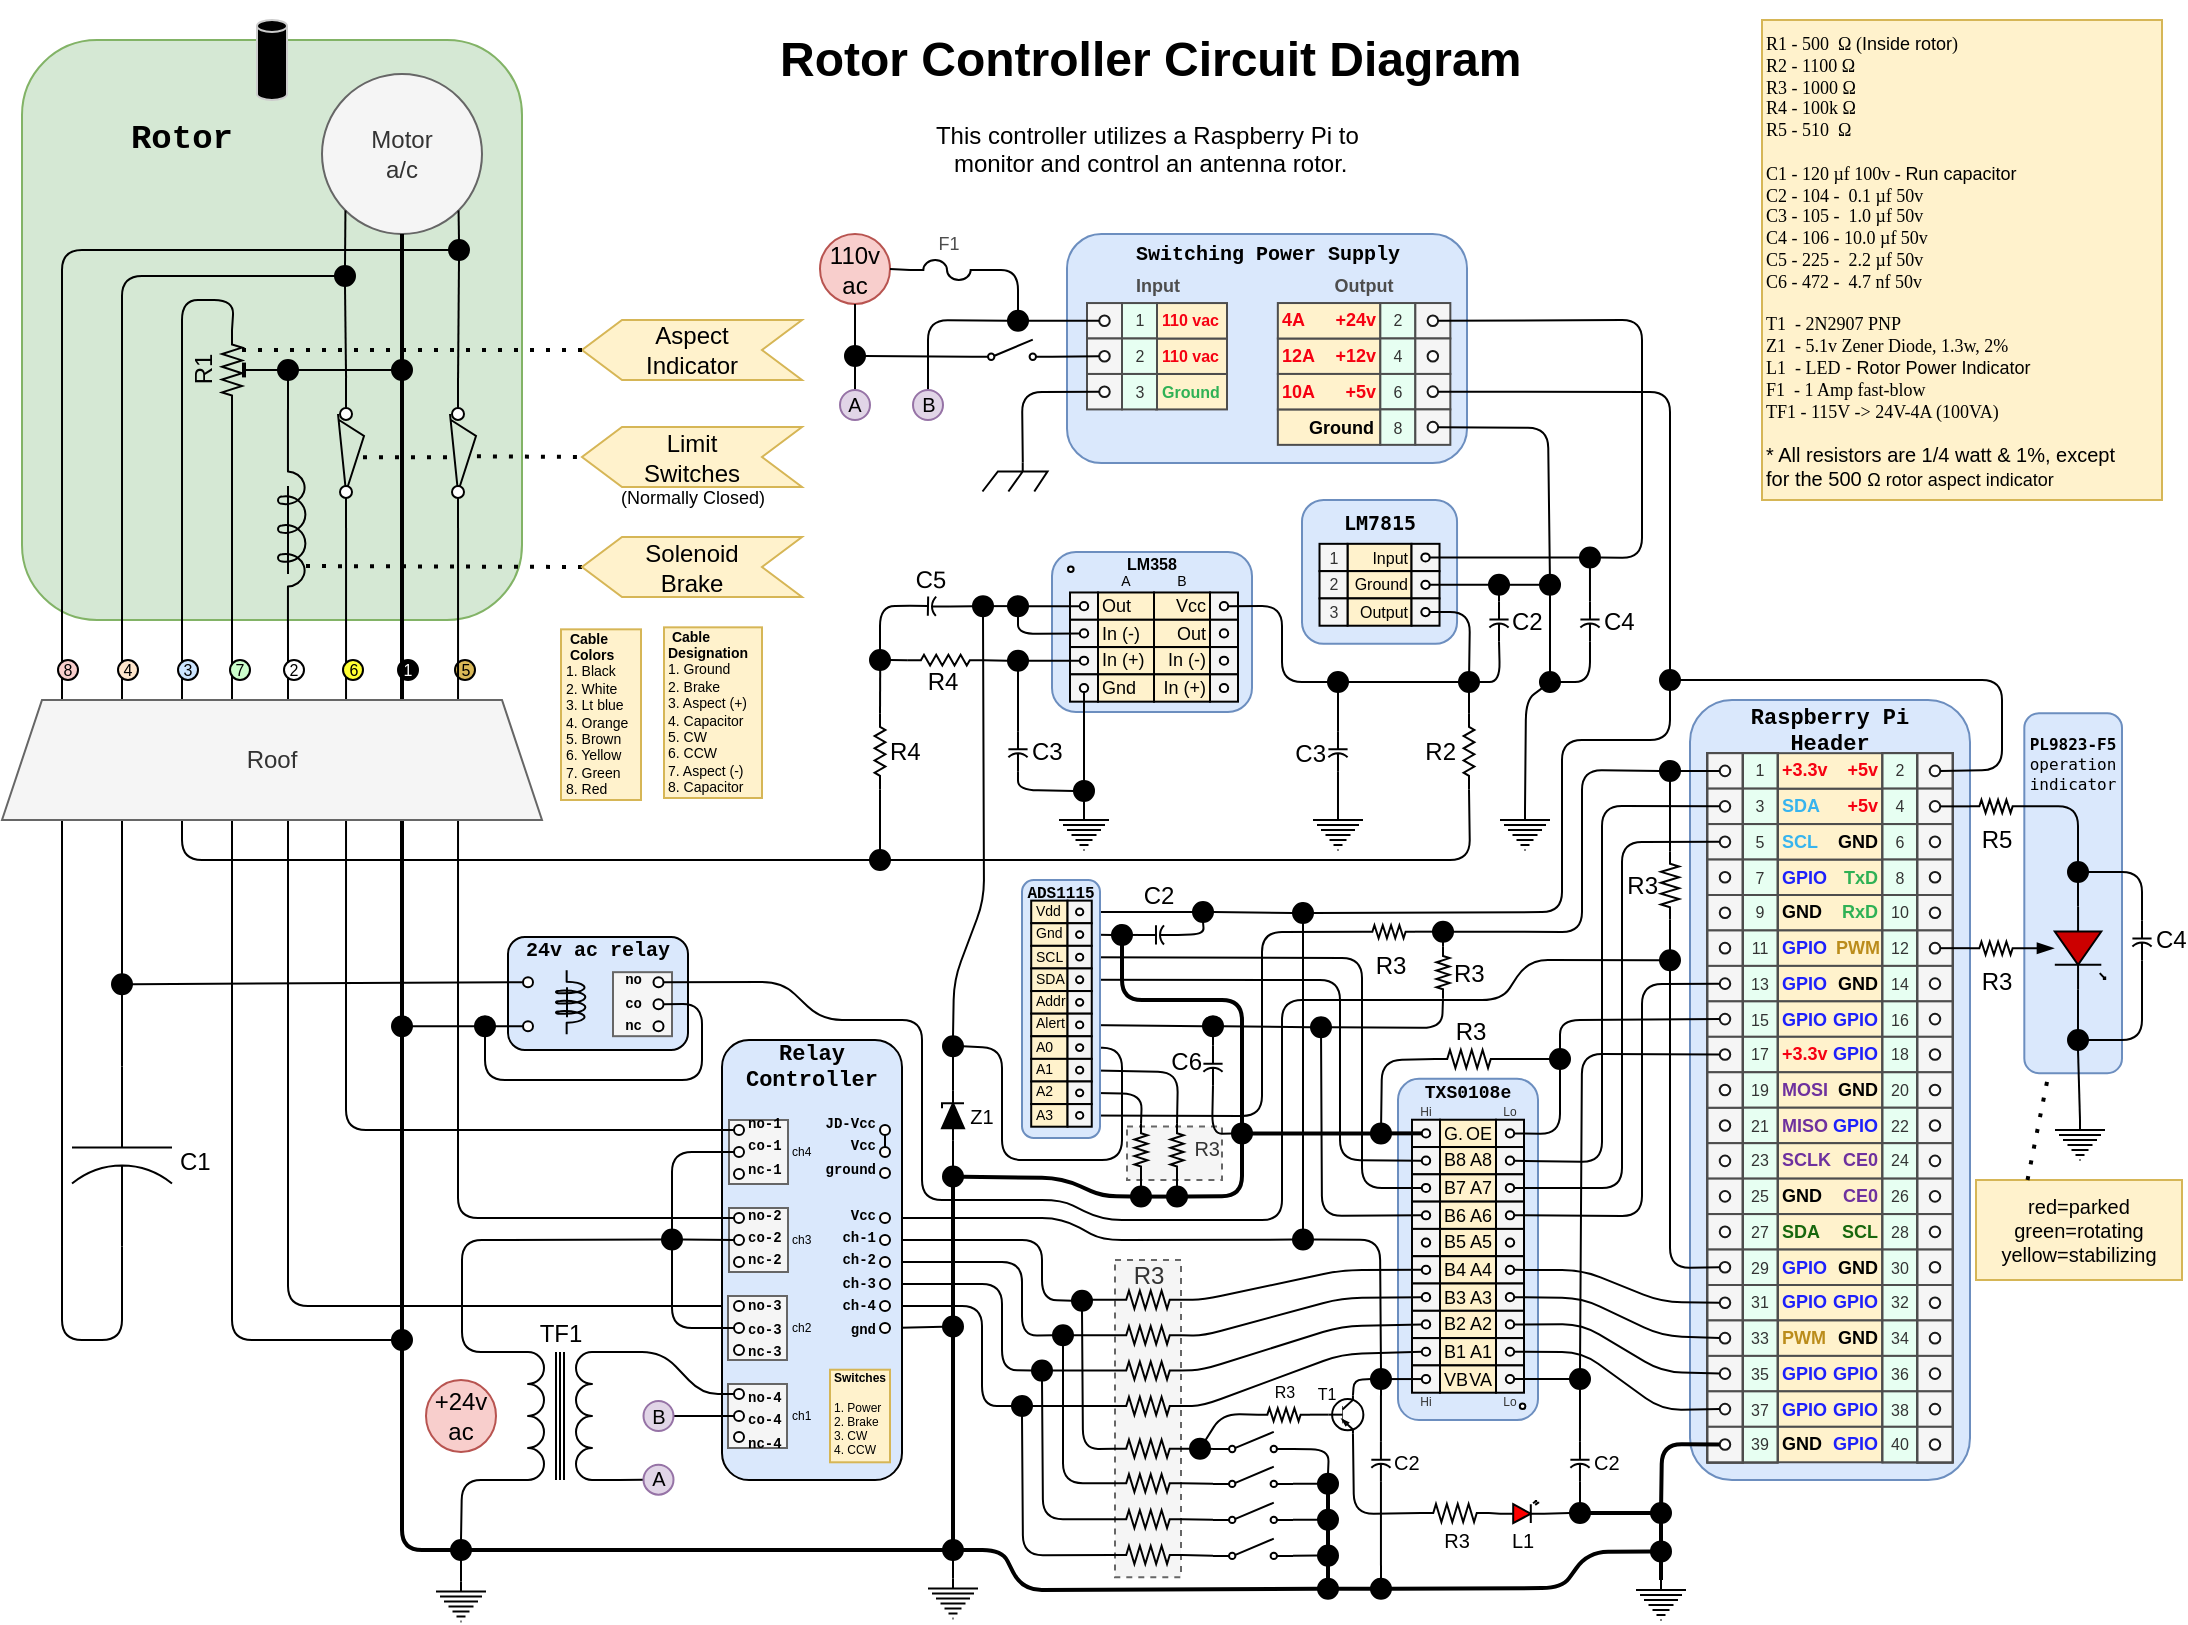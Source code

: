 <mxfile version="13.0.3" type="device"><diagram id="4ZUVlYUAoPl_q8jpnYcG" name="Page-1"><mxGraphModel dx="382" dy="215" grid="1" gridSize="10" guides="1" tooltips="1" connect="1" arrows="1" fold="1" page="1" pageScale="1" pageWidth="1100" pageHeight="850" math="0" shadow="0"><root><mxCell id="0"/><mxCell id="1" parent="0"/><mxCell id="BFb-T8T2l9HsoNlHvIHn-21" value="R3" style="rounded=0;whiteSpace=wrap;html=1;fillColor=#f5f5f5;dashed=1;verticalAlign=middle;strokeColor=#666666;fontColor=#333333;spacingTop=-6;align=right;fontSize=10;" vertex="1" parent="1"><mxGeometry x="562.5" y="563.29" width="47.5" height="26.71" as="geometry"/></mxCell><mxCell id="UvAt6nJC8e8Sy-eB6sDD-35" value="R3" style="rounded=0;whiteSpace=wrap;html=1;fillColor=#f5f5f5;dashed=1;verticalAlign=top;strokeColor=#666666;fontColor=#333333;spacingTop=-6;" parent="1" vertex="1"><mxGeometry x="556.5" y="630" width="33" height="158.65" as="geometry"/></mxCell><mxCell id="ewK12TDcUr7St4Az35Sj-1" value="&lt;font style=&quot;font-size: 10px&quot;&gt;24v ac relay&lt;/font&gt;" style="rounded=1;whiteSpace=wrap;html=1;shadow=0;dashed=0;labelBackgroundColor=none;fontFamily=Courier New;fontSize=9;align=center;strokeColor=#000000;fillColor=#dae8fc;fontStyle=1;horizontal=1;verticalAlign=top;spacingTop=-6;" parent="1" vertex="1"><mxGeometry x="253" y="468.5" width="90" height="56.5" as="geometry"/></mxCell><mxCell id="ewK12TDcUr7St4Az35Sj-2" value="" style="rounded=0;whiteSpace=wrap;html=1;shadow=0;fontSize=9;fontColor=#333333;fillColor=#f5f5f5;strokeColor=#666666;direction=west;flipH=1;" parent="1" vertex="1"><mxGeometry x="305.5" y="486.09" width="29.5" height="32" as="geometry"/></mxCell><mxCell id="ewK12TDcUr7St4Az35Sj-40" value="&lt;p style=&quot;line-height: 163% ; font-size: 7px&quot;&gt;&lt;b&gt;no&lt;br&gt;co&lt;br&gt;nc&lt;/b&gt;&lt;/p&gt;" style="text;html=1;strokeColor=none;fillColor=none;align=right;verticalAlign=middle;whiteSpace=wrap;rounded=0;shadow=0;dashed=0;labelBackgroundColor=none;fontFamily=Courier New;fontSize=7;labelPosition=center;verticalLabelPosition=middle;horizontal=1;spacingRight=13;" parent="1" vertex="1"><mxGeometry x="305.25" y="487.09" width="30" height="30" as="geometry"/></mxCell><mxCell id="ewK12TDcUr7St4Az35Sj-3" value="" style="verticalLabelPosition=bottom;shadow=0;dashed=0;align=center;html=1;verticalAlign=top;strokeWidth=1;shape=ellipse;flipH=1;" parent="1" vertex="1"><mxGeometry x="325.75" y="488.59" width="5" height="5" as="geometry"/></mxCell><mxCell id="ewK12TDcUr7St4Az35Sj-4" value="" style="verticalLabelPosition=bottom;shadow=0;dashed=0;align=center;html=1;verticalAlign=top;strokeWidth=1;shape=ellipse;flipH=1;" parent="1" vertex="1"><mxGeometry x="325.75" y="499.59" width="5" height="5" as="geometry"/></mxCell><mxCell id="ewK12TDcUr7St4Az35Sj-5" value="" style="verticalLabelPosition=bottom;shadow=0;dashed=0;align=center;html=1;verticalAlign=top;strokeWidth=1;shape=ellipse;flipH=1;" parent="1" vertex="1"><mxGeometry x="325.75" y="510.59" width="5" height="5" as="geometry"/></mxCell><mxCell id="ewK12TDcUr7St4Az35Sj-41" value="" style="pointerEvents=1;verticalLabelPosition=bottom;shadow=0;dashed=0;align=center;html=1;verticalAlign=top;shape=mxgraph.electrical.inductors.inductor_5;rotation=90;" parent="1" vertex="1"><mxGeometry x="268.5" y="493.59" width="32" height="15" as="geometry"/></mxCell><mxCell id="ewK12TDcUr7St4Az35Sj-43" value="" style="verticalLabelPosition=bottom;shadow=0;dashed=0;align=center;html=1;verticalAlign=top;strokeWidth=1;shape=ellipse;flipH=1;" parent="1" vertex="1"><mxGeometry x="260.5" y="488.59" width="5" height="5" as="geometry"/></mxCell><mxCell id="ewK12TDcUr7St4Az35Sj-44" value="" style="verticalLabelPosition=bottom;shadow=0;dashed=0;align=center;html=1;verticalAlign=top;strokeWidth=1;shape=ellipse;flipH=1;" parent="1" vertex="1"><mxGeometry x="260.5" y="510.59" width="5" height="5" as="geometry"/></mxCell><mxCell id="AvG2uaJLEphfXw9Qd6hK-4" value="&lt;font face=&quot;monospace&quot; style=&quot;font-size: 8px&quot;&gt;&lt;font style=&quot;font-size: 8px&quot;&gt;PL9823-F5&lt;/font&gt;&lt;br&gt;&lt;div&gt;&lt;span style=&quot;font-weight: normal&quot;&gt;operation&lt;/span&gt;&lt;/div&gt;&lt;div&gt;&lt;span style=&quot;font-weight: normal&quot;&gt;indicator&lt;/span&gt;&lt;/div&gt;&lt;/font&gt;" style="rounded=1;whiteSpace=wrap;html=1;fillColor=#dae8fc;strokeColor=#6c8ebf;labelBackgroundColor=none;fontStyle=1;verticalAlign=top;" parent="1" vertex="1"><mxGeometry x="1011.16" y="356.57" width="48.84" height="180" as="geometry"/></mxCell><mxCell id="Gsv7k78RYgUz_mna78IX-15" value="" style="rounded=1;whiteSpace=wrap;html=1;verticalAlign=top;fillColor=#d5e8d4;strokeColor=#82b366;fontStyle=1" parent="1" vertex="1"><mxGeometry x="10" y="20" width="250" height="290" as="geometry"/></mxCell><mxCell id="ajf-sOiCND-jxYpq9FNy-1" value="Motor&lt;br&gt;a/c" style="ellipse;whiteSpace=wrap;html=1;aspect=fixed;fontStyle=0;fillColor=#f5f5f5;strokeColor=#666666;fontColor=#333333;" parent="1" vertex="1"><mxGeometry x="160" y="37" width="80" height="80" as="geometry"/></mxCell><mxCell id="ajf-sOiCND-jxYpq9FNy-3" value="" style="endArrow=none;html=1;entryX=0.5;entryY=1;entryDx=0;entryDy=0;exitX=0.5;exitY=0;exitDx=0;exitDy=0;fontStyle=1;strokeWidth=2;" parent="1" source="ewK12TDcUr7St4Az35Sj-51" target="Gsv7k78RYgUz_mna78IX-89" edge="1"><mxGeometry width="50" height="50" relative="1" as="geometry"><mxPoint x="201" y="469.23" as="sourcePoint"/><mxPoint x="210" y="180" as="targetPoint"/><Array as="points"/></mxGeometry></mxCell><mxCell id="ajf-sOiCND-jxYpq9FNy-7" value="" style="ellipse;whiteSpace=wrap;html=1;aspect=fixed;fillColor=#000000;" parent="1" vertex="1"><mxGeometry x="224.5" y="770" width="10" height="10" as="geometry"/></mxCell><mxCell id="Gsv7k78RYgUz_mna78IX-2" value="" style="endArrow=none;html=1;exitX=0.5;exitY=0;exitDx=0;exitDy=0;entryX=1;entryY=1;entryDx=0;entryDy=0;entryPerimeter=0;" parent="1" source="ajf-sOiCND-jxYpq9FNy-7" target="pvdW_1X2ws125vcaDs7O-1" edge="1"><mxGeometry width="50" height="50" relative="1" as="geometry"><mxPoint x="285.5" y="879" as="sourcePoint"/><mxPoint x="265.5" y="753" as="targetPoint"/><Array as="points"><mxPoint x="230" y="740"/></Array></mxGeometry></mxCell><mxCell id="Gsv7k78RYgUz_mna78IX-11" value="" style="pointerEvents=1;verticalLabelPosition=bottom;shadow=0;dashed=0;align=center;html=1;verticalAlign=top;shape=mxgraph.electrical.electro-mechanical.limit_switch_nc;rotation=-90;" parent="1" vertex="1"><mxGeometry x="193" y="220" width="75" height="13" as="geometry"/></mxCell><mxCell id="Gsv7k78RYgUz_mna78IX-14" value="" style="pointerEvents=1;verticalLabelPosition=bottom;shadow=0;dashed=0;align=center;html=1;verticalAlign=top;shape=mxgraph.electrical.electro-mechanical.limit_switch_nc;rotation=-90;gradientColor=#ffffff;" parent="1" vertex="1"><mxGeometry x="137" y="220" width="75" height="13" as="geometry"/></mxCell><mxCell id="Gsv7k78RYgUz_mna78IX-16" value="" style="endArrow=none;html=1;entryX=0;entryY=1;entryDx=0;entryDy=0;exitX=0.5;exitY=0;exitDx=0;exitDy=0;" parent="1" source="9pyV4H3ZrKnjNJJcjsAD-30" target="ajf-sOiCND-jxYpq9FNy-1" edge="1"><mxGeometry width="50" height="50" relative="1" as="geometry"><mxPoint x="30" y="190" as="sourcePoint"/><mxPoint x="80" y="140" as="targetPoint"/></mxGeometry></mxCell><mxCell id="Gsv7k78RYgUz_mna78IX-17" value="" style="endArrow=none;html=1;exitX=0.5;exitY=0;exitDx=0;exitDy=0;entryX=1;entryY=1;entryDx=0;entryDy=0;" parent="1" source="9pyV4H3ZrKnjNJJcjsAD-31" target="ajf-sOiCND-jxYpq9FNy-1" edge="1"><mxGeometry width="50" height="50" relative="1" as="geometry"><mxPoint x="30" y="180" as="sourcePoint"/><mxPoint x="340" y="160" as="targetPoint"/></mxGeometry></mxCell><mxCell id="Gsv7k78RYgUz_mna78IX-18" value="" style="endArrow=none;dashed=1;html=1;dashPattern=1 3;strokeWidth=2;exitX=0.478;exitY=1.036;exitDx=0;exitDy=0;exitPerimeter=0;entryX=0;entryY=0.5;entryDx=0;entryDy=0;" parent="1" source="Gsv7k78RYgUz_mna78IX-11" target="Gsv7k78RYgUz_mna78IX-21" edge="1"><mxGeometry width="50" height="50" relative="1" as="geometry"><mxPoint x="290" y="260" as="sourcePoint"/><mxPoint x="310" y="228.032" as="targetPoint"/></mxGeometry></mxCell><mxCell id="Gsv7k78RYgUz_mna78IX-19" value="" style="endArrow=none;dashed=1;html=1;dashPattern=1 3;strokeWidth=2;entryX=0.472;entryY=-0.002;entryDx=0;entryDy=0;entryPerimeter=0;exitX=0.472;exitY=0.961;exitDx=0;exitDy=0;exitPerimeter=0;" parent="1" source="Gsv7k78RYgUz_mna78IX-14" target="Gsv7k78RYgUz_mna78IX-11" edge="1"><mxGeometry width="50" height="50" relative="1" as="geometry"><mxPoint x="200" y="210" as="sourcePoint"/><mxPoint x="250" y="160" as="targetPoint"/></mxGeometry></mxCell><mxCell id="Gsv7k78RYgUz_mna78IX-21" value="Limit&lt;br&gt;Switches" style="shape=step;perimeter=stepPerimeter;whiteSpace=wrap;html=1;fixedSize=1;flipH=1;fillColor=#fff2cc;strokeColor=#d6b656;" parent="1" vertex="1"><mxGeometry x="290" y="213.5" width="110" height="30" as="geometry"/></mxCell><mxCell id="Gsv7k78RYgUz_mna78IX-38" value="" style="endArrow=none;html=1;labelBackgroundColor=none;fillColor=#ffffff;gradientColor=#990000;fontColor=#FFFF00;exitX=1;exitY=0.5;exitDx=0;exitDy=0;strokeWidth=2;entryX=0;entryY=0.5;entryDx=0;entryDy=0;" parent="1" source="ajf-sOiCND-jxYpq9FNy-7" target="9pyV4H3ZrKnjNJJcjsAD-60" edge="1"><mxGeometry width="50" height="50" relative="1" as="geometry"><mxPoint x="325.0" y="805" as="sourcePoint"/><mxPoint x="340" y="870" as="targetPoint"/><Array as="points"/></mxGeometry></mxCell><mxCell id="Gsv7k78RYgUz_mna78IX-40" value="" style="pointerEvents=1;verticalLabelPosition=bottom;shadow=0;dashed=0;align=center;html=1;verticalAlign=top;shape=mxgraph.electrical.signal_sources.protective_earth;fontColor=#FFFF00;" parent="1" vertex="1"><mxGeometry x="217" y="790.7" width="25" height="20" as="geometry"/></mxCell><mxCell id="Gsv7k78RYgUz_mna78IX-77" value="" style="endArrow=none;html=1;labelBackgroundColor=none;fillColor=#ffffff;gradientColor=#990000;fontColor=#000000;entryX=0.5;entryY=0;entryDx=0;entryDy=0;strokeWidth=2;exitX=0.5;exitY=1;exitDx=0;exitDy=0;" parent="1" source="L2nOtFBgX4qgeP64zApH-49" target="9pyV4H3ZrKnjNJJcjsAD-60" edge="1"><mxGeometry width="50" height="50" relative="1" as="geometry"><mxPoint x="476" y="689.29" as="sourcePoint"/><mxPoint x="475.5" y="716.56" as="targetPoint"/><Array as="points"/></mxGeometry></mxCell><mxCell id="Gsv7k78RYgUz_mna78IX-78" value="" style="pointerEvents=1;verticalLabelPosition=bottom;shadow=0;dashed=0;align=center;html=1;verticalAlign=top;shape=mxgraph.electrical.signal_sources.protective_earth;fontColor=#FFFF00;" parent="1" vertex="1"><mxGeometry x="463" y="789.29" width="25" height="20" as="geometry"/></mxCell><mxCell id="Gsv7k78RYgUz_mna78IX-87" value="" style="pointerEvents=1;verticalLabelPosition=bottom;shadow=0;dashed=0;align=center;html=1;verticalAlign=top;shape=mxgraph.electrical.inductors.inductor_5;fontColor=#000000;rotation=90;" parent="1" vertex="1"><mxGeometry x="100" y="257.51" width="90" height="14" as="geometry"/></mxCell><mxCell id="Gsv7k78RYgUz_mna78IX-88" value="(Normally Closed)" style="text;html=1;align=center;verticalAlign=middle;resizable=0;points=[];autosize=1;fontColor=#000000;fontSize=9;spacingTop=-9;" parent="1" vertex="1"><mxGeometry x="300" y="248.5" width="90" height="10" as="geometry"/></mxCell><mxCell id="Gsv7k78RYgUz_mna78IX-89" value="`" style="ellipse;whiteSpace=wrap;html=1;aspect=fixed;fillColor=#000000;" parent="1" vertex="1"><mxGeometry x="195" y="180" width="10" height="10" as="geometry"/></mxCell><mxCell id="Gsv7k78RYgUz_mna78IX-90" value="" style="endArrow=none;html=1;labelBackgroundColor=none;fillColor=#ffffff;gradientColor=#990000;fontSize=9;fontColor=#000000;entryX=0.261;entryY=0.643;entryDx=0;entryDy=0;entryPerimeter=0;exitX=0.75;exitY=0.643;exitDx=0;exitDy=0;exitPerimeter=0;" parent="1" source="Gsv7k78RYgUz_mna78IX-87" target="Gsv7k78RYgUz_mna78IX-87" edge="1"><mxGeometry width="50" height="50" relative="1" as="geometry"><mxPoint x="30" y="283.01" as="sourcePoint"/><mxPoint x="60" y="263.01" as="targetPoint"/></mxGeometry></mxCell><mxCell id="Gsv7k78RYgUz_mna78IX-91" value="" style="endArrow=none;html=1;labelBackgroundColor=none;fillColor=#ffffff;gradientColor=#990000;fontSize=9;fontColor=#000000;entryX=0.5;entryY=1;entryDx=0;entryDy=0;exitX=0;exitY=0.645;exitDx=0;exitDy=0;exitPerimeter=0;" parent="1" source="Gsv7k78RYgUz_mna78IX-87" target="9pyV4H3ZrKnjNJJcjsAD-2" edge="1"><mxGeometry width="50" height="50" relative="1" as="geometry"><mxPoint x="30" y="270" as="sourcePoint"/><mxPoint x="80" y="220.0" as="targetPoint"/><Array as="points"/></mxGeometry></mxCell><mxCell id="Gsv7k78RYgUz_mna78IX-92" value="" style="endArrow=none;html=1;labelBackgroundColor=none;fillColor=#ffffff;gradientColor=#990000;fontSize=9;fontColor=#000000;entryX=1;entryY=0.645;entryDx=0;entryDy=0;entryPerimeter=0;exitX=0;exitY=0.5;exitDx=0;exitDy=0;" parent="1" source="Gsv7k78RYgUz_mna78IX-57" target="Gsv7k78RYgUz_mna78IX-87" edge="1"><mxGeometry width="50" height="50" relative="1" as="geometry"><mxPoint x="550" y="560" as="sourcePoint"/><mxPoint x="80" y="210.0" as="targetPoint"/><Array as="points"><mxPoint x="143" y="653"/><mxPoint x="143" y="320"/></Array></mxGeometry></mxCell><mxCell id="Gsv7k78RYgUz_mna78IX-93" value="" style="endArrow=none;dashed=1;html=1;dashPattern=1 3;strokeWidth=2;exitX=0;exitY=0.5;exitDx=0;exitDy=0;" parent="1" source="Gsv7k78RYgUz_mna78IX-94" edge="1"><mxGeometry width="50" height="50" relative="1" as="geometry"><mxPoint x="299.998" y="370" as="sourcePoint"/><mxPoint x="150" y="283" as="targetPoint"/></mxGeometry></mxCell><mxCell id="Gsv7k78RYgUz_mna78IX-94" value="Solenoid&lt;br&gt;Brake" style="shape=step;perimeter=stepPerimeter;whiteSpace=wrap;html=1;fixedSize=1;flipH=1;fillColor=#fff2cc;strokeColor=#d6b656;" parent="1" vertex="1"><mxGeometry x="290" y="268.5" width="110" height="30" as="geometry"/></mxCell><mxCell id="Gsv7k78RYgUz_mna78IX-108" value="" style="endArrow=none;html=1;exitX=0.5;exitY=1;exitDx=0;exitDy=0;entryX=0.5;entryY=0;entryDx=0;entryDy=0;strokeWidth=2;" parent="1" source="ajf-sOiCND-jxYpq9FNy-1" target="Gsv7k78RYgUz_mna78IX-89" edge="1"><mxGeometry width="50" height="50" relative="1" as="geometry"><mxPoint x="238.03" y="189" as="sourcePoint"/><mxPoint x="238.284" y="158.284" as="targetPoint"/></mxGeometry></mxCell><mxCell id="Gsv7k78RYgUz_mna78IX-109" value="`" style="group" parent="1" vertex="1" connectable="0"><mxGeometry x="844" y="350" width="140" height="390" as="geometry"/></mxCell><mxCell id="Gsv7k78RYgUz_mna78IX-110" value="&lt;span style=&quot;white-space: normal ; font-weight: 700&quot;&gt;Raspberry Pi&lt;/span&gt;&lt;br style=&quot;white-space: normal ; font-weight: 700&quot;&gt;&lt;span style=&quot;white-space: normal ; font-weight: 700&quot;&gt;Header&lt;/span&gt;" style="rounded=1;whiteSpace=wrap;html=1;shadow=0;glass=0;dashed=0;comic=0;labelBackgroundColor=none;strokeColor=#6c8ebf;fillColor=#dae8fc;fontFamily=Courier New;fontSize=11;align=center;verticalAlign=top;spacingTop=-4;" parent="Gsv7k78RYgUz_mna78IX-109" vertex="1"><mxGeometry width="140" height="390" as="geometry"/></mxCell><mxCell id="Gsv7k78RYgUz_mna78IX-111" value="" style="group;fillColor=#E7FFF2;strokeColor=#4D4D4D;" parent="Gsv7k78RYgUz_mna78IX-109" vertex="1" connectable="0"><mxGeometry x="26.25" y="26.591" width="17.5" height="354.545" as="geometry"/></mxCell><mxCell id="Gsv7k78RYgUz_mna78IX-112" value="" style="rounded=0;whiteSpace=wrap;html=1;fillColor=#fff2cc;fontSize=9;align=center;fontStyle=1;strokeColor=#4D4D4D;" parent="Gsv7k78RYgUz_mna78IX-109" vertex="1"><mxGeometry x="43.753" y="97.5" width="52.5" height="17.727" as="geometry"/></mxCell><mxCell id="Gsv7k78RYgUz_mna78IX-113" value="" style="rounded=0;whiteSpace=wrap;html=1;fillColor=#fff2cc;fontSize=9;align=center;fontStyle=1;strokeColor=#4D4D4D;" parent="Gsv7k78RYgUz_mna78IX-109" vertex="1"><mxGeometry x="43.753" y="44.318" width="52.5" height="17.727" as="geometry"/></mxCell><mxCell id="Gsv7k78RYgUz_mna78IX-114" value="" style="rounded=0;whiteSpace=wrap;html=1;fillColor=#fff2cc;fontSize=9;align=center;fontStyle=1;strokeColor=#4D4D4D;" parent="Gsv7k78RYgUz_mna78IX-109" vertex="1"><mxGeometry x="43.753" y="79.773" width="52.5" height="17.727" as="geometry"/></mxCell><mxCell id="Gsv7k78RYgUz_mna78IX-115" value="" style="rounded=0;whiteSpace=wrap;html=1;fillColor=#fff2cc;fontSize=9;align=center;fontStyle=1;strokeColor=#4D4D4D;" parent="Gsv7k78RYgUz_mna78IX-109" vertex="1"><mxGeometry x="43.753" y="62.045" width="52.5" height="17.727" as="geometry"/></mxCell><mxCell id="Gsv7k78RYgUz_mna78IX-116" value="GND" style="text;html=1;strokeColor=none;fillColor=none;align=right;verticalAlign=middle;whiteSpace=wrap;rounded=0;shadow=0;labelBackgroundColor=none;fontSize=9;fontColor=#000000;fontStyle=1" parent="Gsv7k78RYgUz_mna78IX-109" vertex="1"><mxGeometry x="70" y="62.045" width="26.25" height="17.727" as="geometry"/></mxCell><mxCell id="Gsv7k78RYgUz_mna78IX-117" value="TxD" style="text;html=1;strokeColor=none;fillColor=none;align=right;verticalAlign=middle;whiteSpace=wrap;rounded=0;shadow=0;labelBackgroundColor=none;fontSize=9;fontColor=#2FB155;fontStyle=1" parent="Gsv7k78RYgUz_mna78IX-109" vertex="1"><mxGeometry x="70" y="79.773" width="26.25" height="17.727" as="geometry"/></mxCell><mxCell id="Gsv7k78RYgUz_mna78IX-118" value="SDA" style="text;html=1;strokeColor=none;fillColor=none;align=left;verticalAlign=middle;whiteSpace=wrap;rounded=0;shadow=0;labelBackgroundColor=none;fontSize=9;fontColor=#37B4EE;fontStyle=1" parent="Gsv7k78RYgUz_mna78IX-109" vertex="1"><mxGeometry x="43.753" y="44.318" width="26.25" height="17.727" as="geometry"/></mxCell><mxCell id="Gsv7k78RYgUz_mna78IX-119" value="SCL" style="text;html=1;strokeColor=none;fillColor=none;align=left;verticalAlign=middle;whiteSpace=wrap;rounded=0;shadow=0;labelBackgroundColor=none;fontSize=9;fontColor=#37B4EE;fontStyle=1" parent="Gsv7k78RYgUz_mna78IX-109" vertex="1"><mxGeometry x="43.753" y="62.489" width="26.25" height="16.841" as="geometry"/></mxCell><mxCell id="Gsv7k78RYgUz_mna78IX-120" value="GPIO" style="text;html=1;strokeColor=none;fillColor=none;align=left;verticalAlign=middle;whiteSpace=wrap;rounded=0;shadow=0;labelBackgroundColor=none;fontSize=9;fontColor=#1D20FB;fontStyle=1" parent="Gsv7k78RYgUz_mna78IX-109" vertex="1"><mxGeometry x="43.753" y="79.773" width="26.25" height="17.727" as="geometry"/></mxCell><mxCell id="Gsv7k78RYgUz_mna78IX-121" value="" style="rounded=0;whiteSpace=wrap;html=1;fillColor=#fff2cc;fontSize=9;align=center;fontStyle=1;strokeColor=#4D4D4D;" parent="Gsv7k78RYgUz_mna78IX-109" vertex="1"><mxGeometry x="43.753" y="26.591" width="52.5" height="17.727" as="geometry"/></mxCell><mxCell id="Gsv7k78RYgUz_mna78IX-122" value="+3.3v" style="text;html=1;strokeColor=none;fillColor=none;align=left;verticalAlign=middle;whiteSpace=wrap;rounded=0;shadow=0;labelBackgroundColor=none;fontSize=9;fontColor=#F60011;fontStyle=1" parent="Gsv7k78RYgUz_mna78IX-109" vertex="1"><mxGeometry x="43.753" y="26.591" width="26.25" height="17.727" as="geometry"/></mxCell><mxCell id="Gsv7k78RYgUz_mna78IX-123" value="+5v" style="text;html=1;strokeColor=none;fillColor=none;align=right;verticalAlign=middle;whiteSpace=wrap;rounded=0;shadow=0;labelBackgroundColor=none;fontSize=9;fontColor=#F60011;fontStyle=1" parent="Gsv7k78RYgUz_mna78IX-109" vertex="1"><mxGeometry x="70" y="26.591" width="26.25" height="17.727" as="geometry"/></mxCell><mxCell id="Gsv7k78RYgUz_mna78IX-124" value="+5v" style="text;html=1;strokeColor=none;fillColor=none;align=right;verticalAlign=middle;whiteSpace=wrap;rounded=0;shadow=0;labelBackgroundColor=none;fontSize=9;fontColor=#F60011;fontStyle=1" parent="Gsv7k78RYgUz_mna78IX-109" vertex="1"><mxGeometry x="70" y="44.318" width="26.25" height="17.727" as="geometry"/></mxCell><mxCell id="Gsv7k78RYgUz_mna78IX-125" value="" style="rounded=0;whiteSpace=wrap;html=1;fillColor=#fff2cc;fontSize=9;align=center;fontStyle=1;strokeColor=#4D4D4D;" parent="Gsv7k78RYgUz_mna78IX-109" vertex="1"><mxGeometry x="43.753" y="115.227" width="52.5" height="17.727" as="geometry"/></mxCell><mxCell id="Gsv7k78RYgUz_mna78IX-126" value="" style="rounded=0;whiteSpace=wrap;html=1;fillColor=#fff2cc;fontSize=9;align=center;fontStyle=1;strokeColor=#4D4D4D;" parent="Gsv7k78RYgUz_mna78IX-109" vertex="1"><mxGeometry x="43.753" y="132.955" width="52.5" height="17.727" as="geometry"/></mxCell><mxCell id="Gsv7k78RYgUz_mna78IX-127" value="" style="rounded=0;whiteSpace=wrap;html=1;fillColor=#fff2cc;fontSize=9;align=center;fontStyle=1;strokeColor=#4D4D4D;" parent="Gsv7k78RYgUz_mna78IX-109" vertex="1"><mxGeometry x="43.753" y="150.682" width="52.5" height="17.727" as="geometry"/></mxCell><mxCell id="Gsv7k78RYgUz_mna78IX-128" value="" style="rounded=0;whiteSpace=wrap;html=1;fillColor=#fff2cc;fontSize=9;align=center;fontStyle=1;strokeColor=#4D4D4D;" parent="Gsv7k78RYgUz_mna78IX-109" vertex="1"><mxGeometry x="43.753" y="168.409" width="52.5" height="17.727" as="geometry"/></mxCell><mxCell id="Gsv7k78RYgUz_mna78IX-129" value="" style="rounded=0;whiteSpace=wrap;html=1;fillColor=#fff2cc;fontSize=9;align=center;fontStyle=1;strokeColor=#4D4D4D;" parent="Gsv7k78RYgUz_mna78IX-109" vertex="1"><mxGeometry x="43.753" y="186.136" width="52.5" height="17.727" as="geometry"/></mxCell><mxCell id="Gsv7k78RYgUz_mna78IX-130" value="" style="rounded=0;whiteSpace=wrap;html=1;fillColor=#fff2cc;fontSize=9;align=center;fontStyle=1;strokeColor=#4D4D4D;" parent="Gsv7k78RYgUz_mna78IX-109" vertex="1"><mxGeometry x="43.753" y="203.864" width="52.5" height="17.727" as="geometry"/></mxCell><mxCell id="Gsv7k78RYgUz_mna78IX-131" value="" style="rounded=0;whiteSpace=wrap;html=1;fillColor=#fff2cc;fontSize=9;align=center;fontStyle=1;strokeColor=#4D4D4D;" parent="Gsv7k78RYgUz_mna78IX-109" vertex="1"><mxGeometry x="43.753" y="221.591" width="52.5" height="17.727" as="geometry"/></mxCell><mxCell id="Gsv7k78RYgUz_mna78IX-132" value="" style="rounded=0;whiteSpace=wrap;html=1;fillColor=#fff2cc;fontSize=9;align=center;fontStyle=1;strokeColor=#4D4D4D;" parent="Gsv7k78RYgUz_mna78IX-109" vertex="1"><mxGeometry x="43.753" y="239.318" width="52.5" height="17.727" as="geometry"/></mxCell><mxCell id="Gsv7k78RYgUz_mna78IX-133" value="" style="rounded=0;whiteSpace=wrap;html=1;fillColor=#fff2cc;fontSize=9;align=center;fontStyle=1;strokeColor=#4D4D4D;" parent="Gsv7k78RYgUz_mna78IX-109" vertex="1"><mxGeometry x="43.753" y="257.045" width="52.5" height="17.727" as="geometry"/></mxCell><mxCell id="Gsv7k78RYgUz_mna78IX-134" value="" style="rounded=0;whiteSpace=wrap;html=1;fillColor=#fff2cc;fontSize=9;align=center;fontStyle=1;strokeColor=#4D4D4D;" parent="Gsv7k78RYgUz_mna78IX-109" vertex="1"><mxGeometry x="43.753" y="274.773" width="52.5" height="17.727" as="geometry"/></mxCell><mxCell id="Gsv7k78RYgUz_mna78IX-135" value="" style="rounded=0;whiteSpace=wrap;html=1;fillColor=#fff2cc;fontSize=9;align=center;fontStyle=1;strokeColor=#4D4D4D;" parent="Gsv7k78RYgUz_mna78IX-109" vertex="1"><mxGeometry x="43.753" y="292.5" width="52.5" height="17.727" as="geometry"/></mxCell><mxCell id="Gsv7k78RYgUz_mna78IX-136" value="" style="rounded=0;whiteSpace=wrap;html=1;fillColor=#fff2cc;fontSize=9;align=center;fontStyle=1;strokeColor=#4D4D4D;" parent="Gsv7k78RYgUz_mna78IX-109" vertex="1"><mxGeometry x="43.753" y="310.227" width="52.5" height="17.727" as="geometry"/></mxCell><mxCell id="Gsv7k78RYgUz_mna78IX-137" value="" style="rounded=0;whiteSpace=wrap;html=1;fillColor=#fff2cc;fontSize=9;align=center;fontStyle=1;strokeColor=#4D4D4D;" parent="Gsv7k78RYgUz_mna78IX-109" vertex="1"><mxGeometry x="43.753" y="327.955" width="52.5" height="17.727" as="geometry"/></mxCell><mxCell id="Gsv7k78RYgUz_mna78IX-138" value="" style="rounded=0;whiteSpace=wrap;html=1;fillColor=#fff2cc;fontSize=9;align=center;fontStyle=1;strokeColor=#4D4D4D;" parent="Gsv7k78RYgUz_mna78IX-109" vertex="1"><mxGeometry x="43.753" y="345.682" width="52.5" height="17.727" as="geometry"/></mxCell><mxCell id="Gsv7k78RYgUz_mna78IX-139" value="" style="rounded=0;whiteSpace=wrap;html=1;fillColor=#fff2cc;fontSize=9;align=center;fontStyle=1;strokeColor=#4D4D4D;" parent="Gsv7k78RYgUz_mna78IX-109" vertex="1"><mxGeometry x="43.753" y="363.409" width="52.5" height="17.727" as="geometry"/></mxCell><mxCell id="Gsv7k78RYgUz_mna78IX-140" value="GND" style="text;html=1;strokeColor=none;fillColor=none;align=left;verticalAlign=middle;whiteSpace=wrap;rounded=0;shadow=0;labelBackgroundColor=none;fontSize=9;fontColor=#000000;fontStyle=1" parent="Gsv7k78RYgUz_mna78IX-109" vertex="1"><mxGeometry x="43.753" y="97.5" width="26.25" height="17.727" as="geometry"/></mxCell><mxCell id="Gsv7k78RYgUz_mna78IX-141" value="GPIO" style="text;html=1;strokeColor=none;fillColor=none;align=left;verticalAlign=middle;whiteSpace=wrap;rounded=0;shadow=0;labelBackgroundColor=none;fontSize=9;fontColor=#1D20FB;fontStyle=1" parent="Gsv7k78RYgUz_mna78IX-109" vertex="1"><mxGeometry x="43.753" y="150.682" width="26.25" height="17.727" as="geometry"/></mxCell><mxCell id="Gsv7k78RYgUz_mna78IX-142" value="GPIO" style="text;html=1;strokeColor=none;fillColor=none;align=left;verticalAlign=middle;whiteSpace=wrap;rounded=0;shadow=0;labelBackgroundColor=none;fontSize=9;fontColor=#1D20FB;fontStyle=1" parent="Gsv7k78RYgUz_mna78IX-109" vertex="1"><mxGeometry x="43.753" y="132.955" width="26.25" height="17.727" as="geometry"/></mxCell><mxCell id="Gsv7k78RYgUz_mna78IX-143" value="GPIO" style="text;html=1;strokeColor=none;fillColor=none;align=left;verticalAlign=middle;whiteSpace=wrap;rounded=0;shadow=0;labelBackgroundColor=none;fontSize=9;fontColor=#1D20FB;fontStyle=1" parent="Gsv7k78RYgUz_mna78IX-109" vertex="1"><mxGeometry x="43.753" y="115.227" width="26.25" height="17.727" as="geometry"/></mxCell><mxCell id="Gsv7k78RYgUz_mna78IX-144" value="PWM" style="text;html=1;strokeColor=none;fillColor=none;align=right;verticalAlign=middle;whiteSpace=wrap;rounded=0;shadow=0;labelBackgroundColor=none;fontSize=9;fontColor=#BB8C1B;fontStyle=1" parent="Gsv7k78RYgUz_mna78IX-109" vertex="1"><mxGeometry x="69.562" y="115.227" width="26.688" height="17.727" as="geometry"/></mxCell><mxCell id="Gsv7k78RYgUz_mna78IX-145" value="RxD" style="text;html=1;strokeColor=none;fillColor=none;align=right;verticalAlign=middle;whiteSpace=wrap;rounded=0;shadow=0;labelBackgroundColor=none;fontSize=9;fontColor=#2FB155;fontStyle=1" parent="Gsv7k78RYgUz_mna78IX-109" vertex="1"><mxGeometry x="70" y="97.5" width="26.25" height="17.727" as="geometry"/></mxCell><mxCell id="Gsv7k78RYgUz_mna78IX-146" value="+3.3v" style="text;html=1;strokeColor=none;fillColor=none;align=left;verticalAlign=middle;whiteSpace=wrap;rounded=0;shadow=0;labelBackgroundColor=none;fontSize=9;fontColor=#F60011;fontStyle=1" parent="Gsv7k78RYgUz_mna78IX-109" vertex="1"><mxGeometry x="43.753" y="168.409" width="26.25" height="17.727" as="geometry"/></mxCell><mxCell id="Gsv7k78RYgUz_mna78IX-147" value="MOSI" style="text;html=1;strokeColor=none;fillColor=none;align=left;verticalAlign=middle;whiteSpace=wrap;rounded=0;shadow=0;labelBackgroundColor=none;fontSize=9;fontColor=#6E319E;fontStyle=1" parent="Gsv7k78RYgUz_mna78IX-109" vertex="1"><mxGeometry x="43.753" y="186.136" width="26.031" height="17.727" as="geometry"/></mxCell><mxCell id="Gsv7k78RYgUz_mna78IX-148" value="MISO" style="text;html=1;strokeColor=none;fillColor=none;align=left;verticalAlign=middle;whiteSpace=wrap;rounded=0;shadow=0;labelBackgroundColor=none;fontSize=9;fontColor=#6E319E;fontStyle=1" parent="Gsv7k78RYgUz_mna78IX-109" vertex="1"><mxGeometry x="43.753" y="203.864" width="26.136" height="17.727" as="geometry"/></mxCell><mxCell id="Gsv7k78RYgUz_mna78IX-149" value="SCLK" style="text;html=1;strokeColor=none;fillColor=none;align=left;verticalAlign=middle;whiteSpace=wrap;rounded=0;shadow=0;labelBackgroundColor=none;fontSize=9;fontColor=#6E319E;fontStyle=1" parent="Gsv7k78RYgUz_mna78IX-109" vertex="1"><mxGeometry x="43.753" y="221.591" width="25.812" height="17.727" as="geometry"/></mxCell><mxCell id="Gsv7k78RYgUz_mna78IX-150" value="GND" style="text;html=1;strokeColor=none;fillColor=none;align=left;verticalAlign=middle;whiteSpace=wrap;rounded=0;shadow=0;labelBackgroundColor=none;fontSize=9;fontColor=#000000;fontStyle=1" parent="Gsv7k78RYgUz_mna78IX-109" vertex="1"><mxGeometry x="43.753" y="239.318" width="25.812" height="17.727" as="geometry"/></mxCell><mxCell id="Gsv7k78RYgUz_mna78IX-151" value="SCL" style="text;html=1;strokeColor=none;fillColor=none;align=right;verticalAlign=middle;whiteSpace=wrap;rounded=0;shadow=0;labelBackgroundColor=none;fontSize=9;fontColor=#17670D;fontStyle=1" parent="Gsv7k78RYgUz_mna78IX-109" vertex="1"><mxGeometry x="70" y="257.045" width="26.25" height="17.727" as="geometry"/></mxCell><mxCell id="Gsv7k78RYgUz_mna78IX-152" value="SDA" style="text;html=1;strokeColor=none;fillColor=none;align=left;verticalAlign=middle;whiteSpace=wrap;rounded=0;shadow=0;labelBackgroundColor=none;fontSize=9;fontColor=#17670D;fontStyle=1" parent="Gsv7k78RYgUz_mna78IX-109" vertex="1"><mxGeometry x="43.753" y="257.045" width="26.25" height="17.727" as="geometry"/></mxCell><mxCell id="Gsv7k78RYgUz_mna78IX-153" value="GPIO" style="text;html=1;strokeColor=none;fillColor=none;align=left;verticalAlign=middle;whiteSpace=wrap;rounded=0;shadow=0;labelBackgroundColor=none;fontSize=9;fontColor=#1D20FB;fontStyle=1" parent="Gsv7k78RYgUz_mna78IX-109" vertex="1"><mxGeometry x="43.753" y="327.955" width="26.25" height="17.727" as="geometry"/></mxCell><mxCell id="Gsv7k78RYgUz_mna78IX-154" value="GPIO" style="text;html=1;strokeColor=none;fillColor=none;align=left;verticalAlign=middle;whiteSpace=wrap;rounded=0;shadow=0;labelBackgroundColor=none;fontSize=9;fontColor=#1D20FB;fontStyle=1" parent="Gsv7k78RYgUz_mna78IX-109" vertex="1"><mxGeometry x="43.753" y="345.682" width="26.25" height="17.727" as="geometry"/></mxCell><mxCell id="Gsv7k78RYgUz_mna78IX-155" value="GPIO" style="text;html=1;strokeColor=none;fillColor=none;align=left;verticalAlign=middle;whiteSpace=wrap;rounded=0;shadow=0;labelBackgroundColor=none;fontSize=9;fontColor=#1D20FB;fontStyle=1" parent="Gsv7k78RYgUz_mna78IX-109" vertex="1"><mxGeometry x="43.753" y="274.773" width="25.812" height="17.727" as="geometry"/></mxCell><mxCell id="Gsv7k78RYgUz_mna78IX-156" value="GND" style="text;html=1;strokeColor=none;fillColor=none;align=left;verticalAlign=middle;whiteSpace=wrap;rounded=0;shadow=0;labelBackgroundColor=none;fontSize=9;fontColor=#000000;fontStyle=1" parent="Gsv7k78RYgUz_mna78IX-109" vertex="1"><mxGeometry x="43.753" y="363.409" width="25.812" height="17.727" as="geometry"/></mxCell><mxCell id="Gsv7k78RYgUz_mna78IX-157" value="PWM" style="text;html=1;strokeColor=none;fillColor=none;align=left;verticalAlign=middle;whiteSpace=wrap;rounded=0;shadow=0;labelBackgroundColor=none;fontSize=9;fontColor=#BB8C1B;fontStyle=1" parent="Gsv7k78RYgUz_mna78IX-109" vertex="1"><mxGeometry x="43.753" y="310.227" width="25.812" height="17.727" as="geometry"/></mxCell><mxCell id="Gsv7k78RYgUz_mna78IX-158" value="GPIO" style="text;html=1;strokeColor=none;fillColor=none;align=right;verticalAlign=middle;whiteSpace=wrap;rounded=0;shadow=0;labelBackgroundColor=none;fontSize=9;fontColor=#1D20FB;fontStyle=1" parent="Gsv7k78RYgUz_mna78IX-109" vertex="1"><mxGeometry x="70" y="150.682" width="26.25" height="17.727" as="geometry"/></mxCell><mxCell id="Gsv7k78RYgUz_mna78IX-159" value="GPIO" style="text;html=1;strokeColor=none;fillColor=none;align=right;verticalAlign=middle;whiteSpace=wrap;rounded=0;shadow=0;labelBackgroundColor=none;fontSize=9;fontColor=#1D20FB;fontStyle=1" parent="Gsv7k78RYgUz_mna78IX-109" vertex="1"><mxGeometry x="70" y="168.409" width="26.25" height="17.727" as="geometry"/></mxCell><mxCell id="Gsv7k78RYgUz_mna78IX-160" value="GND" style="text;html=1;strokeColor=none;fillColor=none;align=right;verticalAlign=middle;whiteSpace=wrap;rounded=0;shadow=0;labelBackgroundColor=none;fontSize=9;fontColor=#000000;fontStyle=1" parent="Gsv7k78RYgUz_mna78IX-109" vertex="1"><mxGeometry x="70" y="132.955" width="26.25" height="17.727" as="geometry"/></mxCell><mxCell id="Gsv7k78RYgUz_mna78IX-161" value="GND" style="text;html=1;strokeColor=none;fillColor=none;align=right;verticalAlign=middle;whiteSpace=wrap;rounded=0;shadow=0;labelBackgroundColor=none;fontSize=9;fontColor=#000000;fontStyle=1" parent="Gsv7k78RYgUz_mna78IX-109" vertex="1"><mxGeometry x="70" y="186.136" width="26.25" height="17.727" as="geometry"/></mxCell><mxCell id="Gsv7k78RYgUz_mna78IX-162" value="GPIO" style="text;html=1;strokeColor=none;fillColor=none;align=right;verticalAlign=middle;whiteSpace=wrap;rounded=0;shadow=0;labelBackgroundColor=none;fontSize=9;fontColor=#1D20FB;fontStyle=1" parent="Gsv7k78RYgUz_mna78IX-109" vertex="1"><mxGeometry x="69.886" y="203.864" width="26.364" height="17.727" as="geometry"/></mxCell><mxCell id="Gsv7k78RYgUz_mna78IX-163" value="CE0" style="text;html=1;strokeColor=none;fillColor=none;align=right;verticalAlign=middle;whiteSpace=wrap;rounded=0;shadow=0;labelBackgroundColor=none;fontSize=9;fontColor=#6E319E;fontStyle=1" parent="Gsv7k78RYgUz_mna78IX-109" vertex="1"><mxGeometry x="70.21" y="221.591" width="26.04" height="17.727" as="geometry"/></mxCell><mxCell id="Gsv7k78RYgUz_mna78IX-164" value="CE0" style="text;html=1;strokeColor=none;fillColor=none;align=right;verticalAlign=middle;whiteSpace=wrap;rounded=0;shadow=0;labelBackgroundColor=none;fontSize=9;fontColor=#6E319E;fontStyle=1" parent="Gsv7k78RYgUz_mna78IX-109" vertex="1"><mxGeometry x="70.324" y="239.318" width="25.926" height="17.727" as="geometry"/></mxCell><mxCell id="Gsv7k78RYgUz_mna78IX-165" value="GND" style="text;html=1;strokeColor=none;fillColor=none;align=right;verticalAlign=middle;whiteSpace=wrap;rounded=0;shadow=0;labelBackgroundColor=none;fontSize=9;fontColor=#000000;fontStyle=1" parent="Gsv7k78RYgUz_mna78IX-109" vertex="1"><mxGeometry x="70.324" y="274.773" width="25.926" height="17.727" as="geometry"/></mxCell><mxCell id="Gsv7k78RYgUz_mna78IX-166" value="GPIO" style="text;html=1;strokeColor=none;fillColor=none;align=left;verticalAlign=middle;whiteSpace=wrap;rounded=0;shadow=0;labelBackgroundColor=none;fontSize=9;fontColor=#1D20FB;fontStyle=1" parent="Gsv7k78RYgUz_mna78IX-109" vertex="1"><mxGeometry x="43.753" y="292.5" width="25.918" height="17.727" as="geometry"/></mxCell><mxCell id="Gsv7k78RYgUz_mna78IX-167" value="GPIO" style="text;html=1;strokeColor=none;fillColor=none;align=right;verticalAlign=middle;whiteSpace=wrap;rounded=0;shadow=0;labelBackgroundColor=none;fontSize=9;fontColor=#1D20FB;fontStyle=1" parent="Gsv7k78RYgUz_mna78IX-109" vertex="1"><mxGeometry x="70.324" y="292.5" width="25.926" height="17.727" as="geometry"/></mxCell><mxCell id="Gsv7k78RYgUz_mna78IX-168" value="GPIO" style="text;html=1;strokeColor=none;fillColor=none;align=right;verticalAlign=middle;whiteSpace=wrap;rounded=0;shadow=0;labelBackgroundColor=none;fontSize=9;fontColor=#1D20FB;fontStyle=1" parent="Gsv7k78RYgUz_mna78IX-109" vertex="1"><mxGeometry x="70.429" y="327.955" width="25.821" height="17.727" as="geometry"/></mxCell><mxCell id="Gsv7k78RYgUz_mna78IX-169" value="GPIO" style="text;html=1;strokeColor=none;fillColor=none;align=right;verticalAlign=middle;whiteSpace=wrap;rounded=0;shadow=0;labelBackgroundColor=none;fontSize=9;fontColor=#1D20FB;fontStyle=1" parent="Gsv7k78RYgUz_mna78IX-109" vertex="1"><mxGeometry x="70.429" y="345.682" width="25.821" height="17.727" as="geometry"/></mxCell><mxCell id="Gsv7k78RYgUz_mna78IX-170" value="GPIO" style="text;html=1;strokeColor=none;fillColor=none;align=right;verticalAlign=middle;whiteSpace=wrap;rounded=0;shadow=0;labelBackgroundColor=none;fontSize=9;fontColor=#1D20FB;fontStyle=1" parent="Gsv7k78RYgUz_mna78IX-109" vertex="1"><mxGeometry x="70.429" y="363.409" width="25.821" height="17.727" as="geometry"/></mxCell><mxCell id="Gsv7k78RYgUz_mna78IX-171" value="GND" style="text;html=1;strokeColor=none;fillColor=none;align=right;verticalAlign=middle;whiteSpace=wrap;rounded=0;shadow=0;labelBackgroundColor=none;fontSize=9;fontColor=#000000;fontStyle=1" parent="Gsv7k78RYgUz_mna78IX-109" vertex="1"><mxGeometry x="70.429" y="310.227" width="25.821" height="17.727" as="geometry"/></mxCell><mxCell id="Gsv7k78RYgUz_mna78IX-172" value="" style="group;fillColor=#E7FFF2;strokeColor=#4D4D4D;" parent="Gsv7k78RYgUz_mna78IX-109" vertex="1" connectable="0"><mxGeometry x="26.25" y="26.591" width="17.5" height="354.545" as="geometry"/></mxCell><mxCell id="Gsv7k78RYgUz_mna78IX-173" value="" style="group;fillColor=#E7FFF2;strokeColor=#4D4D4D;" parent="Gsv7k78RYgUz_mna78IX-109" vertex="1" connectable="0"><mxGeometry x="26.25" y="26.591" width="17.5" height="354.545" as="geometry"/></mxCell><mxCell id="Gsv7k78RYgUz_mna78IX-174" value="" style="group;fillColor=#E7FFF2;strokeColor=#4D4D4D;" parent="Gsv7k78RYgUz_mna78IX-173" vertex="1" connectable="0"><mxGeometry width="17.5" height="354.545" as="geometry"/></mxCell><mxCell id="Gsv7k78RYgUz_mna78IX-175" value="" style="group;fillColor=#E7FFF2;strokeColor=#4D4D4D;" parent="Gsv7k78RYgUz_mna78IX-174" vertex="1" connectable="0"><mxGeometry width="17.5" height="354.545" as="geometry"/></mxCell><mxCell id="Gsv7k78RYgUz_mna78IX-176" value="1" style="rounded=0;whiteSpace=wrap;html=1;fillColor=#E7FFF2;fontSize=8;align=center;fontColor=#333333;strokeColor=#4D4D4D;" parent="Gsv7k78RYgUz_mna78IX-175" vertex="1"><mxGeometry width="17.5" height="17.727" as="geometry"/></mxCell><mxCell id="Gsv7k78RYgUz_mna78IX-177" value="3" style="rounded=0;whiteSpace=wrap;html=1;fillColor=#E7FFF2;fontSize=8;align=center;fontColor=#333333;strokeColor=#4D4D4D;" parent="Gsv7k78RYgUz_mna78IX-175" vertex="1"><mxGeometry y="17.727" width="17.5" height="17.727" as="geometry"/></mxCell><mxCell id="Gsv7k78RYgUz_mna78IX-178" value="5" style="rounded=0;whiteSpace=wrap;html=1;fillColor=#E7FFF2;fontSize=8;align=center;fontColor=#333333;strokeColor=#4D4D4D;" parent="Gsv7k78RYgUz_mna78IX-175" vertex="1"><mxGeometry y="35.455" width="17.5" height="17.727" as="geometry"/></mxCell><mxCell id="Gsv7k78RYgUz_mna78IX-179" value="7" style="rounded=0;whiteSpace=wrap;html=1;fillColor=#E7FFF2;fontSize=8;align=center;fontColor=#333333;strokeColor=#4D4D4D;" parent="Gsv7k78RYgUz_mna78IX-175" vertex="1"><mxGeometry y="53.182" width="17.5" height="17.727" as="geometry"/></mxCell><mxCell id="Gsv7k78RYgUz_mna78IX-180" value="9" style="rounded=0;whiteSpace=wrap;html=1;fillColor=#E7FFF2;fontSize=8;align=center;fontColor=#333333;strokeColor=#4D4D4D;" parent="Gsv7k78RYgUz_mna78IX-175" vertex="1"><mxGeometry y="70.909" width="17.5" height="17.727" as="geometry"/></mxCell><mxCell id="Gsv7k78RYgUz_mna78IX-181" value="11" style="rounded=0;whiteSpace=wrap;html=1;fillColor=#E7FFF2;fontSize=8;align=center;fontColor=#333333;strokeColor=#4D4D4D;" parent="Gsv7k78RYgUz_mna78IX-175" vertex="1"><mxGeometry y="88.636" width="17.5" height="17.727" as="geometry"/></mxCell><mxCell id="Gsv7k78RYgUz_mna78IX-182" value="13" style="rounded=0;whiteSpace=wrap;html=1;fillColor=#E7FFF2;fontSize=8;align=center;fontColor=#333333;strokeColor=#4D4D4D;" parent="Gsv7k78RYgUz_mna78IX-175" vertex="1"><mxGeometry y="106.364" width="17.5" height="17.727" as="geometry"/></mxCell><mxCell id="Gsv7k78RYgUz_mna78IX-183" value="15" style="rounded=0;whiteSpace=wrap;html=1;fillColor=#E7FFF2;fontSize=8;align=center;fontColor=#333333;strokeColor=#4D4D4D;" parent="Gsv7k78RYgUz_mna78IX-175" vertex="1"><mxGeometry y="124.091" width="17.5" height="17.727" as="geometry"/></mxCell><mxCell id="Gsv7k78RYgUz_mna78IX-184" value="17" style="rounded=0;whiteSpace=wrap;html=1;fillColor=#E7FFF2;fontSize=8;align=center;fontColor=#333333;strokeColor=#4D4D4D;" parent="Gsv7k78RYgUz_mna78IX-175" vertex="1"><mxGeometry y="141.818" width="17.5" height="17.727" as="geometry"/></mxCell><mxCell id="Gsv7k78RYgUz_mna78IX-185" value="19" style="rounded=0;whiteSpace=wrap;html=1;fillColor=#E7FFF2;fontSize=8;align=center;fontColor=#333333;strokeColor=#4D4D4D;" parent="Gsv7k78RYgUz_mna78IX-175" vertex="1"><mxGeometry y="159.545" width="17.5" height="17.727" as="geometry"/></mxCell><mxCell id="Gsv7k78RYgUz_mna78IX-186" value="21" style="rounded=0;whiteSpace=wrap;html=1;fillColor=#E7FFF2;fontSize=8;align=center;fontColor=#333333;strokeColor=#4D4D4D;" parent="Gsv7k78RYgUz_mna78IX-175" vertex="1"><mxGeometry y="177.273" width="17.5" height="17.727" as="geometry"/></mxCell><mxCell id="Gsv7k78RYgUz_mna78IX-187" value="23" style="rounded=0;whiteSpace=wrap;html=1;fillColor=#E7FFF2;fontSize=8;align=center;fontColor=#333333;strokeColor=#4D4D4D;" parent="Gsv7k78RYgUz_mna78IX-175" vertex="1"><mxGeometry y="195" width="17.5" height="17.727" as="geometry"/></mxCell><mxCell id="Gsv7k78RYgUz_mna78IX-188" value="25" style="rounded=0;whiteSpace=wrap;html=1;fillColor=#E7FFF2;fontSize=8;align=center;fontColor=#333333;strokeColor=#4D4D4D;" parent="Gsv7k78RYgUz_mna78IX-175" vertex="1"><mxGeometry y="212.727" width="17.5" height="17.727" as="geometry"/></mxCell><mxCell id="Gsv7k78RYgUz_mna78IX-189" value="27" style="rounded=0;whiteSpace=wrap;html=1;fillColor=#E7FFF2;fontSize=8;align=center;fontColor=#333333;strokeColor=#4D4D4D;" parent="Gsv7k78RYgUz_mna78IX-175" vertex="1"><mxGeometry y="230.455" width="17.5" height="17.727" as="geometry"/></mxCell><mxCell id="Gsv7k78RYgUz_mna78IX-190" value="29" style="rounded=0;whiteSpace=wrap;html=1;fillColor=#E7FFF2;fontSize=8;align=center;fontColor=#333333;strokeColor=#4D4D4D;" parent="Gsv7k78RYgUz_mna78IX-175" vertex="1"><mxGeometry y="248.182" width="17.5" height="17.727" as="geometry"/></mxCell><mxCell id="Gsv7k78RYgUz_mna78IX-191" value="31" style="rounded=0;whiteSpace=wrap;html=1;fillColor=#E7FFF2;fontSize=8;align=center;fontColor=#333333;strokeColor=#4D4D4D;" parent="Gsv7k78RYgUz_mna78IX-175" vertex="1"><mxGeometry y="265.909" width="17.5" height="17.727" as="geometry"/></mxCell><mxCell id="Gsv7k78RYgUz_mna78IX-192" value="33" style="rounded=0;whiteSpace=wrap;html=1;fillColor=#E7FFF2;fontSize=8;align=center;fontColor=#333333;strokeColor=#4D4D4D;" parent="Gsv7k78RYgUz_mna78IX-175" vertex="1"><mxGeometry y="283.636" width="17.5" height="17.727" as="geometry"/></mxCell><mxCell id="Gsv7k78RYgUz_mna78IX-193" value="35" style="rounded=0;whiteSpace=wrap;html=1;fillColor=#E7FFF2;fontSize=8;align=center;fontColor=#333333;strokeColor=#4D4D4D;" parent="Gsv7k78RYgUz_mna78IX-175" vertex="1"><mxGeometry y="301.364" width="17.5" height="17.727" as="geometry"/></mxCell><mxCell id="Gsv7k78RYgUz_mna78IX-194" value="37" style="rounded=0;whiteSpace=wrap;html=1;fillColor=#E7FFF2;fontSize=8;align=center;fontColor=#333333;strokeColor=#4D4D4D;" parent="Gsv7k78RYgUz_mna78IX-175" vertex="1"><mxGeometry y="319.091" width="17.5" height="17.727" as="geometry"/></mxCell><mxCell id="Gsv7k78RYgUz_mna78IX-195" value="39" style="rounded=0;whiteSpace=wrap;html=1;fillColor=#E7FFF2;fontSize=8;align=center;fontColor=#333333;strokeColor=#4D4D4D;" parent="Gsv7k78RYgUz_mna78IX-175" vertex="1"><mxGeometry y="336.818" width="17.5" height="17.727" as="geometry"/></mxCell><mxCell id="Gsv7k78RYgUz_mna78IX-196" value="" style="group;strokeColor=#4D4D4D;" parent="Gsv7k78RYgUz_mna78IX-109" vertex="1" connectable="0"><mxGeometry x="8.75" y="26.591" width="17.5" height="354.545" as="geometry"/></mxCell><mxCell id="Gsv7k78RYgUz_mna78IX-197" value="" style="group;strokeColor=#4D4D4D;" parent="Gsv7k78RYgUz_mna78IX-196" vertex="1" connectable="0"><mxGeometry width="17.5" height="354.545" as="geometry"/></mxCell><mxCell id="Gsv7k78RYgUz_mna78IX-198" value="" style="group;strokeColor=#4D4D4D;" parent="Gsv7k78RYgUz_mna78IX-197" vertex="1" connectable="0"><mxGeometry width="17.5" height="354.545" as="geometry"/></mxCell><mxCell id="Gsv7k78RYgUz_mna78IX-199" value="" style="group;strokeColor=#4D4D4D;" parent="Gsv7k78RYgUz_mna78IX-198" vertex="1" connectable="0"><mxGeometry width="17.5" height="354.545" as="geometry"/></mxCell><mxCell id="Gsv7k78RYgUz_mna78IX-200" value="" style="group;strokeColor=#4D4D4D;" parent="Gsv7k78RYgUz_mna78IX-199" vertex="1" connectable="0"><mxGeometry width="17.5" height="354.545" as="geometry"/></mxCell><mxCell id="Gsv7k78RYgUz_mna78IX-201" value="" style="group;strokeColor=#4D4D4D;" parent="Gsv7k78RYgUz_mna78IX-200" vertex="1" connectable="0"><mxGeometry width="17.5" height="354.545" as="geometry"/></mxCell><mxCell id="Gsv7k78RYgUz_mna78IX-202" value="" style="group;align=left;strokeColor=#4D4D4D;" parent="Gsv7k78RYgUz_mna78IX-201" vertex="1" connectable="0"><mxGeometry width="17.5" height="354.545" as="geometry"/></mxCell><mxCell id="Gsv7k78RYgUz_mna78IX-203" value="" style="group;align=left;strokeColor=#4D4D4D;" parent="Gsv7k78RYgUz_mna78IX-202" vertex="1" connectable="0"><mxGeometry width="17.5" height="354.545" as="geometry"/></mxCell><mxCell id="Gsv7k78RYgUz_mna78IX-204" value="" style="group;align=left;strokeColor=#4D4D4D;" parent="Gsv7k78RYgUz_mna78IX-203" vertex="1" connectable="0"><mxGeometry width="17.5" height="354.545" as="geometry"/></mxCell><mxCell id="Gsv7k78RYgUz_mna78IX-205" value="" style="rounded=0;whiteSpace=wrap;html=1;fillColor=#f5f5f5;fontSize=8;align=left;fontColor=#333333;strokeColor=#4D4D4D;" parent="Gsv7k78RYgUz_mna78IX-204" vertex="1"><mxGeometry y="177.273" width="17.5" height="17.727" as="geometry"/></mxCell><mxCell id="Gsv7k78RYgUz_mna78IX-206" value="" style="verticalLabelPosition=bottom;shadow=0;dashed=0;align=left;html=1;verticalAlign=top;strokeWidth=1;shape=ellipse;fontSize=12;strokeColor=#1A1A1A;" parent="Gsv7k78RYgUz_mna78IX-204" vertex="1"><mxGeometry x="6.125" y="183.477" width="5.25" height="5.318" as="geometry"/></mxCell><mxCell id="Gsv7k78RYgUz_mna78IX-207" value="" style="rounded=0;whiteSpace=wrap;html=1;fillColor=#f5f5f5;fontSize=8;align=left;fontColor=#333333;strokeColor=#4D4D4D;" parent="Gsv7k78RYgUz_mna78IX-204" vertex="1"><mxGeometry y="195" width="17.5" height="17.727" as="geometry"/></mxCell><mxCell id="Gsv7k78RYgUz_mna78IX-208" value="" style="verticalLabelPosition=bottom;shadow=0;dashed=0;align=left;html=1;verticalAlign=top;strokeWidth=1;shape=ellipse;fontSize=12;strokeColor=#1A1A1A;" parent="Gsv7k78RYgUz_mna78IX-204" vertex="1"><mxGeometry x="6.125" y="201.205" width="5.25" height="5.318" as="geometry"/></mxCell><mxCell id="Gsv7k78RYgUz_mna78IX-209" value="" style="rounded=0;whiteSpace=wrap;html=1;fillColor=#f5f5f5;fontSize=8;align=left;fontColor=#333333;strokeColor=#4D4D4D;" parent="Gsv7k78RYgUz_mna78IX-204" vertex="1"><mxGeometry y="212.727" width="17.5" height="17.727" as="geometry"/></mxCell><mxCell id="Gsv7k78RYgUz_mna78IX-210" value="" style="verticalLabelPosition=bottom;shadow=0;dashed=0;align=left;html=1;verticalAlign=top;strokeWidth=1;shape=ellipse;fontSize=12;strokeColor=#1A1A1A;" parent="Gsv7k78RYgUz_mna78IX-204" vertex="1"><mxGeometry x="6.125" y="218.932" width="5.25" height="5.318" as="geometry"/></mxCell><mxCell id="Gsv7k78RYgUz_mna78IX-211" value="" style="rounded=0;whiteSpace=wrap;html=1;fillColor=#f5f5f5;fontSize=8;align=left;fontColor=#333333;strokeColor=#4D4D4D;" parent="Gsv7k78RYgUz_mna78IX-204" vertex="1"><mxGeometry y="230.455" width="17.5" height="17.727" as="geometry"/></mxCell><mxCell id="Gsv7k78RYgUz_mna78IX-212" value="" style="verticalLabelPosition=bottom;shadow=0;dashed=0;align=left;html=1;verticalAlign=top;strokeWidth=1;shape=ellipse;fontSize=12;strokeColor=#1A1A1A;" parent="Gsv7k78RYgUz_mna78IX-204" vertex="1"><mxGeometry x="6.125" y="236.659" width="5.25" height="5.318" as="geometry"/></mxCell><mxCell id="Gsv7k78RYgUz_mna78IX-213" value="" style="rounded=0;whiteSpace=wrap;html=1;fillColor=#f5f5f5;fontSize=8;align=left;fontColor=#333333;strokeColor=#4D4D4D;" parent="Gsv7k78RYgUz_mna78IX-204" vertex="1"><mxGeometry y="248.182" width="17.5" height="17.727" as="geometry"/></mxCell><mxCell id="Gsv7k78RYgUz_mna78IX-214" value="" style="verticalLabelPosition=bottom;shadow=0;dashed=0;align=left;html=1;verticalAlign=top;strokeWidth=1;shape=ellipse;fontSize=12;strokeColor=#1A1A1A;" parent="Gsv7k78RYgUz_mna78IX-204" vertex="1"><mxGeometry x="6.125" y="254.386" width="5.25" height="5.318" as="geometry"/></mxCell><mxCell id="Gsv7k78RYgUz_mna78IX-215" value="" style="rounded=0;whiteSpace=wrap;html=1;fillColor=#f5f5f5;fontSize=8;align=left;fontColor=#333333;strokeColor=#4D4D4D;" parent="Gsv7k78RYgUz_mna78IX-204" vertex="1"><mxGeometry y="265.909" width="17.5" height="17.727" as="geometry"/></mxCell><mxCell id="Gsv7k78RYgUz_mna78IX-216" value="" style="verticalLabelPosition=bottom;shadow=0;dashed=0;align=left;html=1;verticalAlign=top;strokeWidth=1;shape=ellipse;fontSize=12;strokeColor=#1A1A1A;" parent="Gsv7k78RYgUz_mna78IX-204" vertex="1"><mxGeometry x="6.125" y="272.114" width="5.25" height="5.318" as="geometry"/></mxCell><mxCell id="Gsv7k78RYgUz_mna78IX-217" value="" style="rounded=0;whiteSpace=wrap;html=1;fillColor=#f5f5f5;fontSize=8;align=left;fontColor=#333333;strokeColor=#4D4D4D;" parent="Gsv7k78RYgUz_mna78IX-204" vertex="1"><mxGeometry y="283.636" width="17.5" height="17.727" as="geometry"/></mxCell><mxCell id="Gsv7k78RYgUz_mna78IX-218" value="" style="verticalLabelPosition=bottom;shadow=0;dashed=0;align=left;html=1;verticalAlign=top;strokeWidth=1;shape=ellipse;fontSize=12;strokeColor=#1A1A1A;" parent="Gsv7k78RYgUz_mna78IX-204" vertex="1"><mxGeometry x="6.125" y="289.841" width="5.25" height="5.318" as="geometry"/></mxCell><mxCell id="Gsv7k78RYgUz_mna78IX-219" value="" style="rounded=0;whiteSpace=wrap;html=1;fillColor=#f5f5f5;fontSize=8;align=left;fontColor=#333333;strokeColor=#4D4D4D;" parent="Gsv7k78RYgUz_mna78IX-204" vertex="1"><mxGeometry y="301.364" width="17.5" height="17.727" as="geometry"/></mxCell><mxCell id="Gsv7k78RYgUz_mna78IX-220" value="" style="verticalLabelPosition=bottom;shadow=0;dashed=0;align=left;html=1;verticalAlign=top;strokeWidth=1;shape=ellipse;fontSize=12;strokeColor=#1A1A1A;" parent="Gsv7k78RYgUz_mna78IX-204" vertex="1"><mxGeometry x="6.125" y="307.568" width="5.25" height="5.318" as="geometry"/></mxCell><mxCell id="Gsv7k78RYgUz_mna78IX-221" value="" style="rounded=0;whiteSpace=wrap;html=1;fillColor=#f5f5f5;fontSize=8;align=left;fontColor=#333333;strokeColor=#4D4D4D;" parent="Gsv7k78RYgUz_mna78IX-204" vertex="1"><mxGeometry y="319.091" width="17.5" height="17.727" as="geometry"/></mxCell><mxCell id="Gsv7k78RYgUz_mna78IX-222" value="" style="verticalLabelPosition=bottom;shadow=0;dashed=0;align=left;html=1;verticalAlign=top;strokeWidth=1;shape=ellipse;fontSize=12;strokeColor=#1A1A1A;" parent="Gsv7k78RYgUz_mna78IX-204" vertex="1"><mxGeometry x="6.125" y="325.295" width="5.25" height="5.318" as="geometry"/></mxCell><mxCell id="Gsv7k78RYgUz_mna78IX-223" value="" style="rounded=0;whiteSpace=wrap;html=1;fillColor=#f5f5f5;fontSize=8;align=left;fontColor=#333333;strokeColor=#4D4D4D;" parent="Gsv7k78RYgUz_mna78IX-204" vertex="1"><mxGeometry y="336.818" width="17.5" height="17.727" as="geometry"/></mxCell><mxCell id="Gsv7k78RYgUz_mna78IX-224" value="" style="verticalLabelPosition=bottom;shadow=0;dashed=0;align=left;html=1;verticalAlign=top;strokeWidth=1;shape=ellipse;fontSize=12;strokeColor=#1A1A1A;" parent="Gsv7k78RYgUz_mna78IX-204" vertex="1"><mxGeometry x="6.125" y="343.023" width="5.25" height="5.318" as="geometry"/></mxCell><mxCell id="Gsv7k78RYgUz_mna78IX-225" value="" style="rounded=0;whiteSpace=wrap;html=1;fillColor=#f5f5f5;fontSize=8;align=left;fontColor=#333333;strokeColor=#4D4D4D;" parent="Gsv7k78RYgUz_mna78IX-204" vertex="1"><mxGeometry width="17.5" height="17.727" as="geometry"/></mxCell><mxCell id="Gsv7k78RYgUz_mna78IX-226" value="" style="verticalLabelPosition=bottom;shadow=0;dashed=0;align=left;html=1;verticalAlign=top;strokeWidth=1;shape=ellipse;fontSize=12;strokeColor=#1A1A1A;" parent="Gsv7k78RYgUz_mna78IX-204" vertex="1"><mxGeometry x="6.125" y="6.205" width="5.25" height="5.318" as="geometry"/></mxCell><mxCell id="Gsv7k78RYgUz_mna78IX-227" value="" style="rounded=0;whiteSpace=wrap;html=1;fillColor=#f5f5f5;fontSize=8;align=left;fontColor=#333333;strokeColor=#4D4D4D;" parent="Gsv7k78RYgUz_mna78IX-204" vertex="1"><mxGeometry y="17.727" width="17.5" height="17.727" as="geometry"/></mxCell><mxCell id="Gsv7k78RYgUz_mna78IX-228" value="" style="verticalLabelPosition=bottom;shadow=0;dashed=0;align=left;html=1;verticalAlign=top;strokeWidth=1;shape=ellipse;fontSize=12;strokeColor=#1A1A1A;" parent="Gsv7k78RYgUz_mna78IX-204" vertex="1"><mxGeometry x="6.125" y="23.932" width="5.25" height="5.318" as="geometry"/></mxCell><mxCell id="Gsv7k78RYgUz_mna78IX-229" value="" style="rounded=0;whiteSpace=wrap;html=1;fillColor=#f5f5f5;fontSize=8;align=left;fontColor=#333333;strokeColor=#4D4D4D;" parent="Gsv7k78RYgUz_mna78IX-204" vertex="1"><mxGeometry y="35.455" width="17.5" height="17.727" as="geometry"/></mxCell><mxCell id="Gsv7k78RYgUz_mna78IX-230" value="" style="verticalLabelPosition=bottom;shadow=0;dashed=0;align=left;html=1;verticalAlign=top;strokeWidth=1;shape=ellipse;fontSize=12;strokeColor=#1A1A1A;" parent="Gsv7k78RYgUz_mna78IX-204" vertex="1"><mxGeometry x="6.125" y="41.659" width="5.25" height="5.318" as="geometry"/></mxCell><mxCell id="Gsv7k78RYgUz_mna78IX-231" value="" style="rounded=0;whiteSpace=wrap;html=1;fillColor=#f5f5f5;fontSize=8;align=left;fontColor=#333333;strokeColor=#4D4D4D;" parent="Gsv7k78RYgUz_mna78IX-204" vertex="1"><mxGeometry y="53.182" width="17.5" height="17.727" as="geometry"/></mxCell><mxCell id="Gsv7k78RYgUz_mna78IX-232" value="" style="verticalLabelPosition=bottom;shadow=0;dashed=0;align=left;html=1;verticalAlign=top;strokeWidth=1;shape=ellipse;fontSize=12;strokeColor=#1A1A1A;" parent="Gsv7k78RYgUz_mna78IX-204" vertex="1"><mxGeometry x="6.125" y="59.386" width="5.25" height="5.318" as="geometry"/></mxCell><mxCell id="Gsv7k78RYgUz_mna78IX-233" value="" style="rounded=0;whiteSpace=wrap;html=1;fillColor=#f5f5f5;fontSize=8;align=left;fontColor=#333333;strokeColor=#4D4D4D;" parent="Gsv7k78RYgUz_mna78IX-204" vertex="1"><mxGeometry y="70.909" width="17.5" height="17.727" as="geometry"/></mxCell><mxCell id="Gsv7k78RYgUz_mna78IX-234" value="" style="verticalLabelPosition=bottom;shadow=0;dashed=0;align=left;html=1;verticalAlign=top;strokeWidth=1;shape=ellipse;fontSize=12;strokeColor=#1A1A1A;" parent="Gsv7k78RYgUz_mna78IX-204" vertex="1"><mxGeometry x="6.125" y="77.114" width="5.25" height="5.318" as="geometry"/></mxCell><mxCell id="Gsv7k78RYgUz_mna78IX-235" value="" style="rounded=0;whiteSpace=wrap;html=1;fillColor=#f5f5f5;fontSize=8;align=left;fontColor=#333333;strokeColor=#4D4D4D;" parent="Gsv7k78RYgUz_mna78IX-204" vertex="1"><mxGeometry y="88.636" width="17.5" height="17.727" as="geometry"/></mxCell><mxCell id="Gsv7k78RYgUz_mna78IX-236" value="" style="verticalLabelPosition=bottom;shadow=0;dashed=0;align=left;html=1;verticalAlign=top;strokeWidth=1;shape=ellipse;fontSize=12;strokeColor=#1A1A1A;" parent="Gsv7k78RYgUz_mna78IX-204" vertex="1"><mxGeometry x="6.125" y="94.841" width="5.25" height="5.318" as="geometry"/></mxCell><mxCell id="Gsv7k78RYgUz_mna78IX-237" value="" style="rounded=0;whiteSpace=wrap;html=1;fillColor=#f5f5f5;fontSize=8;align=left;fontColor=#333333;strokeColor=#4D4D4D;" parent="Gsv7k78RYgUz_mna78IX-204" vertex="1"><mxGeometry y="106.364" width="17.5" height="17.727" as="geometry"/></mxCell><mxCell id="Gsv7k78RYgUz_mna78IX-238" value="" style="verticalLabelPosition=bottom;shadow=0;dashed=0;align=left;html=1;verticalAlign=top;strokeWidth=1;shape=ellipse;fontSize=12;strokeColor=#1A1A1A;" parent="Gsv7k78RYgUz_mna78IX-204" vertex="1"><mxGeometry x="6.125" y="112.568" width="5.25" height="5.318" as="geometry"/></mxCell><mxCell id="Gsv7k78RYgUz_mna78IX-239" value="" style="rounded=0;whiteSpace=wrap;html=1;fillColor=#f5f5f5;fontSize=8;align=left;fontColor=#333333;strokeColor=#4D4D4D;" parent="Gsv7k78RYgUz_mna78IX-204" vertex="1"><mxGeometry y="124.091" width="17.5" height="17.727" as="geometry"/></mxCell><mxCell id="Gsv7k78RYgUz_mna78IX-240" value="" style="verticalLabelPosition=bottom;shadow=0;dashed=0;align=left;html=1;verticalAlign=top;strokeWidth=1;shape=ellipse;fontSize=12;strokeColor=#1A1A1A;" parent="Gsv7k78RYgUz_mna78IX-204" vertex="1"><mxGeometry x="6.125" y="130.295" width="5.25" height="5.318" as="geometry"/></mxCell><mxCell id="Gsv7k78RYgUz_mna78IX-241" value="" style="rounded=0;whiteSpace=wrap;html=1;fillColor=#f5f5f5;fontSize=8;align=left;fontColor=#333333;strokeColor=#4D4D4D;" parent="Gsv7k78RYgUz_mna78IX-204" vertex="1"><mxGeometry y="141.818" width="17.5" height="17.727" as="geometry"/></mxCell><mxCell id="Gsv7k78RYgUz_mna78IX-242" value="" style="verticalLabelPosition=bottom;shadow=0;dashed=0;align=left;html=1;verticalAlign=top;strokeWidth=1;shape=ellipse;fontSize=12;strokeColor=#1A1A1A;" parent="Gsv7k78RYgUz_mna78IX-204" vertex="1"><mxGeometry x="6.125" y="148.023" width="5.25" height="5.318" as="geometry"/></mxCell><mxCell id="Gsv7k78RYgUz_mna78IX-243" value="" style="rounded=0;whiteSpace=wrap;html=1;fillColor=#f5f5f5;fontSize=8;align=left;fontColor=#333333;strokeColor=#4D4D4D;" parent="Gsv7k78RYgUz_mna78IX-204" vertex="1"><mxGeometry y="159.545" width="17.5" height="17.727" as="geometry"/></mxCell><mxCell id="Gsv7k78RYgUz_mna78IX-244" value="" style="verticalLabelPosition=bottom;shadow=0;dashed=0;align=left;html=1;verticalAlign=top;strokeWidth=1;shape=ellipse;fontSize=12;strokeColor=#1A1A1A;" parent="Gsv7k78RYgUz_mna78IX-204" vertex="1"><mxGeometry x="6.125" y="165.75" width="5.25" height="5.318" as="geometry"/></mxCell><mxCell id="Gsv7k78RYgUz_mna78IX-245" value="" style="group;strokeColor=#4D4D4D;" parent="Gsv7k78RYgUz_mna78IX-109" vertex="1" connectable="0"><mxGeometry x="96.25" y="26.591" width="17.5" height="354.545" as="geometry"/></mxCell><mxCell id="Gsv7k78RYgUz_mna78IX-246" value="" style="group;fillColor=#E7FFF2;strokeColor=#4D4D4D;" parent="Gsv7k78RYgUz_mna78IX-245" vertex="1" connectable="0"><mxGeometry width="17.5" height="354.545" as="geometry"/></mxCell><mxCell id="Gsv7k78RYgUz_mna78IX-247" value="2" style="rounded=0;whiteSpace=wrap;html=1;fillColor=#E7FFF2;fontSize=8;align=center;fontColor=#333333;strokeColor=#4D4D4D;" parent="Gsv7k78RYgUz_mna78IX-246" vertex="1"><mxGeometry width="17.5" height="17.727" as="geometry"/></mxCell><mxCell id="Gsv7k78RYgUz_mna78IX-248" value="4" style="rounded=0;whiteSpace=wrap;html=1;fillColor=#E7FFF2;fontSize=8;align=center;fontColor=#333333;strokeColor=#4D4D4D;" parent="Gsv7k78RYgUz_mna78IX-246" vertex="1"><mxGeometry y="17.727" width="17.5" height="17.727" as="geometry"/></mxCell><mxCell id="Gsv7k78RYgUz_mna78IX-249" value="6" style="rounded=0;whiteSpace=wrap;html=1;fillColor=#E7FFF2;fontSize=8;align=center;fontColor=#333333;strokeColor=#4D4D4D;" parent="Gsv7k78RYgUz_mna78IX-246" vertex="1"><mxGeometry y="35.455" width="17.5" height="17.727" as="geometry"/></mxCell><mxCell id="Gsv7k78RYgUz_mna78IX-250" value="8" style="rounded=0;whiteSpace=wrap;html=1;fillColor=#E7FFF2;fontSize=8;align=center;fontColor=#333333;strokeColor=#4D4D4D;" parent="Gsv7k78RYgUz_mna78IX-246" vertex="1"><mxGeometry y="53.182" width="17.5" height="17.727" as="geometry"/></mxCell><mxCell id="Gsv7k78RYgUz_mna78IX-251" value="10" style="rounded=0;whiteSpace=wrap;html=1;fillColor=#E7FFF2;fontSize=8;align=center;fontColor=#333333;strokeColor=#4D4D4D;" parent="Gsv7k78RYgUz_mna78IX-246" vertex="1"><mxGeometry y="70.909" width="17.5" height="17.727" as="geometry"/></mxCell><mxCell id="Gsv7k78RYgUz_mna78IX-252" value="12" style="rounded=0;whiteSpace=wrap;html=1;fillColor=#E7FFF2;fontSize=8;align=center;fontColor=#333333;strokeColor=#4D4D4D;" parent="Gsv7k78RYgUz_mna78IX-246" vertex="1"><mxGeometry y="88.636" width="17.5" height="17.727" as="geometry"/></mxCell><mxCell id="Gsv7k78RYgUz_mna78IX-253" value="14" style="rounded=0;whiteSpace=wrap;html=1;fillColor=#E7FFF2;fontSize=8;align=center;fontColor=#333333;strokeColor=#4D4D4D;" parent="Gsv7k78RYgUz_mna78IX-246" vertex="1"><mxGeometry y="106.364" width="17.5" height="17.727" as="geometry"/></mxCell><mxCell id="Gsv7k78RYgUz_mna78IX-254" value="16" style="rounded=0;whiteSpace=wrap;html=1;fillColor=#E7FFF2;fontSize=8;align=center;fontColor=#333333;strokeColor=#4D4D4D;" parent="Gsv7k78RYgUz_mna78IX-246" vertex="1"><mxGeometry y="124.091" width="17.5" height="17.727" as="geometry"/></mxCell><mxCell id="Gsv7k78RYgUz_mna78IX-255" value="18" style="rounded=0;whiteSpace=wrap;html=1;fillColor=#E7FFF2;fontSize=8;align=center;fontColor=#333333;strokeColor=#4D4D4D;" parent="Gsv7k78RYgUz_mna78IX-246" vertex="1"><mxGeometry y="141.818" width="17.5" height="17.727" as="geometry"/></mxCell><mxCell id="Gsv7k78RYgUz_mna78IX-256" value="20" style="rounded=0;whiteSpace=wrap;html=1;fillColor=#E7FFF2;fontSize=8;align=center;fontColor=#333333;strokeColor=#4D4D4D;" parent="Gsv7k78RYgUz_mna78IX-246" vertex="1"><mxGeometry y="159.545" width="17.5" height="17.727" as="geometry"/></mxCell><mxCell id="Gsv7k78RYgUz_mna78IX-257" value="22" style="rounded=0;whiteSpace=wrap;html=1;fillColor=#E7FFF2;fontSize=8;align=center;fontColor=#333333;strokeColor=#4D4D4D;" parent="Gsv7k78RYgUz_mna78IX-246" vertex="1"><mxGeometry y="177.273" width="17.5" height="17.727" as="geometry"/></mxCell><mxCell id="Gsv7k78RYgUz_mna78IX-258" value="24" style="rounded=0;whiteSpace=wrap;html=1;fillColor=#E7FFF2;fontSize=8;align=center;fontColor=#333333;strokeColor=#4D4D4D;" parent="Gsv7k78RYgUz_mna78IX-246" vertex="1"><mxGeometry y="195" width="17.5" height="17.727" as="geometry"/></mxCell><mxCell id="Gsv7k78RYgUz_mna78IX-259" value="26" style="rounded=0;whiteSpace=wrap;html=1;fillColor=#E7FFF2;fontSize=8;align=center;fontColor=#333333;strokeColor=#4D4D4D;" parent="Gsv7k78RYgUz_mna78IX-246" vertex="1"><mxGeometry y="212.727" width="17.5" height="17.727" as="geometry"/></mxCell><mxCell id="Gsv7k78RYgUz_mna78IX-260" value="28" style="rounded=0;whiteSpace=wrap;html=1;fillColor=#E7FFF2;fontSize=8;align=center;fontColor=#333333;strokeColor=#4D4D4D;" parent="Gsv7k78RYgUz_mna78IX-246" vertex="1"><mxGeometry y="230.455" width="17.5" height="17.727" as="geometry"/></mxCell><mxCell id="Gsv7k78RYgUz_mna78IX-261" value="30" style="rounded=0;whiteSpace=wrap;html=1;fillColor=#E7FFF2;fontSize=8;align=center;fontColor=#333333;strokeColor=#4D4D4D;" parent="Gsv7k78RYgUz_mna78IX-246" vertex="1"><mxGeometry y="248.182" width="17.5" height="17.727" as="geometry"/></mxCell><mxCell id="Gsv7k78RYgUz_mna78IX-262" value="32" style="rounded=0;whiteSpace=wrap;html=1;fillColor=#E7FFF2;fontSize=8;align=center;fontColor=#333333;strokeColor=#4D4D4D;" parent="Gsv7k78RYgUz_mna78IX-246" vertex="1"><mxGeometry y="265.909" width="17.5" height="17.727" as="geometry"/></mxCell><mxCell id="Gsv7k78RYgUz_mna78IX-263" value="34" style="rounded=0;whiteSpace=wrap;html=1;fillColor=#E7FFF2;fontSize=8;align=center;fontColor=#333333;strokeColor=#4D4D4D;" parent="Gsv7k78RYgUz_mna78IX-246" vertex="1"><mxGeometry y="283.636" width="17.5" height="17.727" as="geometry"/></mxCell><mxCell id="Gsv7k78RYgUz_mna78IX-264" value="36" style="rounded=0;whiteSpace=wrap;html=1;fillColor=#E7FFF2;fontSize=8;align=center;fontColor=#333333;strokeColor=#4D4D4D;" parent="Gsv7k78RYgUz_mna78IX-246" vertex="1"><mxGeometry y="301.364" width="17.5" height="17.727" as="geometry"/></mxCell><mxCell id="Gsv7k78RYgUz_mna78IX-265" value="38" style="rounded=0;whiteSpace=wrap;html=1;fillColor=#E7FFF2;fontSize=8;align=center;fontColor=#333333;strokeColor=#4D4D4D;" parent="Gsv7k78RYgUz_mna78IX-246" vertex="1"><mxGeometry y="319.091" width="17.5" height="17.727" as="geometry"/></mxCell><mxCell id="Gsv7k78RYgUz_mna78IX-266" value="40" style="rounded=0;whiteSpace=wrap;html=1;fillColor=#E7FFF2;fontSize=8;align=center;fontColor=#333333;strokeColor=#4D4D4D;" parent="Gsv7k78RYgUz_mna78IX-246" vertex="1"><mxGeometry y="336.818" width="17.5" height="17.727" as="geometry"/></mxCell><mxCell id="Gsv7k78RYgUz_mna78IX-267" value="" style="group;strokeColor=#4D4D4D;" parent="Gsv7k78RYgUz_mna78IX-109" vertex="1" connectable="0"><mxGeometry x="113.75" y="26.591" width="17.5" height="354.545" as="geometry"/></mxCell><mxCell id="Gsv7k78RYgUz_mna78IX-268" value="" style="group;strokeColor=#4D4D4D;" parent="Gsv7k78RYgUz_mna78IX-267" vertex="1" connectable="0"><mxGeometry width="17.5" height="354.545" as="geometry"/></mxCell><mxCell id="Gsv7k78RYgUz_mna78IX-269" value="" style="group;strokeColor=#4D4D4D;" parent="Gsv7k78RYgUz_mna78IX-268" vertex="1" connectable="0"><mxGeometry width="17.5" height="354.545" as="geometry"/></mxCell><mxCell id="Gsv7k78RYgUz_mna78IX-270" value="" style="group;strokeColor=#4D4D4D;" parent="Gsv7k78RYgUz_mna78IX-269" vertex="1" connectable="0"><mxGeometry width="17.5" height="354.545" as="geometry"/></mxCell><mxCell id="Gsv7k78RYgUz_mna78IX-271" value="" style="group;strokeColor=#4D4D4D;" parent="Gsv7k78RYgUz_mna78IX-270" vertex="1" connectable="0"><mxGeometry width="17.5" height="354.545" as="geometry"/></mxCell><mxCell id="Gsv7k78RYgUz_mna78IX-272" value="" style="group;strokeColor=#4D4D4D;" parent="Gsv7k78RYgUz_mna78IX-271" vertex="1" connectable="0"><mxGeometry width="17.5" height="354.545" as="geometry"/></mxCell><mxCell id="Gsv7k78RYgUz_mna78IX-273" value="" style="group;align=right;strokeColor=#4D4D4D;" parent="Gsv7k78RYgUz_mna78IX-272" vertex="1" connectable="0"><mxGeometry width="17.5" height="354.545" as="geometry"/></mxCell><mxCell id="Gsv7k78RYgUz_mna78IX-274" value="" style="rounded=0;whiteSpace=wrap;html=1;fillColor=#f5f5f5;fontSize=8;align=right;fontColor=#333333;strokeColor=#4D4D4D;" parent="Gsv7k78RYgUz_mna78IX-273" vertex="1"><mxGeometry y="177.273" width="17.5" height="17.727" as="geometry"/></mxCell><mxCell id="Gsv7k78RYgUz_mna78IX-275" value="" style="verticalLabelPosition=bottom;shadow=0;dashed=0;align=right;html=1;verticalAlign=top;strokeWidth=1;shape=ellipse;fontSize=12;strokeColor=#1A1A1A;" parent="Gsv7k78RYgUz_mna78IX-273" vertex="1"><mxGeometry x="6.125" y="183.477" width="5.25" height="5.318" as="geometry"/></mxCell><mxCell id="Gsv7k78RYgUz_mna78IX-276" value="" style="rounded=0;whiteSpace=wrap;html=1;fillColor=#f5f5f5;fontSize=8;align=right;fontColor=#333333;strokeColor=#4D4D4D;" parent="Gsv7k78RYgUz_mna78IX-273" vertex="1"><mxGeometry y="195" width="17.5" height="17.727" as="geometry"/></mxCell><mxCell id="Gsv7k78RYgUz_mna78IX-277" value="" style="verticalLabelPosition=bottom;shadow=0;dashed=0;align=right;html=1;verticalAlign=top;strokeWidth=1;shape=ellipse;fontSize=12;strokeColor=#1A1A1A;" parent="Gsv7k78RYgUz_mna78IX-273" vertex="1"><mxGeometry x="6.125" y="201.205" width="5.25" height="5.318" as="geometry"/></mxCell><mxCell id="Gsv7k78RYgUz_mna78IX-278" value="" style="rounded=0;whiteSpace=wrap;html=1;fillColor=#f5f5f5;fontSize=8;align=right;fontColor=#333333;strokeColor=#4D4D4D;" parent="Gsv7k78RYgUz_mna78IX-273" vertex="1"><mxGeometry y="212.727" width="17.5" height="17.727" as="geometry"/></mxCell><mxCell id="Gsv7k78RYgUz_mna78IX-279" value="" style="verticalLabelPosition=bottom;shadow=0;dashed=0;align=right;html=1;verticalAlign=top;strokeWidth=1;shape=ellipse;fontSize=12;strokeColor=#1A1A1A;" parent="Gsv7k78RYgUz_mna78IX-273" vertex="1"><mxGeometry x="6.125" y="218.932" width="5.25" height="5.318" as="geometry"/></mxCell><mxCell id="Gsv7k78RYgUz_mna78IX-280" value="" style="rounded=0;whiteSpace=wrap;html=1;fillColor=#f5f5f5;fontSize=8;align=right;fontColor=#333333;strokeColor=#4D4D4D;" parent="Gsv7k78RYgUz_mna78IX-273" vertex="1"><mxGeometry y="230.455" width="17.5" height="17.727" as="geometry"/></mxCell><mxCell id="Gsv7k78RYgUz_mna78IX-281" value="" style="verticalLabelPosition=bottom;shadow=0;dashed=0;align=right;html=1;verticalAlign=top;strokeWidth=1;shape=ellipse;fontSize=12;strokeColor=#1A1A1A;" parent="Gsv7k78RYgUz_mna78IX-273" vertex="1"><mxGeometry x="6.125" y="236.659" width="5.25" height="5.318" as="geometry"/></mxCell><mxCell id="Gsv7k78RYgUz_mna78IX-282" value="" style="rounded=0;whiteSpace=wrap;html=1;fillColor=#f5f5f5;fontSize=8;align=right;fontColor=#333333;strokeColor=#4D4D4D;" parent="Gsv7k78RYgUz_mna78IX-273" vertex="1"><mxGeometry y="248.182" width="17.5" height="17.727" as="geometry"/></mxCell><mxCell id="Gsv7k78RYgUz_mna78IX-283" value="" style="verticalLabelPosition=bottom;shadow=0;dashed=0;align=right;html=1;verticalAlign=top;strokeWidth=1;shape=ellipse;fontSize=12;strokeColor=#1A1A1A;" parent="Gsv7k78RYgUz_mna78IX-273" vertex="1"><mxGeometry x="6.125" y="254.386" width="5.25" height="5.318" as="geometry"/></mxCell><mxCell id="Gsv7k78RYgUz_mna78IX-284" value="" style="rounded=0;whiteSpace=wrap;html=1;fillColor=#f5f5f5;fontSize=8;align=right;fontColor=#333333;strokeColor=#4D4D4D;" parent="Gsv7k78RYgUz_mna78IX-273" vertex="1"><mxGeometry y="265.909" width="17.5" height="17.727" as="geometry"/></mxCell><mxCell id="Gsv7k78RYgUz_mna78IX-285" value="" style="verticalLabelPosition=bottom;shadow=0;dashed=0;align=right;html=1;verticalAlign=top;strokeWidth=1;shape=ellipse;fontSize=12;strokeColor=#1A1A1A;" parent="Gsv7k78RYgUz_mna78IX-273" vertex="1"><mxGeometry x="6.125" y="272.114" width="5.25" height="5.318" as="geometry"/></mxCell><mxCell id="Gsv7k78RYgUz_mna78IX-286" value="" style="rounded=0;whiteSpace=wrap;html=1;fillColor=#f5f5f5;fontSize=8;align=right;fontColor=#333333;strokeColor=#4D4D4D;" parent="Gsv7k78RYgUz_mna78IX-273" vertex="1"><mxGeometry y="283.636" width="17.5" height="17.727" as="geometry"/></mxCell><mxCell id="Gsv7k78RYgUz_mna78IX-287" value="" style="verticalLabelPosition=bottom;shadow=0;dashed=0;align=right;html=1;verticalAlign=top;strokeWidth=1;shape=ellipse;fontSize=12;strokeColor=#1A1A1A;" parent="Gsv7k78RYgUz_mna78IX-273" vertex="1"><mxGeometry x="6.125" y="289.841" width="5.25" height="5.318" as="geometry"/></mxCell><mxCell id="Gsv7k78RYgUz_mna78IX-288" value="" style="rounded=0;whiteSpace=wrap;html=1;fillColor=#f5f5f5;fontSize=8;align=right;fontColor=#333333;strokeColor=#4D4D4D;" parent="Gsv7k78RYgUz_mna78IX-273" vertex="1"><mxGeometry y="301.364" width="17.5" height="17.727" as="geometry"/></mxCell><mxCell id="Gsv7k78RYgUz_mna78IX-289" value="" style="verticalLabelPosition=bottom;shadow=0;dashed=0;align=right;html=1;verticalAlign=top;strokeWidth=1;shape=ellipse;fontSize=12;strokeColor=#1A1A1A;" parent="Gsv7k78RYgUz_mna78IX-273" vertex="1"><mxGeometry x="6.125" y="307.568" width="5.25" height="5.318" as="geometry"/></mxCell><mxCell id="Gsv7k78RYgUz_mna78IX-290" value="" style="rounded=0;whiteSpace=wrap;html=1;fillColor=#f5f5f5;fontSize=8;align=right;fontColor=#333333;strokeColor=#4D4D4D;" parent="Gsv7k78RYgUz_mna78IX-273" vertex="1"><mxGeometry y="319.091" width="17.5" height="17.727" as="geometry"/></mxCell><mxCell id="Gsv7k78RYgUz_mna78IX-291" value="" style="verticalLabelPosition=bottom;shadow=0;dashed=0;align=right;html=1;verticalAlign=top;strokeWidth=1;shape=ellipse;fontSize=12;strokeColor=#1A1A1A;" parent="Gsv7k78RYgUz_mna78IX-273" vertex="1"><mxGeometry x="6.125" y="325.295" width="5.25" height="5.318" as="geometry"/></mxCell><mxCell id="Gsv7k78RYgUz_mna78IX-292" value="" style="rounded=0;whiteSpace=wrap;html=1;fillColor=#f5f5f5;fontSize=8;align=right;fontColor=#333333;strokeColor=#4D4D4D;" parent="Gsv7k78RYgUz_mna78IX-273" vertex="1"><mxGeometry y="336.818" width="17.5" height="17.727" as="geometry"/></mxCell><mxCell id="Gsv7k78RYgUz_mna78IX-293" value="" style="verticalLabelPosition=bottom;shadow=0;dashed=0;align=right;html=1;verticalAlign=top;strokeWidth=1;shape=ellipse;fontSize=12;strokeColor=#1A1A1A;" parent="Gsv7k78RYgUz_mna78IX-273" vertex="1"><mxGeometry x="6.125" y="343.023" width="5.25" height="5.318" as="geometry"/></mxCell><mxCell id="Gsv7k78RYgUz_mna78IX-294" value="" style="rounded=0;whiteSpace=wrap;html=1;fillColor=#f5f5f5;fontSize=8;align=right;fontColor=#333333;strokeColor=#4D4D4D;" parent="Gsv7k78RYgUz_mna78IX-273" vertex="1"><mxGeometry width="17.5" height="17.727" as="geometry"/></mxCell><mxCell id="Gsv7k78RYgUz_mna78IX-295" value="" style="verticalLabelPosition=bottom;shadow=0;dashed=0;align=right;html=1;verticalAlign=top;strokeWidth=1;shape=ellipse;fontSize=12;strokeColor=#1A1A1A;" parent="Gsv7k78RYgUz_mna78IX-273" vertex="1"><mxGeometry x="6.125" y="6.205" width="5.25" height="5.318" as="geometry"/></mxCell><mxCell id="Gsv7k78RYgUz_mna78IX-296" value="" style="rounded=0;whiteSpace=wrap;html=1;fillColor=#f5f5f5;fontSize=8;align=right;fontColor=#333333;strokeColor=#4D4D4D;" parent="Gsv7k78RYgUz_mna78IX-273" vertex="1"><mxGeometry y="17.727" width="17.5" height="17.727" as="geometry"/></mxCell><mxCell id="Gsv7k78RYgUz_mna78IX-297" value="" style="verticalLabelPosition=bottom;shadow=0;dashed=0;align=right;html=1;verticalAlign=top;strokeWidth=1;shape=ellipse;fontSize=12;strokeColor=#1A1A1A;" parent="Gsv7k78RYgUz_mna78IX-273" vertex="1"><mxGeometry x="6.125" y="23.932" width="5.25" height="5.318" as="geometry"/></mxCell><mxCell id="Gsv7k78RYgUz_mna78IX-298" value="" style="rounded=0;whiteSpace=wrap;html=1;fillColor=#f5f5f5;fontSize=8;align=right;fontColor=#333333;strokeColor=#4D4D4D;" parent="Gsv7k78RYgUz_mna78IX-273" vertex="1"><mxGeometry y="35.455" width="17.5" height="17.727" as="geometry"/></mxCell><mxCell id="Gsv7k78RYgUz_mna78IX-299" value="" style="verticalLabelPosition=bottom;shadow=0;dashed=0;align=right;html=1;verticalAlign=top;strokeWidth=1;shape=ellipse;fontSize=12;strokeColor=#1A1A1A;" parent="Gsv7k78RYgUz_mna78IX-273" vertex="1"><mxGeometry x="6.125" y="41.659" width="5.25" height="5.318" as="geometry"/></mxCell><mxCell id="Gsv7k78RYgUz_mna78IX-300" value="" style="rounded=0;whiteSpace=wrap;html=1;fillColor=#f5f5f5;fontSize=8;align=right;fontColor=#333333;strokeColor=#4D4D4D;" parent="Gsv7k78RYgUz_mna78IX-273" vertex="1"><mxGeometry y="53.182" width="17.5" height="17.727" as="geometry"/></mxCell><mxCell id="Gsv7k78RYgUz_mna78IX-301" value="" style="verticalLabelPosition=bottom;shadow=0;dashed=0;align=right;html=1;verticalAlign=top;strokeWidth=1;shape=ellipse;fontSize=12;strokeColor=#1A1A1A;" parent="Gsv7k78RYgUz_mna78IX-273" vertex="1"><mxGeometry x="6.125" y="59.386" width="5.25" height="5.318" as="geometry"/></mxCell><mxCell id="Gsv7k78RYgUz_mna78IX-302" value="" style="rounded=0;whiteSpace=wrap;html=1;fillColor=#f5f5f5;fontSize=8;align=right;fontColor=#333333;strokeColor=#4D4D4D;" parent="Gsv7k78RYgUz_mna78IX-273" vertex="1"><mxGeometry y="70.909" width="17.5" height="17.727" as="geometry"/></mxCell><mxCell id="Gsv7k78RYgUz_mna78IX-303" value="" style="verticalLabelPosition=bottom;shadow=0;dashed=0;align=right;html=1;verticalAlign=top;strokeWidth=1;shape=ellipse;fontSize=12;strokeColor=#1A1A1A;" parent="Gsv7k78RYgUz_mna78IX-273" vertex="1"><mxGeometry x="6.125" y="77.114" width="5.25" height="5.318" as="geometry"/></mxCell><mxCell id="Gsv7k78RYgUz_mna78IX-304" value="" style="rounded=0;whiteSpace=wrap;html=1;fillColor=#f5f5f5;fontSize=8;align=right;fontColor=#333333;strokeColor=#4D4D4D;" parent="Gsv7k78RYgUz_mna78IX-273" vertex="1"><mxGeometry y="88.636" width="17.5" height="17.727" as="geometry"/></mxCell><mxCell id="Gsv7k78RYgUz_mna78IX-305" value="" style="verticalLabelPosition=bottom;shadow=0;dashed=0;align=right;html=1;verticalAlign=top;strokeWidth=1;shape=ellipse;fontSize=12;strokeColor=#1A1A1A;" parent="Gsv7k78RYgUz_mna78IX-273" vertex="1"><mxGeometry x="6.125" y="94.841" width="5.25" height="5.318" as="geometry"/></mxCell><mxCell id="Gsv7k78RYgUz_mna78IX-306" value="" style="rounded=0;whiteSpace=wrap;html=1;fillColor=#f5f5f5;fontSize=8;align=right;fontColor=#333333;strokeColor=#4D4D4D;" parent="Gsv7k78RYgUz_mna78IX-273" vertex="1"><mxGeometry y="106.364" width="17.5" height="17.727" as="geometry"/></mxCell><mxCell id="Gsv7k78RYgUz_mna78IX-307" value="" style="verticalLabelPosition=bottom;shadow=0;dashed=0;align=right;html=1;verticalAlign=top;strokeWidth=1;shape=ellipse;fontSize=12;strokeColor=#1A1A1A;" parent="Gsv7k78RYgUz_mna78IX-273" vertex="1"><mxGeometry x="6.125" y="112.568" width="5.25" height="5.318" as="geometry"/></mxCell><mxCell id="Gsv7k78RYgUz_mna78IX-308" value="" style="rounded=0;whiteSpace=wrap;html=1;fillColor=#f5f5f5;fontSize=8;align=right;fontColor=#333333;strokeColor=#4D4D4D;" parent="Gsv7k78RYgUz_mna78IX-273" vertex="1"><mxGeometry y="124.091" width="17.5" height="17.727" as="geometry"/></mxCell><mxCell id="Gsv7k78RYgUz_mna78IX-309" value="" style="verticalLabelPosition=bottom;shadow=0;dashed=0;align=right;html=1;verticalAlign=top;strokeWidth=1;shape=ellipse;fontSize=12;strokeColor=#1A1A1A;" parent="Gsv7k78RYgUz_mna78IX-273" vertex="1"><mxGeometry x="6.125" y="130.295" width="5.25" height="5.318" as="geometry"/></mxCell><mxCell id="Gsv7k78RYgUz_mna78IX-310" value="" style="rounded=0;whiteSpace=wrap;html=1;fillColor=#f5f5f5;fontSize=8;align=right;fontColor=#333333;strokeColor=#4D4D4D;" parent="Gsv7k78RYgUz_mna78IX-273" vertex="1"><mxGeometry y="141.818" width="17.5" height="17.727" as="geometry"/></mxCell><mxCell id="Gsv7k78RYgUz_mna78IX-311" value="" style="verticalLabelPosition=bottom;shadow=0;dashed=0;align=right;html=1;verticalAlign=top;strokeWidth=1;shape=ellipse;fontSize=12;strokeColor=#1A1A1A;" parent="Gsv7k78RYgUz_mna78IX-273" vertex="1"><mxGeometry x="6.125" y="148.023" width="5.25" height="5.318" as="geometry"/></mxCell><mxCell id="Gsv7k78RYgUz_mna78IX-312" value="" style="rounded=0;whiteSpace=wrap;html=1;fillColor=#f5f5f5;fontSize=8;align=right;fontColor=#333333;strokeColor=#4D4D4D;" parent="Gsv7k78RYgUz_mna78IX-273" vertex="1"><mxGeometry y="159.545" width="17.5" height="17.727" as="geometry"/></mxCell><mxCell id="Gsv7k78RYgUz_mna78IX-313" value="" style="verticalLabelPosition=bottom;shadow=0;dashed=0;align=right;html=1;verticalAlign=top;strokeWidth=1;shape=ellipse;fontSize=12;strokeColor=#1A1A1A;" parent="Gsv7k78RYgUz_mna78IX-273" vertex="1"><mxGeometry x="6.125" y="165.75" width="5.25" height="5.318" as="geometry"/></mxCell><mxCell id="Gsv7k78RYgUz_mna78IX-318" value="" style="endArrow=none;html=1;labelBackgroundColor=none;strokeWidth=1;fillColor=#ffffff;gradientColor=#990000;fontSize=9;fontColor=#000000;entryX=0.5;entryY=1;entryDx=0;entryDy=0;exitX=0.5;exitY=0;exitDx=0;exitDy=0;exitPerimeter=0;" parent="1" source="Gsv7k78RYgUz_mna78IX-78" target="9pyV4H3ZrKnjNJJcjsAD-60" edge="1"><mxGeometry width="50" height="50" relative="1" as="geometry"><mxPoint x="478" y="782.29" as="sourcePoint"/><mxPoint x="473" y="769.29" as="targetPoint"/></mxGeometry></mxCell><mxCell id="9pyV4H3ZrKnjNJJcjsAD-1" value="R1" style="pointerEvents=1;verticalLabelPosition=top;shadow=0;dashed=0;align=center;html=1;verticalAlign=bottom;shape=mxgraph.electrical.resistors.trimmer_pot_2;rotation=-90;labelPosition=center;" parent="1" vertex="1"><mxGeometry x="100" y="175" width="40" height="20" as="geometry"/></mxCell><mxCell id="9pyV4H3ZrKnjNJJcjsAD-2" value="`" style="ellipse;whiteSpace=wrap;html=1;aspect=fixed;fillColor=#000000;" parent="1" vertex="1"><mxGeometry x="138" y="180" width="10" height="10" as="geometry"/></mxCell><mxCell id="9pyV4H3ZrKnjNJJcjsAD-4" value="" style="endArrow=none;html=1;entryX=1;entryY=0.5;entryDx=0;entryDy=0;exitX=0;exitY=0.5;exitDx=0;exitDy=0;" parent="1" source="Gsv7k78RYgUz_mna78IX-89" target="9pyV4H3ZrKnjNJJcjsAD-2" edge="1"><mxGeometry width="50" height="50" relative="1" as="geometry"><mxPoint x="182.03" y="199" as="sourcePoint"/><mxPoint x="181.716" y="168.284" as="targetPoint"/></mxGeometry></mxCell><mxCell id="9pyV4H3ZrKnjNJJcjsAD-5" value="" style="endArrow=none;html=1;entryX=0;entryY=0.25;entryDx=0;entryDy=0;entryPerimeter=0;exitX=0;exitY=0.5;exitDx=0;exitDy=0;" parent="1" source="9pyV4H3ZrKnjNJJcjsAD-65" target="9pyV4H3ZrKnjNJJcjsAD-1" edge="1"><mxGeometry width="50" height="50" relative="1" as="geometry"><mxPoint x="354.75" y="705" as="sourcePoint"/><mxPoint x="70" y="400" as="targetPoint"/><Array as="points"><mxPoint x="115" y="670"/></Array></mxGeometry></mxCell><mxCell id="9pyV4H3ZrKnjNJJcjsAD-9" value="" style="endArrow=none;html=1;entryX=0;entryY=0.5;entryDx=0;entryDy=0;exitX=0.5;exitY=1;exitDx=0;exitDy=0;exitPerimeter=0;" parent="1" source="9pyV4H3ZrKnjNJJcjsAD-1" target="9pyV4H3ZrKnjNJJcjsAD-2" edge="1"><mxGeometry width="50" height="50" relative="1" as="geometry"><mxPoint x="-30" y="270" as="sourcePoint"/><mxPoint x="20" y="220" as="targetPoint"/></mxGeometry></mxCell><mxCell id="9pyV4H3ZrKnjNJJcjsAD-12" value="&lt;font style=&quot;font-size: 8px&quot;&gt;2&lt;/font&gt;" style="ellipse;whiteSpace=wrap;html=1;aspect=fixed;fontSize=8;" parent="1" vertex="1"><mxGeometry x="141" y="330" width="10" height="10" as="geometry"/></mxCell><mxCell id="9pyV4H3ZrKnjNJJcjsAD-14" value="" style="endArrow=none;html=1;fontSize=8;exitX=1;exitY=0.25;exitDx=0;exitDy=0;exitPerimeter=0;" parent="1" source="9pyV4H3ZrKnjNJJcjsAD-1" edge="1"><mxGeometry width="50" height="50" relative="1" as="geometry"><mxPoint y="250" as="sourcePoint"/><mxPoint x="300" y="430" as="targetPoint"/><Array as="points"><mxPoint x="116" y="150"/><mxPoint x="90" y="150"/><mxPoint x="90" y="430"/></Array></mxGeometry></mxCell><mxCell id="9pyV4H3ZrKnjNJJcjsAD-15" value="1" style="ellipse;whiteSpace=wrap;html=1;aspect=fixed;fontSize=8;fillColor=#000000;fontColor=#FFFFFF;" parent="1" vertex="1"><mxGeometry x="198" y="330" width="10" height="10" as="geometry"/></mxCell><mxCell id="9pyV4H3ZrKnjNJJcjsAD-17" value="&lt;font style=&quot;font-size: 8px&quot;&gt;7&lt;/font&gt;" style="ellipse;whiteSpace=wrap;html=1;aspect=fixed;fontSize=8;fillColor=#CCFFCC;" parent="1" vertex="1"><mxGeometry x="114" y="330" width="10" height="10" as="geometry"/></mxCell><mxCell id="9pyV4H3ZrKnjNJJcjsAD-18" value="&lt;font style=&quot;font-size: 8px&quot;&gt;3&lt;/font&gt;" style="ellipse;whiteSpace=wrap;html=1;aspect=fixed;fontSize=8;fillColor=#CCE5FF;" parent="1" vertex="1"><mxGeometry x="88" y="330" width="10" height="10" as="geometry"/></mxCell><mxCell id="9pyV4H3ZrKnjNJJcjsAD-19" value="" style="endArrow=none;html=1;fontSize=8;entryX=0;entryY=0.5;entryDx=0;entryDy=0;exitX=1;exitY=0.5;exitDx=0;exitDy=0;exitPerimeter=0;" parent="1" source="9pyV4H3ZrKnjNJJcjsAD-25" target="9pyV4H3ZrKnjNJJcjsAD-31" edge="1"><mxGeometry width="50" height="50" relative="1" as="geometry"><mxPoint x="25.08" y="318.5" as="sourcePoint"/><mxPoint x="25" y="180" as="targetPoint"/><Array as="points"><mxPoint x="60" y="670"/><mxPoint x="30" y="670"/><mxPoint x="30" y="125"/></Array></mxGeometry></mxCell><mxCell id="9pyV4H3ZrKnjNJJcjsAD-20" value="" style="endArrow=none;html=1;fontSize=8;entryX=0;entryY=0.5;entryDx=0;entryDy=0;exitX=0.5;exitY=0;exitDx=0;exitDy=0;" parent="1" source="ewK12TDcUr7St4Az35Sj-54" target="9pyV4H3ZrKnjNJJcjsAD-30" edge="1"><mxGeometry width="50" height="50" relative="1" as="geometry"><mxPoint x="50" y="630" as="sourcePoint"/><mxPoint x="55" y="180" as="targetPoint"/><Array as="points"><mxPoint x="60" y="138"/></Array></mxGeometry></mxCell><mxCell id="9pyV4H3ZrKnjNJJcjsAD-23" value="&lt;font style=&quot;font-size: 8px&quot;&gt;4&lt;/font&gt;" style="ellipse;whiteSpace=wrap;html=1;aspect=fixed;fontSize=8;fillColor=#ffe6cc;strokeColor=#000000;" parent="1" vertex="1"><mxGeometry x="58" y="330" width="10" height="10" as="geometry"/></mxCell><mxCell id="9pyV4H3ZrKnjNJJcjsAD-24" value="&lt;font style=&quot;font-size: 8px&quot;&gt;8&lt;/font&gt;" style="ellipse;whiteSpace=wrap;html=1;aspect=fixed;fontSize=8;fillColor=#f8cecc;strokeColor=#000000;" parent="1" vertex="1"><mxGeometry x="28" y="330" width="10" height="10" as="geometry"/></mxCell><mxCell id="9pyV4H3ZrKnjNJJcjsAD-25" value="C1" style="pointerEvents=1;verticalLabelPosition=bottom;shadow=0;dashed=0;align=left;html=1;verticalAlign=middle;shape=mxgraph.electrical.capacitors.capacitor_2;fontSize=12;rotation=90;horizontal=0;spacingTop=6;spacingRight=0;spacingLeft=2;fontStyle=0" parent="1" vertex="1"><mxGeometry x="15" y="553.29" width="90" height="50" as="geometry"/></mxCell><mxCell id="9pyV4H3ZrKnjNJJcjsAD-28" value="" style="endArrow=none;html=1;entryX=0.5;entryY=1;entryDx=0;entryDy=0;exitX=1;exitY=0.31;exitDx=0;exitDy=0;exitPerimeter=0;" parent="1" source="Gsv7k78RYgUz_mna78IX-14" target="9pyV4H3ZrKnjNJJcjsAD-30" edge="1"><mxGeometry width="50" height="50" relative="1" as="geometry"><mxPoint x="182.03" y="189" as="sourcePoint"/><mxPoint x="181.716" y="108.284" as="targetPoint"/></mxGeometry></mxCell><mxCell id="9pyV4H3ZrKnjNJJcjsAD-29" value="" style="endArrow=none;html=1;entryX=0.5;entryY=1;entryDx=0;entryDy=0;exitX=1;exitY=0.31;exitDx=0;exitDy=0;exitPerimeter=0;" parent="1" source="Gsv7k78RYgUz_mna78IX-11" target="9pyV4H3ZrKnjNJJcjsAD-31" edge="1"><mxGeometry width="50" height="50" relative="1" as="geometry"><mxPoint x="192.03" y="199" as="sourcePoint"/><mxPoint x="191.716" y="118.284" as="targetPoint"/></mxGeometry></mxCell><mxCell id="9pyV4H3ZrKnjNJJcjsAD-30" value="`" style="ellipse;whiteSpace=wrap;html=1;aspect=fixed;fillColor=#000000;" parent="1" vertex="1"><mxGeometry x="166.5" y="133" width="10" height="10" as="geometry"/></mxCell><mxCell id="9pyV4H3ZrKnjNJJcjsAD-31" value="`" style="ellipse;whiteSpace=wrap;html=1;aspect=fixed;fillColor=#000000;" parent="1" vertex="1"><mxGeometry x="223.5" y="120" width="10" height="10" as="geometry"/></mxCell><mxCell id="9pyV4H3ZrKnjNJJcjsAD-46" value="" style="endArrow=none;html=1;labelBackgroundColor=none;fillColor=#ffffff;gradientColor=#990000;fontColor=#FFFF00;exitX=0.5;exitY=0;exitDx=0;exitDy=0;exitPerimeter=0;entryX=0.5;entryY=1;entryDx=0;entryDy=0;" parent="1" source="Gsv7k78RYgUz_mna78IX-40" target="ajf-sOiCND-jxYpq9FNy-7" edge="1"><mxGeometry width="50" height="50" relative="1" as="geometry"><mxPoint x="335.25" y="819" as="sourcePoint"/><mxPoint x="285.5" y="900" as="targetPoint"/></mxGeometry></mxCell><mxCell id="9pyV4H3ZrKnjNJJcjsAD-60" value="`" style="ellipse;whiteSpace=wrap;html=1;aspect=fixed;fillColor=#000000;" parent="1" vertex="1"><mxGeometry x="470.5" y="769.99" width="10" height="10" as="geometry"/></mxCell><mxCell id="9pyV4H3ZrKnjNJJcjsAD-63" value="" style="endArrow=none;html=1;labelBackgroundColor=none;strokeWidth=2;fillColor=#ffffff;gradientColor=#990000;fontSize=9;fontColor=#000000;exitX=0.5;exitY=1;exitDx=0;exitDy=0;entryX=0;entryY=0.5;entryDx=0;entryDy=0;" parent="1" source="9pyV4H3ZrKnjNJJcjsAD-65" target="ajf-sOiCND-jxYpq9FNy-7" edge="1"><mxGeometry width="50" height="50" relative="1" as="geometry"><mxPoint x="200" y="700" as="sourcePoint"/><mxPoint x="760" y="732" as="targetPoint"/><Array as="points"><mxPoint x="200" y="775"/></Array></mxGeometry></mxCell><mxCell id="9pyV4H3ZrKnjNJJcjsAD-65" value="`" style="ellipse;whiteSpace=wrap;html=1;aspect=fixed;fillColor=#000000;" parent="1" vertex="1"><mxGeometry x="195" y="665" width="10" height="10" as="geometry"/></mxCell><mxCell id="9pyV4H3ZrKnjNJJcjsAD-82" value="110v&lt;br&gt;ac" style="ellipse;whiteSpace=wrap;html=1;aspect=fixed;fillColor=#f8cecc;strokeColor=#b85450;" parent="1" vertex="1"><mxGeometry x="409" y="117" width="35" height="35" as="geometry"/></mxCell><mxCell id="9pyV4H3ZrKnjNJJcjsAD-115" value="Aspect&lt;br&gt;Indicator" style="shape=step;perimeter=stepPerimeter;whiteSpace=wrap;html=1;fixedSize=1;flipH=1;fillColor=#fff2cc;strokeColor=#d6b656;" parent="1" vertex="1"><mxGeometry x="290" y="160" width="110" height="30" as="geometry"/></mxCell><mxCell id="9pyV4H3ZrKnjNJJcjsAD-116" value="" style="endArrow=none;dashed=1;html=1;dashPattern=1 3;strokeWidth=2;exitX=0;exitY=0.5;exitDx=0;exitDy=0;entryX=0.75;entryY=0.5;entryDx=0;entryDy=0;entryPerimeter=0;" parent="1" source="9pyV4H3ZrKnjNJJcjsAD-115" target="9pyV4H3ZrKnjNJJcjsAD-1" edge="1"><mxGeometry width="50" height="50" relative="1" as="geometry"><mxPoint x="290" y="150" as="sourcePoint"/><mxPoint x="280" y="130" as="targetPoint"/></mxGeometry></mxCell><mxCell id="528gKAXUOB0MRfd_jjA1-160" value="" style="pointerEvents=1;verticalLabelPosition=bottom;shadow=0;dashed=0;align=center;html=1;verticalAlign=top;shape=mxgraph.electrical.signal_sources.protective_earth;" parent="1" vertex="1"><mxGeometry x="749.0" y="405" width="25" height="20" as="geometry"/></mxCell><mxCell id="528gKAXUOB0MRfd_jjA1-161" value="" style="verticalLabelPosition=bottom;shadow=0;dashed=0;align=center;html=1;verticalAlign=middle;shape=mxgraph.electrical.opto_electronics.led_1;pointerEvents=1;strokeColor=#000000;rotation=90;gradientDirection=east;sketch=0;labelPosition=center;horizontal=0;spacingTop=0;spacingLeft=0;spacingRight=-43;fillColor=#CC0000;labelBackgroundColor=#ffffff;" parent="1" vertex="1"><mxGeometry x="1018.21" y="461.49" width="41.58" height="25.19" as="geometry"/></mxCell><mxCell id="528gKAXUOB0MRfd_jjA1-164" value="" style="endArrow=none;html=1;strokeWidth=1;entryX=1;entryY=0.54;entryDx=0;entryDy=0;entryPerimeter=0;exitX=0.5;exitY=0;exitDx=0;exitDy=0;" parent="1" source="528gKAXUOB0MRfd_jjA1-169" target="528gKAXUOB0MRfd_jjA1-161" edge="1"><mxGeometry width="50" height="50" relative="1" as="geometry"><mxPoint x="1017" y="563.73" as="sourcePoint"/><mxPoint x="1067" y="513.73" as="targetPoint"/></mxGeometry></mxCell><mxCell id="528gKAXUOB0MRfd_jjA1-166" value="" style="endArrow=none;html=1;strokeWidth=1;exitX=1;exitY=0.5;exitDx=0;exitDy=0;entryX=0;entryY=0.5;entryDx=0;entryDy=0;entryPerimeter=0;" parent="1" source="Gsv7k78RYgUz_mna78IX-297" target="BFb-T8T2l9HsoNlHvIHn-5" edge="1"><mxGeometry width="50" height="50" relative="1" as="geometry"><mxPoint x="1024" y="450" as="sourcePoint"/><mxPoint x="984" y="403.18" as="targetPoint"/></mxGeometry></mxCell><mxCell id="528gKAXUOB0MRfd_jjA1-169" value="``" style="ellipse;whiteSpace=wrap;html=1;aspect=fixed;fillColor=#000000;" parent="1" vertex="1"><mxGeometry x="1033" y="515" width="10" height="10" as="geometry"/></mxCell><mxCell id="528gKAXUOB0MRfd_jjA1-170" value="``" style="ellipse;whiteSpace=wrap;html=1;aspect=fixed;fillColor=#000000;" parent="1" vertex="1"><mxGeometry x="1033" y="431" width="10" height="10" as="geometry"/></mxCell><mxCell id="528gKAXUOB0MRfd_jjA1-174" value="" style="endArrow=none;html=1;strokeWidth=1;exitX=0.5;exitY=1;exitDx=0;exitDy=0;entryX=0;entryY=0.54;entryDx=0;entryDy=0;entryPerimeter=0;" parent="1" source="528gKAXUOB0MRfd_jjA1-170" target="528gKAXUOB0MRfd_jjA1-161" edge="1"><mxGeometry width="50" height="50" relative="1" as="geometry"><mxPoint x="1087" y="453.73" as="sourcePoint"/><mxPoint x="1137" y="403.73" as="targetPoint"/></mxGeometry></mxCell><mxCell id="528gKAXUOB0MRfd_jjA1-175" value="" style="endArrow=none;html=1;strokeWidth=1;entryX=0.5;entryY=1;entryDx=0;entryDy=0;exitX=0.5;exitY=0;exitDx=0;exitDy=0;exitPerimeter=0;" parent="1" source="528gKAXUOB0MRfd_jjA1-178" target="528gKAXUOB0MRfd_jjA1-169" edge="1"><mxGeometry width="50" height="50" relative="1" as="geometry"><mxPoint x="1057.79" y="582" as="sourcePoint"/><mxPoint x="1040" y="587" as="targetPoint"/></mxGeometry></mxCell><mxCell id="528gKAXUOB0MRfd_jjA1-176" value="" style="endArrow=none;html=1;strokeWidth=1;exitX=1;exitY=0.5;exitDx=0;exitDy=0;exitPerimeter=0;entryX=1;entryY=0.5;entryDx=0;entryDy=0;" parent="1" source="L2nOtFBgX4qgeP64zApH-2" target="528gKAXUOB0MRfd_jjA1-169" edge="1"><mxGeometry width="50" height="50" relative="1" as="geometry"><mxPoint x="1088.105" y="480.84" as="sourcePoint"/><mxPoint x="1077" y="570" as="targetPoint"/><Array as="points"><mxPoint x="1070" y="520"/></Array></mxGeometry></mxCell><mxCell id="528gKAXUOB0MRfd_jjA1-178" value="" style="pointerEvents=1;verticalLabelPosition=bottom;shadow=0;dashed=0;align=center;html=1;verticalAlign=top;shape=mxgraph.electrical.signal_sources.protective_earth;" parent="1" vertex="1"><mxGeometry x="1026.5" y="560" width="25" height="20" as="geometry"/></mxCell><mxCell id="AvG2uaJLEphfXw9Qd6hK-1" value="R3" style="pointerEvents=1;verticalLabelPosition=bottom;shadow=0;dashed=0;align=center;html=1;verticalAlign=top;shape=mxgraph.electrical.resistors.resistor_2;fontSize=12;" parent="1" vertex="1"><mxGeometry x="984" y="470.84" width="26" height="6.5" as="geometry"/></mxCell><mxCell id="AvG2uaJLEphfXw9Qd6hK-2" value="" style="endArrow=blockThin;html=1;strokeWidth=1;exitX=1;exitY=0.5;exitDx=0;exitDy=0;endFill=1;exitPerimeter=0;entryX=0.501;entryY=1.018;entryDx=0;entryDy=0;entryPerimeter=0;" parent="1" target="528gKAXUOB0MRfd_jjA1-161" edge="1" source="AvG2uaJLEphfXw9Qd6hK-1"><mxGeometry width="50" height="50" relative="1" as="geometry"><mxPoint x="1130" y="477.085" as="sourcePoint"/><mxPoint x="1170" y="473.59" as="targetPoint"/></mxGeometry></mxCell><mxCell id="AvG2uaJLEphfXw9Qd6hK-3" value="" style="endArrow=none;html=1;strokeWidth=1;exitX=1;exitY=0.5;exitDx=0;exitDy=0;entryX=0;entryY=0.5;entryDx=0;entryDy=0;entryPerimeter=0;" parent="1" source="Gsv7k78RYgUz_mna78IX-305" target="AvG2uaJLEphfXw9Qd6hK-1" edge="1"><mxGeometry width="50" height="50" relative="1" as="geometry"><mxPoint x="970.705" y="469.092" as="sourcePoint"/><mxPoint x="985.58" y="469.09" as="targetPoint"/></mxGeometry></mxCell><mxCell id="PcGlJCqV2MmiOVVmk2DL-2" value="" style="endArrow=none;html=1;strokeWidth=1;exitX=1;exitY=0.5;exitDx=0;exitDy=0;exitPerimeter=0;entryX=0.5;entryY=0;entryDx=0;entryDy=0;" parent="1" source="BFb-T8T2l9HsoNlHvIHn-5" target="528gKAXUOB0MRfd_jjA1-170" edge="1"><mxGeometry width="50" height="50" relative="1" as="geometry"><mxPoint x="1130" y="405.77" as="sourcePoint"/><mxPoint x="1183" y="433.09" as="targetPoint"/><Array as="points"><mxPoint x="1038" y="403"/></Array></mxGeometry></mxCell><mxCell id="PcGlJCqV2MmiOVVmk2DL-3" value="" style="endArrow=none;html=1;strokeWidth=1;exitX=1;exitY=0.5;exitDx=0;exitDy=0;entryX=0;entryY=0.5;entryDx=0;entryDy=0;entryPerimeter=0;" parent="1" source="528gKAXUOB0MRfd_jjA1-170" target="L2nOtFBgX4qgeP64zApH-2" edge="1"><mxGeometry width="50" height="50" relative="1" as="geometry"><mxPoint x="1066.79" y="445.23" as="sourcePoint"/><mxPoint x="1088.105" y="452.21" as="targetPoint"/><Array as="points"><mxPoint x="1070" y="436"/></Array></mxGeometry></mxCell><mxCell id="xf-6avYAqZNkC16KKQQK-2" value="" style="endArrow=none;html=1;entryX=0.5;entryY=1;entryDx=0;entryDy=0;exitX=0.5;exitY=0;exitDx=0;exitDy=0;fontStyle=1;strokeWidth=2;" parent="1" source="9pyV4H3ZrKnjNJJcjsAD-65" target="ewK12TDcUr7St4Az35Sj-51" edge="1"><mxGeometry width="50" height="50" relative="1" as="geometry"><mxPoint x="200" y="670" as="sourcePoint"/><mxPoint x="201" y="449.23" as="targetPoint"/><Array as="points"><mxPoint x="200" y="610"/></Array></mxGeometry></mxCell><mxCell id="AH8Ms-UM7_IZXib5ykCS-1" value="&lt;font style=&quot;font-size: 9px&quot;&gt;&lt;font style=&quot;font-size: 9px&quot;&gt;&lt;font face=&quot;Lucida Console&quot; style=&quot;font-size: 9px&quot;&gt;R1 -&amp;nbsp;&lt;/font&gt;&lt;span style=&quot;font-size: 9px ; text-align: center&quot;&gt;&lt;font face=&quot;Lucida Console&quot;&gt;500&amp;nbsp; Ω (&lt;/font&gt;Inside rotor&lt;font face=&quot;Lucida Console&quot;&gt;)&lt;/font&gt;&lt;br&gt;&lt;font face=&quot;Lucida Console&quot;&gt;R2 - 1100&amp;nbsp;&lt;/font&gt;&lt;/span&gt;&lt;span style=&quot;font-size: 9px ; font-family: &amp;#34;lucida console&amp;#34; ; text-align: center&quot;&gt;Ω&lt;br&gt;&lt;/span&gt;&lt;span style=&quot;font-size: 9px ; font-family: &amp;#34;lucida console&amp;#34; ; text-align: center&quot;&gt;R3 - 1000&amp;nbsp;&lt;/span&gt;&lt;span style=&quot;font-size: 9px ; font-family: &amp;#34;lucida console&amp;#34; ; text-align: center&quot;&gt;Ω&lt;br&gt;&lt;/span&gt;&lt;span style=&quot;font-size: 9px ; font-family: &amp;#34;lucida console&amp;#34; ; text-align: center&quot;&gt;R4 - 100k&amp;nbsp;&lt;/span&gt;&lt;span style=&quot;font-size: 9px ; font-family: &amp;#34;lucida console&amp;#34; ; text-align: center&quot;&gt;Ω&lt;/span&gt;&lt;span style=&quot;font-size: 9px ; font-family: &amp;#34;lucida console&amp;#34; ; text-align: center&quot;&gt;&lt;br&gt;R5 - 510&amp;nbsp;&amp;nbsp;&lt;/span&gt;&lt;span style=&quot;font-size: 9px ; font-family: &amp;#34;lucida console&amp;#34; ; text-align: center&quot;&gt;Ω&lt;/span&gt;&lt;span style=&quot;text-align: center&quot;&gt;&lt;br&gt;&lt;br&gt;&lt;font face=&quot;Lucida Console&quot; style=&quot;font-size: 9px&quot;&gt;C1 - 120 µf 100v - &lt;/font&gt;&lt;/span&gt;&lt;span style=&quot;text-align: center&quot;&gt;&lt;font style=&quot;font-size: 9px&quot;&gt;Run capacitor&lt;/font&gt;&lt;br&gt;&lt;font style=&quot;font-family: &amp;#34;lucida console&amp;#34; ; font-size: 9px&quot;&gt;C2 - 104 -&amp;nbsp; 0.1 µf 50v&lt;/font&gt;&lt;br&gt;&lt;font style=&quot;font-family: &amp;#34;lucida console&amp;#34; ; font-size: 9px&quot;&gt;C3 - 105 -&amp;nbsp; 1.0 µ&lt;/font&gt;&lt;font style=&quot;font-family: &amp;#34;lucida console&amp;#34; ; font-size: 9px&quot;&gt;f 50v&lt;/font&gt;&lt;br&gt;&lt;font style=&quot;font-family: &amp;#34;lucida console&amp;#34; ; font-size: 9px&quot;&gt;C4 - 106 - 1&lt;/font&gt;&lt;/span&gt;&lt;span style=&quot;font-family: &amp;#34;lucida console&amp;#34; ; text-align: center&quot;&gt;&lt;font style=&quot;font-size: 9px&quot;&gt;0.0 µ&lt;/font&gt;&lt;font style=&quot;font-size: 9px&quot;&gt;f 50v&amp;nbsp;&lt;/font&gt;&lt;/span&gt;&lt;/font&gt;&lt;span style=&quot;text-align: center&quot;&gt;&lt;font style=&quot;font-size: 9px&quot;&gt;&lt;br&gt;&lt;font style=&quot;font-family: &amp;#34;lucida console&amp;#34; ; font-size: 9px&quot;&gt;C5 - 225 -&amp;nbsp; 2.2 µ&lt;/font&gt;&lt;font style=&quot;font-family: &amp;#34;lucida console&amp;#34; ; font-size: 9px&quot;&gt;f 50v&lt;/font&gt;&lt;br&gt;&lt;font style=&quot;font-family: &amp;#34;lucida console&amp;#34; ; font-size: 9px&quot;&gt;C6 - 472 -&amp;nbsp; 4.7 nf 50v&lt;/font&gt;&lt;br&gt;&lt;br&gt;&lt;font face=&quot;Lucida Console&quot;&gt;T1&amp;nbsp; - 2N2907 PNP&lt;/font&gt;&lt;br&gt;&lt;font face=&quot;Lucida Console&quot;&gt;Z1&amp;nbsp; - 5.1v Zener Diode, 1.3w, 2%&amp;nbsp;&lt;/font&gt;&lt;br&gt;&lt;font style=&quot;font-size: 9px&quot;&gt;&lt;font face=&quot;Lucida Console&quot;&gt;L1&amp;nbsp; - LED&lt;/font&gt; - Rotor Power Indicator&lt;br&gt;&lt;font face=&quot;Lucida Console&quot;&gt;F1&amp;nbsp; - 1 Amp fast-blow&lt;/font&gt;&lt;/font&gt;&lt;br&gt;&lt;font style=&quot;font-family: &amp;#34;lucida console&amp;#34; ; font-size: 9px&quot;&gt;TF1 - 115V -&amp;gt; 24V-4A (100VA)&lt;/font&gt;&lt;br&gt;&lt;/font&gt;&lt;br&gt;&lt;font size=&quot;1&quot;&gt;* All resistors are 1/4 watt &amp;amp; 1%,&amp;nbsp;except &lt;/font&gt;&lt;br&gt;&lt;font size=&quot;1&quot;&gt;for the 500&amp;nbsp;&lt;/font&gt;&lt;/span&gt;&lt;span style=&quot;font-size: 9px ; text-align: center&quot;&gt;Ω&amp;nbsp;&lt;/span&gt;&lt;span style=&quot;font-size: 9px ; text-align: center&quot;&gt;rotor aspect indicator&lt;br&gt;&lt;/span&gt;&lt;/font&gt;" style="rounded=0;whiteSpace=wrap;html=1;fillColor=#fff2cc;strokeColor=#d6b656;align=left;fontSize=8;verticalAlign=top;" parent="1" vertex="1"><mxGeometry x="880" y="10" width="200" height="240" as="geometry"/></mxCell><mxCell id="NJdrYCxjS5hQLJqLe4ye-1" value="&lt;h1&gt;Rotor Controller Circuit Diagram&lt;/h1&gt;&lt;p&gt;&lt;div style=&quot;text-align: center&quot;&gt;&lt;span&gt;This controller utilizes a Raspberry Pi to&amp;nbsp;&lt;/span&gt;&lt;/div&gt;&lt;div style=&quot;text-align: center&quot;&gt;&lt;span&gt;monitor and control an antenna rotor.&lt;/span&gt;&lt;/div&gt;&lt;/p&gt;&lt;p&gt;&lt;br&gt;&lt;/p&gt;" style="text;html=1;strokeColor=none;fillColor=none;spacing=5;spacingTop=-20;whiteSpace=wrap;overflow=hidden;rounded=0;" parent="1" vertex="1"><mxGeometry x="384" y="10" width="390" height="90" as="geometry"/></mxCell><mxCell id="b6sXlfZynE-gh1F4xRv1-31" value="red=parked&lt;br style=&quot;font-size: 10px;&quot;&gt;green=rotating&lt;br style=&quot;font-size: 10px;&quot;&gt;yellow=stabilizing" style="rounded=0;whiteSpace=wrap;html=1;fillColor=#fff2cc;strokeColor=#d6b656;fontSize=10;" parent="1" vertex="1"><mxGeometry x="987" y="590" width="103" height="50" as="geometry"/></mxCell><mxCell id="b6sXlfZynE-gh1F4xRv1-33" value="" style="endArrow=none;dashed=1;html=1;dashPattern=1 3;strokeWidth=2;exitX=0.25;exitY=0;exitDx=0;exitDy=0;entryX=0.25;entryY=1;entryDx=0;entryDy=0;" parent="1" source="b6sXlfZynE-gh1F4xRv1-31" target="AvG2uaJLEphfXw9Qd6hK-4" edge="1"><mxGeometry width="50" height="50" relative="1" as="geometry"><mxPoint x="997" y="490" as="sourcePoint"/><mxPoint x="1047" y="440" as="targetPoint"/></mxGeometry></mxCell><mxCell id="b6sXlfZynE-gh1F4xRv1-34" value="&lt;span style=&quot;font-weight: 700 ; font-size: 17px&quot;&gt;Rotor&lt;/span&gt;" style="text;html=1;strokeColor=none;fillColor=none;align=center;verticalAlign=middle;whiteSpace=wrap;rounded=0;fontFamily=Courier New;fontSize=14;" parent="1" vertex="1"><mxGeometry x="10" y="20" width="160" height="100" as="geometry"/></mxCell><mxCell id="b6sXlfZynE-gh1F4xRv1-35" value="+24v&lt;br&gt;ac" style="ellipse;whiteSpace=wrap;html=1;aspect=fixed;fillColor=#f8cecc;strokeColor=#b85450;" parent="1" vertex="1"><mxGeometry x="212" y="690" width="35" height="36" as="geometry"/></mxCell><mxCell id="b6sXlfZynE-gh1F4xRv1-36" value="" style="shape=cylinder3;whiteSpace=wrap;html=1;boundedLbl=1;backgroundOutline=1;size=3;fontFamily=Courier New;fontSize=14;fontColor=#333333;fillColor=#000000;strokeColor=#CCCCCC;" parent="1" vertex="1"><mxGeometry x="127.5" y="10" width="15" height="40" as="geometry"/></mxCell><mxCell id="ewK12TDcUr7St4Az35Sj-48" value="" style="endArrow=none;html=1;exitX=1;exitY=0.5;exitDx=0;exitDy=0;entryX=0.5;entryY=1;entryDx=0;entryDy=0;" parent="1" target="ewK12TDcUr7St4Az35Sj-52" edge="1" source="ewK12TDcUr7St4Az35Sj-4"><mxGeometry width="50" height="50" relative="1" as="geometry"><mxPoint x="341.75" y="502.08" as="sourcePoint"/><mxPoint x="326.5" y="544.99" as="targetPoint"/><Array as="points"><mxPoint x="350" y="502"/><mxPoint x="350" y="540"/><mxPoint x="241.5" y="539.99"/></Array></mxGeometry></mxCell><mxCell id="ewK12TDcUr7St4Az35Sj-49" value="" style="endArrow=none;html=1;exitX=0;exitY=0.5;exitDx=0;exitDy=0;entryX=1;entryY=0.5;entryDx=0;entryDy=0;" parent="1" source="ewK12TDcUr7St4Az35Sj-52" target="ewK12TDcUr7St4Az35Sj-51" edge="1"><mxGeometry width="50" height="50" relative="1" as="geometry"><mxPoint x="365.25" y="512.09" as="sourcePoint"/><mxPoint x="350" y="555" as="targetPoint"/></mxGeometry></mxCell><mxCell id="ewK12TDcUr7St4Az35Sj-50" value="" style="endArrow=none;html=1;exitX=0;exitY=0.5;exitDx=0;exitDy=0;entryX=1;entryY=0.5;entryDx=0;entryDy=0;" parent="1" source="ewK12TDcUr7St4Az35Sj-43" target="ewK12TDcUr7St4Az35Sj-54" edge="1"><mxGeometry width="50" height="50" relative="1" as="geometry"><mxPoint x="295" y="553.09" as="sourcePoint"/><mxPoint x="50" y="521" as="targetPoint"/></mxGeometry></mxCell><mxCell id="ewK12TDcUr7St4Az35Sj-51" value="" style="ellipse;whiteSpace=wrap;html=1;aspect=fixed;fillColor=#000000;" parent="1" vertex="1"><mxGeometry x="195" y="508.09" width="10" height="10" as="geometry"/></mxCell><mxCell id="ewK12TDcUr7St4Az35Sj-52" value="" style="ellipse;whiteSpace=wrap;html=1;aspect=fixed;fillColor=#000000;" parent="1" vertex="1"><mxGeometry x="236.5" y="508.08" width="10" height="10" as="geometry"/></mxCell><mxCell id="ewK12TDcUr7St4Az35Sj-53" value="" style="endArrow=none;html=1;exitX=0;exitY=0.5;exitDx=0;exitDy=0;entryX=1;entryY=0.5;entryDx=0;entryDy=0;" parent="1" source="ewK12TDcUr7St4Az35Sj-44" target="ewK12TDcUr7St4Az35Sj-52" edge="1"><mxGeometry width="50" height="50" relative="1" as="geometry"><mxPoint x="271.5" y="513.08" as="sourcePoint"/><mxPoint x="191.5" y="513.08" as="targetPoint"/></mxGeometry></mxCell><mxCell id="ewK12TDcUr7St4Az35Sj-54" value="" style="ellipse;whiteSpace=wrap;html=1;aspect=fixed;fillColor=#000000;" parent="1" vertex="1"><mxGeometry x="55" y="487.09" width="10" height="10" as="geometry"/></mxCell><mxCell id="ewK12TDcUr7St4Az35Sj-56" value="" style="endArrow=none;html=1;fontSize=8;entryX=0.5;entryY=1;entryDx=0;entryDy=0;exitX=0;exitY=0.5;exitDx=0;exitDy=0;exitPerimeter=0;" parent="1" source="9pyV4H3ZrKnjNJJcjsAD-25" target="ewK12TDcUr7St4Az35Sj-54" edge="1"><mxGeometry width="50" height="50" relative="1" as="geometry"><mxPoint x="70" y="590" as="sourcePoint"/><mxPoint x="166.5" y="138" as="targetPoint"/></mxGeometry></mxCell><mxCell id="9pyV4H3ZrKnjNJJcjsAD-10" value="&lt;font style=&quot;font-size: 8px;&quot;&gt;5&lt;/font&gt;" style="ellipse;whiteSpace=wrap;html=1;aspect=fixed;fontSize=8;fillColor=#D9B857;" parent="1" vertex="1"><mxGeometry x="226.5" y="330" width="10" height="10" as="geometry"/></mxCell><mxCell id="BFb-T8T2l9HsoNlHvIHn-88" style="edgeStyle=none;rounded=1;orthogonalLoop=1;jettySize=auto;html=1;exitX=1;exitY=0;exitDx=0;exitDy=0;exitPerimeter=0;entryX=0;entryY=0.5;entryDx=0;entryDy=0;endArrow=none;endFill=0;strokeColor=#000000;strokeWidth=1;fontSize=10;" edge="1" parent="1" source="pvdW_1X2ws125vcaDs7O-1" target="BFb-T8T2l9HsoNlHvIHn-86"><mxGeometry relative="1" as="geometry"/></mxCell><mxCell id="pvdW_1X2ws125vcaDs7O-1" value="TF1" style="pointerEvents=1;verticalLabelPosition=middle;shadow=0;dashed=0;align=center;html=1;verticalAlign=bottom;shape=mxgraph.electrical.inductors.transformer_1;rotation=90;horizontal=0;labelPosition=left;" parent="1" vertex="1"><mxGeometry x="247" y="678" width="64" height="60" as="geometry"/></mxCell><mxCell id="pvdW_1X2ws125vcaDs7O-6" value="&lt;div style=&quot;font-family: arial, helvetica, sans-serif; font-size: 7px; font-style: normal; letter-spacing: normal; text-indent: 0px; text-transform: none; word-spacing: 0px;&quot;&gt;&lt;div style=&quot;font-size: 7px;&quot;&gt;&lt;b style=&quot;font-size: 7px;&quot;&gt;&amp;nbsp;Cable&amp;nbsp; &amp;nbsp;Colors&lt;/b&gt;&lt;/div&gt;&lt;/div&gt;&lt;div style=&quot;font-family: arial, helvetica, sans-serif; font-size: 7px; font-style: normal; font-weight: 400; letter-spacing: normal; text-indent: 0px; text-transform: none; word-spacing: 0px;&quot;&gt;&lt;span style=&quot;font-size: 7px;&quot;&gt;1. Black&amp;nbsp;&lt;/span&gt;&lt;br style=&quot;font-size: 7px;&quot;&gt;&lt;span style=&quot;font-size: 7px;&quot;&gt;2. White&amp;nbsp;&lt;/span&gt;&lt;br style=&quot;font-size: 7px;&quot;&gt;&lt;span style=&quot;font-size: 7px;&quot;&gt;3. Lt blue&lt;/span&gt;&lt;br style=&quot;font-size: 7px;&quot;&gt;&lt;span style=&quot;font-size: 7px;&quot;&gt;4. Orange&amp;nbsp;&lt;/span&gt;&lt;br style=&quot;font-size: 7px;&quot;&gt;&lt;span style=&quot;font-size: 7px;&quot;&gt;5. Brown&amp;nbsp;&lt;/span&gt;&lt;br style=&quot;font-size: 7px;&quot;&gt;&lt;span style=&quot;font-size: 7px;&quot;&gt;6. Yellow&amp;nbsp;&lt;/span&gt;&lt;br style=&quot;font-size: 7px;&quot;&gt;&lt;span style=&quot;font-size: 7px;&quot;&gt;7. Green&amp;nbsp;&lt;/span&gt;&lt;br style=&quot;font-size: 7px;&quot;&gt;&lt;span style=&quot;font-size: 7px;&quot;&gt;8. Red&lt;/span&gt;&lt;br style=&quot;font-size: 7px;&quot;&gt;&lt;/div&gt;" style="text;whiteSpace=wrap;html=1;fontSize=7;fillColor=#fff2cc;strokeColor=#d6b656;labelBackgroundColor=none;verticalAlign=middle;" parent="1" vertex="1"><mxGeometry x="279.5" y="314.67" width="40" height="85.33" as="geometry"/></mxCell><mxCell id="pvdW_1X2ws125vcaDs7O-10" value="" style="endArrow=none;html=1;labelBackgroundColor=none;fillColor=#ffffff;gradientColor=#990000;fontSize=9;fontColor=#000000;entryX=0.261;entryY=0.643;entryDx=0;entryDy=0;entryPerimeter=0;" parent="1" edge="1"><mxGeometry width="50" height="50" relative="1" as="geometry"><mxPoint x="282.5" y="508.59" as="sourcePoint"/><mxPoint x="282.498" y="493.59" as="targetPoint"/></mxGeometry></mxCell><mxCell id="Gtv6AlNq4rY-RbNRF8V2-5" value="" style="endArrow=none;html=1;labelBackgroundColor=none;fillColor=#ffffff;gradientColor=#990000;fontColor=#000000;entryX=0;entryY=1;entryDx=0;entryDy=0;exitX=0;exitY=0.5;exitDx=0;exitDy=0;entryPerimeter=0;" parent="1" source="Gsv7k78RYgUz_mna78IX-80" target="pvdW_1X2ws125vcaDs7O-1" edge="1"><mxGeometry width="50" height="50" relative="1" as="geometry"><mxPoint x="532.0" y="674" as="sourcePoint"/><mxPoint x="578" y="674" as="targetPoint"/><Array as="points"><mxPoint x="230" y="620"/><mxPoint x="230" y="676"/></Array></mxGeometry></mxCell><mxCell id="BFb-T8T2l9HsoNlHvIHn-80" style="edgeStyle=none;rounded=1;orthogonalLoop=1;jettySize=auto;html=1;exitX=0;exitY=0.84;exitDx=0;exitDy=0;exitPerimeter=0;entryX=1;entryY=0.5;entryDx=0;entryDy=0;endArrow=none;endFill=0;strokeColor=#000000;strokeWidth=1;fontSize=10;" edge="1" parent="1" source="Gtv6AlNq4rY-RbNRF8V2-16" target="BFb-T8T2l9HsoNlHvIHn-74"><mxGeometry relative="1" as="geometry"/></mxCell><mxCell id="Gtv6AlNq4rY-RbNRF8V2-16" value="" style="pointerEvents=1;verticalLabelPosition=bottom;shadow=0;dashed=0;align=center;html=1;verticalAlign=top;shape=mxgraph.electrical.electro-mechanical.simple_switch;" parent="1" vertex="1"><mxGeometry x="485" y="169.8" width="40" height="10.2" as="geometry"/></mxCell><mxCell id="L2nOtFBgX4qgeP64zApH-185" style="edgeStyle=none;rounded=1;orthogonalLoop=1;jettySize=auto;html=1;entryX=1;entryY=0.5;entryDx=0;entryDy=0;endArrow=none;endFill=0;strokeWidth=1;fontSize=9;fontColor=#4D4D4D;" parent="1" source="Gtv6AlNq4rY-RbNRF8V2-18" target="Gsv7k78RYgUz_mna78IX-295" edge="1"><mxGeometry relative="1" as="geometry"><Array as="points"><mxPoint x="1000" y="340"/><mxPoint x="1000" y="385"/></Array></mxGeometry></mxCell><mxCell id="Gtv6AlNq4rY-RbNRF8V2-18" value="`" style="ellipse;whiteSpace=wrap;html=1;aspect=fixed;fillColor=#000000;" parent="1" vertex="1"><mxGeometry x="829" y="335.0" width="10" height="10" as="geometry"/></mxCell><mxCell id="Gtv6AlNq4rY-RbNRF8V2-22" value="&lt;div style=&quot;font-family: &amp;#34;arial&amp;#34; , &amp;#34;helvetica&amp;#34; , sans-serif ; font-size: 7px ; font-style: normal ; letter-spacing: normal ; text-indent: 0px ; text-transform: none ; word-spacing: 0px&quot;&gt;&lt;div style=&quot;font-size: 7px&quot;&gt;&lt;b style=&quot;font-size: 7px&quot;&gt;&amp;nbsp;Cable&lt;br style=&quot;font-size: 7px&quot;&gt;Designation&lt;/b&gt;&lt;/div&gt;&lt;/div&gt;&lt;div style=&quot;font-family: &amp;#34;arial&amp;#34; , &amp;#34;helvetica&amp;#34; , sans-serif ; font-size: 7px ; font-style: normal ; font-weight: 400 ; letter-spacing: normal ; text-indent: 0px ; text-transform: none ; word-spacing: 0px&quot;&gt;&lt;span style=&quot;font-size: 7px&quot;&gt;1. Ground&lt;/span&gt;&lt;br style=&quot;font-size: 7px&quot;&gt;&lt;span style=&quot;font-size: 7px&quot;&gt;2. Brake&amp;nbsp;&lt;/span&gt;&lt;br style=&quot;font-size: 7px&quot;&gt;&lt;span style=&quot;font-size: 7px&quot;&gt;3. Aspect (+)&lt;/span&gt;&lt;br style=&quot;font-size: 7px&quot;&gt;&lt;span style=&quot;font-size: 7px&quot;&gt;4. Capacitor&amp;nbsp;&lt;/span&gt;&lt;br style=&quot;font-size: 7px&quot;&gt;&lt;span style=&quot;font-size: 7px&quot;&gt;5. CW&lt;/span&gt;&lt;br style=&quot;font-size: 7px&quot;&gt;&lt;span style=&quot;font-size: 7px&quot;&gt;6. CCW&lt;/span&gt;&lt;br style=&quot;font-size: 7px&quot;&gt;&lt;span style=&quot;font-size: 7px&quot;&gt;7. Aspect (-)&lt;/span&gt;&lt;br style=&quot;font-size: 7px&quot;&gt;&lt;span style=&quot;font-size: 7px&quot;&gt;8. Capacitor&lt;/span&gt;&lt;br style=&quot;font-size: 7px&quot;&gt;&lt;/div&gt;" style="text;whiteSpace=wrap;html=1;fontSize=7;fillColor=#fff2cc;strokeColor=#d6b656;labelBackgroundColor=none;verticalAlign=middle;" parent="1" vertex="1"><mxGeometry x="331" y="313.67" width="49" height="85.33" as="geometry"/></mxCell><mxCell id="rTZgi5-x_wFVRYLN_yoT-23" style="orthogonalLoop=1;jettySize=auto;html=1;entryX=1;entryY=0.5;entryDx=0;entryDy=0;endArrow=none;endFill=0;exitX=0;exitY=0.5;exitDx=0;exitDy=0;exitPerimeter=0;" parent="1" source="rTZgi5-x_wFVRYLN_yoT-1" target="rTZgi5-x_wFVRYLN_yoT-19" edge="1"><mxGeometry relative="1" as="geometry"/></mxCell><mxCell id="rTZgi5-x_wFVRYLN_yoT-1" value="" style="pointerEvents=1;verticalLabelPosition=bottom;shadow=0;dashed=0;align=center;html=1;verticalAlign=top;shape=mxgraph.electrical.resistors.resistor_2;fontSize=12;" parent="1" vertex="1"><mxGeometry x="556" y="698.53" width="34" height="9.01" as="geometry"/></mxCell><mxCell id="rTZgi5-x_wFVRYLN_yoT-22" style="orthogonalLoop=1;jettySize=auto;html=1;entryX=1;entryY=0.5;entryDx=0;entryDy=0;endArrow=none;endFill=0;" parent="1" source="rTZgi5-x_wFVRYLN_yoT-2" target="rTZgi5-x_wFVRYLN_yoT-18" edge="1"><mxGeometry relative="1" as="geometry"/></mxCell><mxCell id="rTZgi5-x_wFVRYLN_yoT-2" value="" style="pointerEvents=1;verticalLabelPosition=bottom;shadow=0;dashed=0;align=center;html=1;verticalAlign=top;shape=mxgraph.electrical.resistors.resistor_2;fontSize=12;" parent="1" vertex="1"><mxGeometry x="556" y="680.8" width="34" height="9.01" as="geometry"/></mxCell><mxCell id="rTZgi5-x_wFVRYLN_yoT-21" style="orthogonalLoop=1;jettySize=auto;html=1;entryX=1;entryY=0.5;entryDx=0;entryDy=0;endArrow=none;endFill=0;" parent="1" source="rTZgi5-x_wFVRYLN_yoT-3" target="rTZgi5-x_wFVRYLN_yoT-17" edge="1"><mxGeometry relative="1" as="geometry"/></mxCell><mxCell id="rTZgi5-x_wFVRYLN_yoT-3" value="" style="pointerEvents=1;verticalLabelPosition=bottom;shadow=0;dashed=0;align=center;html=1;verticalAlign=top;shape=mxgraph.electrical.resistors.resistor_2;fontSize=12;" parent="1" vertex="1"><mxGeometry x="556" y="663.08" width="34" height="9.01" as="geometry"/></mxCell><mxCell id="rTZgi5-x_wFVRYLN_yoT-20" style="orthogonalLoop=1;jettySize=auto;html=1;entryX=1;entryY=0.5;entryDx=0;entryDy=0;endArrow=none;endFill=0;" parent="1" source="rTZgi5-x_wFVRYLN_yoT-4" edge="1"><mxGeometry relative="1" as="geometry"><mxPoint x="556" y="650.37" as="targetPoint"/></mxGeometry></mxCell><mxCell id="UvAt6nJC8e8Sy-eB6sDD-16" style="edgeStyle=orthogonalEdgeStyle;rounded=0;orthogonalLoop=1;jettySize=auto;html=1;exitX=0;exitY=0.5;exitDx=0;exitDy=0;exitPerimeter=0;entryX=1;entryY=0.5;entryDx=0;entryDy=0;endArrow=none;endFill=0;" parent="1" source="rTZgi5-x_wFVRYLN_yoT-4" target="rTZgi5-x_wFVRYLN_yoT-16" edge="1"><mxGeometry relative="1" as="geometry"/></mxCell><mxCell id="rTZgi5-x_wFVRYLN_yoT-4" value="" style="pointerEvents=1;verticalLabelPosition=bottom;shadow=0;dashed=0;align=center;html=1;verticalAlign=top;shape=mxgraph.electrical.resistors.resistor_2;fontSize=12;" parent="1" vertex="1"><mxGeometry x="556" y="645.35" width="34" height="9.01" as="geometry"/></mxCell><mxCell id="rTZgi5-x_wFVRYLN_yoT-16" value="`" style="ellipse;whiteSpace=wrap;html=1;aspect=fixed;fillColor=#000000;" parent="1" vertex="1"><mxGeometry x="535" y="645.37" width="10" height="10" as="geometry"/></mxCell><mxCell id="rTZgi5-x_wFVRYLN_yoT-17" value="`" style="ellipse;whiteSpace=wrap;html=1;aspect=fixed;fillColor=#000000;" parent="1" vertex="1"><mxGeometry x="525.5" y="662.59" width="10" height="10" as="geometry"/></mxCell><mxCell id="rTZgi5-x_wFVRYLN_yoT-18" value="`" style="ellipse;whiteSpace=wrap;html=1;aspect=fixed;fillColor=#000000;" parent="1" vertex="1"><mxGeometry x="515" y="680.3" width="10" height="10" as="geometry"/></mxCell><mxCell id="rTZgi5-x_wFVRYLN_yoT-19" value="`" style="ellipse;whiteSpace=wrap;html=1;aspect=fixed;fillColor=#000000;" parent="1" vertex="1"><mxGeometry x="505" y="698.03" width="10" height="10" as="geometry"/></mxCell><mxCell id="rTZgi5-x_wFVRYLN_yoT-24" value="" style="endArrow=none;html=1;exitX=1;exitY=0.5;exitDx=0;exitDy=0;entryX=0;entryY=0.5;entryDx=0;entryDy=0;" parent="1" source="Gsv7k78RYgUz_mna78IX-66" target="rTZgi5-x_wFVRYLN_yoT-16" edge="1"><mxGeometry width="50" height="50" relative="1" as="geometry"><mxPoint x="558" y="660" as="sourcePoint"/><mxPoint x="608" y="610" as="targetPoint"/><Array as="points"><mxPoint x="520" y="620"/><mxPoint x="520" y="650"/></Array></mxGeometry></mxCell><mxCell id="rTZgi5-x_wFVRYLN_yoT-25" value="" style="endArrow=none;html=1;entryX=0;entryY=0.5;entryDx=0;entryDy=0;exitX=1;exitY=0.5;exitDx=0;exitDy=0;" parent="1" source="Gsv7k78RYgUz_mna78IX-67" target="rTZgi5-x_wFVRYLN_yoT-17" edge="1"><mxGeometry width="50" height="50" relative="1" as="geometry"><mxPoint x="518" y="710" as="sourcePoint"/><mxPoint x="568" y="660" as="targetPoint"/><Array as="points"><mxPoint x="510" y="631"/><mxPoint x="510" y="668"/></Array></mxGeometry></mxCell><mxCell id="rTZgi5-x_wFVRYLN_yoT-26" value="" style="endArrow=none;html=1;entryX=0;entryY=0.5;entryDx=0;entryDy=0;exitX=1;exitY=0.5;exitDx=0;exitDy=0;" parent="1" source="Gsv7k78RYgUz_mna78IX-68" target="rTZgi5-x_wFVRYLN_yoT-18" edge="1"><mxGeometry width="50" height="50" relative="1" as="geometry"><mxPoint x="538" y="680" as="sourcePoint"/><mxPoint x="608" y="710" as="targetPoint"/><Array as="points"><mxPoint x="500" y="642"/><mxPoint x="500" y="685"/></Array></mxGeometry></mxCell><mxCell id="rTZgi5-x_wFVRYLN_yoT-27" value="" style="endArrow=none;html=1;entryX=0;entryY=0.5;entryDx=0;entryDy=0;exitX=1;exitY=0.5;exitDx=0;exitDy=0;" parent="1" source="Gsv7k78RYgUz_mna78IX-69" target="rTZgi5-x_wFVRYLN_yoT-19" edge="1"><mxGeometry width="50" height="50" relative="1" as="geometry"><mxPoint x="548" y="690" as="sourcePoint"/><mxPoint x="567.5" y="696.65" as="targetPoint"/><Array as="points"><mxPoint x="490" y="653"/><mxPoint x="490" y="703"/></Array></mxGeometry></mxCell><mxCell id="rTZgi5-x_wFVRYLN_yoT-29" value="" style="endArrow=none;html=1;entryX=0.5;entryY=1;entryDx=0;entryDy=0;exitX=0;exitY=0.5;exitDx=0;exitDy=0;exitPerimeter=0;" parent="1" source="UvAt6nJC8e8Sy-eB6sDD-14" target="rTZgi5-x_wFVRYLN_yoT-16" edge="1"><mxGeometry width="50" height="50" relative="1" as="geometry"><mxPoint x="587.5" y="724.488" as="sourcePoint"/><mxPoint x="545.5" y="738.65" as="targetPoint"/><Array as="points"><mxPoint x="540.5" y="724.65"/></Array></mxGeometry></mxCell><mxCell id="rTZgi5-x_wFVRYLN_yoT-33" value="" style="endArrow=none;html=1;entryX=0.5;entryY=1;entryDx=0;entryDy=0;exitX=0;exitY=0.5;exitDx=0;exitDy=0;exitPerimeter=0;" parent="1" source="UvAt6nJC8e8Sy-eB6sDD-11" target="rTZgi5-x_wFVRYLN_yoT-19" edge="1"><mxGeometry width="50" height="50" relative="1" as="geometry"><mxPoint x="587.5" y="777.918" as="sourcePoint"/><mxPoint x="535.5" y="728.65" as="targetPoint"/><Array as="points"><mxPoint x="510.5" y="777.65"/></Array></mxGeometry></mxCell><mxCell id="rTZgi5-x_wFVRYLN_yoT-34" value="" style="endArrow=none;html=1;entryX=0.5;entryY=1;entryDx=0;entryDy=0;exitX=0;exitY=0.5;exitDx=0;exitDy=0;exitPerimeter=0;" parent="1" source="UvAt6nJC8e8Sy-eB6sDD-12" target="rTZgi5-x_wFVRYLN_yoT-18" edge="1"><mxGeometry width="50" height="50" relative="1" as="geometry"><mxPoint x="587.5" y="759.918" as="sourcePoint"/><mxPoint x="545.5" y="738.65" as="targetPoint"/><Array as="points"><mxPoint x="520.5" y="759.65"/></Array></mxGeometry></mxCell><mxCell id="rTZgi5-x_wFVRYLN_yoT-35" value="" style="endArrow=none;html=1;entryX=0.5;entryY=1;entryDx=0;entryDy=0;exitX=0;exitY=0.5;exitDx=0;exitDy=0;exitPerimeter=0;" parent="1" source="UvAt6nJC8e8Sy-eB6sDD-13" target="rTZgi5-x_wFVRYLN_yoT-17" edge="1"><mxGeometry width="50" height="50" relative="1" as="geometry"><mxPoint x="587.5" y="741.918" as="sourcePoint"/><mxPoint x="555.5" y="748.65" as="targetPoint"/><Array as="points"><mxPoint x="530.5" y="741.65"/></Array></mxGeometry></mxCell><mxCell id="rTZgi5-x_wFVRYLN_yoT-55" style="edgeStyle=none;orthogonalLoop=1;jettySize=auto;html=1;entryX=1;entryY=0.84;entryDx=0;entryDy=0;entryPerimeter=0;endArrow=none;endFill=0;exitX=0.5;exitY=0;exitDx=0;exitDy=0;strokeWidth=1;" parent="1" source="rTZgi5-x_wFVRYLN_yoT-48" target="UvAt6nJC8e8Sy-eB6sDD-2" edge="1"><mxGeometry relative="1" as="geometry"><mxPoint x="727.5" y="724.35" as="sourcePoint"/><Array as="points"><mxPoint x="663.5" y="724.65"/></Array><mxPoint x="677" y="724.615" as="targetPoint"/></mxGeometry></mxCell><mxCell id="rTZgi5-x_wFVRYLN_yoT-56" style="edgeStyle=none;orthogonalLoop=1;jettySize=auto;html=1;entryX=1;entryY=0.84;entryDx=0;entryDy=0;entryPerimeter=0;endArrow=none;endFill=0;" parent="1" source="rTZgi5-x_wFVRYLN_yoT-48" target="UvAt6nJC8e8Sy-eB6sDD-3" edge="1"><mxGeometry relative="1" as="geometry"><mxPoint x="677" y="741.855" as="targetPoint"/></mxGeometry></mxCell><mxCell id="rTZgi5-x_wFVRYLN_yoT-48" value="`" style="ellipse;whiteSpace=wrap;html=1;aspect=fixed;fillColor=#000000;" parent="1" vertex="1"><mxGeometry x="658" y="736.86" width="10" height="10" as="geometry"/></mxCell><mxCell id="rTZgi5-x_wFVRYLN_yoT-54" style="edgeStyle=none;orthogonalLoop=1;jettySize=auto;html=1;entryX=0.5;entryY=1;entryDx=0;entryDy=0;endArrow=none;endFill=0;strokeWidth=2;" parent="1" source="rTZgi5-x_wFVRYLN_yoT-49" target="rTZgi5-x_wFVRYLN_yoT-48" edge="1"><mxGeometry relative="1" as="geometry"/></mxCell><mxCell id="rTZgi5-x_wFVRYLN_yoT-57" style="edgeStyle=none;orthogonalLoop=1;jettySize=auto;html=1;entryX=1;entryY=0.84;entryDx=0;entryDy=0;entryPerimeter=0;endArrow=none;endFill=0;" parent="1" source="rTZgi5-x_wFVRYLN_yoT-49" target="UvAt6nJC8e8Sy-eB6sDD-4" edge="1"><mxGeometry relative="1" as="geometry"><mxPoint x="677" y="759.855" as="targetPoint"/></mxGeometry></mxCell><mxCell id="rTZgi5-x_wFVRYLN_yoT-49" value="`" style="ellipse;whiteSpace=wrap;html=1;aspect=fixed;fillColor=#000000;" parent="1" vertex="1"><mxGeometry x="658" y="754.85" width="10" height="10" as="geometry"/></mxCell><mxCell id="rTZgi5-x_wFVRYLN_yoT-53" style="edgeStyle=none;orthogonalLoop=1;jettySize=auto;html=1;entryX=0.5;entryY=1;entryDx=0;entryDy=0;endArrow=none;endFill=0;strokeWidth=2;" parent="1" source="rTZgi5-x_wFVRYLN_yoT-50" target="rTZgi5-x_wFVRYLN_yoT-49" edge="1"><mxGeometry relative="1" as="geometry"/></mxCell><mxCell id="rTZgi5-x_wFVRYLN_yoT-58" style="edgeStyle=none;orthogonalLoop=1;jettySize=auto;html=1;entryX=1;entryY=0.84;entryDx=0;entryDy=0;entryPerimeter=0;endArrow=none;endFill=0;" parent="1" source="rTZgi5-x_wFVRYLN_yoT-50" target="UvAt6nJC8e8Sy-eB6sDD-5" edge="1"><mxGeometry relative="1" as="geometry"><mxPoint x="677" y="777.795" as="targetPoint"/></mxGeometry></mxCell><mxCell id="rTZgi5-x_wFVRYLN_yoT-50" value="`" style="ellipse;whiteSpace=wrap;html=1;aspect=fixed;fillColor=#000000;" parent="1" vertex="1"><mxGeometry x="658" y="772.8" width="10" height="10" as="geometry"/></mxCell><mxCell id="rTZgi5-x_wFVRYLN_yoT-52" style="edgeStyle=none;orthogonalLoop=1;jettySize=auto;html=1;entryX=0.5;entryY=1;entryDx=0;entryDy=0;endArrow=none;endFill=0;strokeWidth=2;exitX=0.5;exitY=0;exitDx=0;exitDy=0;" parent="1" source="UvAt6nJC8e8Sy-eB6sDD-253" target="rTZgi5-x_wFVRYLN_yoT-50" edge="1"><mxGeometry relative="1" as="geometry"><mxPoint x="663.0" y="789.35" as="sourcePoint"/></mxGeometry></mxCell><mxCell id="UvAt6nJC8e8Sy-eB6sDD-2" value="" style="pointerEvents=1;verticalLabelPosition=bottom;shadow=0;dashed=0;align=center;html=1;verticalAlign=top;shape=mxgraph.electrical.electro-mechanical.simple_switch;" parent="1" vertex="1"><mxGeometry x="605.5" y="715.92" width="40" height="10.2" as="geometry"/></mxCell><mxCell id="UvAt6nJC8e8Sy-eB6sDD-3" value="" style="pointerEvents=1;verticalLabelPosition=bottom;shadow=0;dashed=0;align=center;html=1;verticalAlign=top;shape=mxgraph.electrical.electro-mechanical.simple_switch;" parent="1" vertex="1"><mxGeometry x="605.5" y="733.35" width="40" height="10.2" as="geometry"/></mxCell><mxCell id="UvAt6nJC8e8Sy-eB6sDD-4" value="" style="pointerEvents=1;verticalLabelPosition=bottom;shadow=0;dashed=0;align=center;html=1;verticalAlign=top;shape=mxgraph.electrical.electro-mechanical.simple_switch;" parent="1" vertex="1"><mxGeometry x="605.5" y="751.35" width="40" height="10.2" as="geometry"/></mxCell><mxCell id="UvAt6nJC8e8Sy-eB6sDD-5" value="" style="pointerEvents=1;verticalLabelPosition=bottom;shadow=0;dashed=0;align=center;html=1;verticalAlign=top;shape=mxgraph.electrical.electro-mechanical.simple_switch;" parent="1" vertex="1"><mxGeometry x="605.5" y="769.35" width="40" height="10.2" as="geometry"/></mxCell><mxCell id="UvAt6nJC8e8Sy-eB6sDD-11" value="" style="pointerEvents=1;verticalLabelPosition=bottom;shadow=0;dashed=0;align=center;html=1;verticalAlign=top;shape=mxgraph.electrical.resistors.resistor_2;fontSize=12;" parent="1" vertex="1"><mxGeometry x="556" y="773" width="34" height="9.01" as="geometry"/></mxCell><mxCell id="UvAt6nJC8e8Sy-eB6sDD-12" value="" style="pointerEvents=1;verticalLabelPosition=bottom;shadow=0;dashed=0;align=center;html=1;verticalAlign=top;shape=mxgraph.electrical.resistors.resistor_2;fontSize=12;" parent="1" vertex="1"><mxGeometry x="556" y="755.06" width="34" height="9.01" as="geometry"/></mxCell><mxCell id="UvAt6nJC8e8Sy-eB6sDD-13" value="" style="pointerEvents=1;verticalLabelPosition=bottom;shadow=0;dashed=0;align=center;html=1;verticalAlign=top;shape=mxgraph.electrical.resistors.resistor_2;fontSize=12;" parent="1" vertex="1"><mxGeometry x="556" y="737.06" width="34" height="9.01" as="geometry"/></mxCell><mxCell id="UvAt6nJC8e8Sy-eB6sDD-14" value="" style="pointerEvents=1;verticalLabelPosition=bottom;shadow=0;dashed=0;align=center;html=1;verticalAlign=top;shape=mxgraph.electrical.resistors.resistor_2;fontSize=12;" parent="1" vertex="1"><mxGeometry x="556" y="719.82" width="34" height="9.01" as="geometry"/></mxCell><mxCell id="UvAt6nJC8e8Sy-eB6sDD-23" value="" style="endArrow=none;html=1;exitX=1;exitY=0.5;exitDx=0;exitDy=0;exitPerimeter=0;entryX=0;entryY=0.5;entryDx=0;entryDy=0;" parent="1" source="UvAt6nJC8e8Sy-eB6sDD-14" edge="1" target="BFb-T8T2l9HsoNlHvIHn-48"><mxGeometry width="50" height="50" relative="1" as="geometry"><mxPoint x="585.5" y="758.65" as="sourcePoint"/><mxPoint x="595.5" y="724.488" as="targetPoint"/></mxGeometry></mxCell><mxCell id="UvAt6nJC8e8Sy-eB6sDD-24" value="" style="endArrow=none;html=1;exitX=1;exitY=0.5;exitDx=0;exitDy=0;exitPerimeter=0;entryX=0;entryY=0.84;entryDx=0;entryDy=0;entryPerimeter=0;" parent="1" source="UvAt6nJC8e8Sy-eB6sDD-13" target="UvAt6nJC8e8Sy-eB6sDD-3" edge="1"><mxGeometry width="50" height="50" relative="1" as="geometry"><mxPoint x="599.5" y="734.325" as="sourcePoint"/><mxPoint x="595.5" y="741.918" as="targetPoint"/></mxGeometry></mxCell><mxCell id="UvAt6nJC8e8Sy-eB6sDD-25" value="" style="endArrow=none;html=1;exitX=1;exitY=0.5;exitDx=0;exitDy=0;exitPerimeter=0;entryX=0;entryY=0.84;entryDx=0;entryDy=0;entryPerimeter=0;" parent="1" source="UvAt6nJC8e8Sy-eB6sDD-12" target="UvAt6nJC8e8Sy-eB6sDD-4" edge="1"><mxGeometry width="50" height="50" relative="1" as="geometry"><mxPoint x="609.5" y="744.325" as="sourcePoint"/><mxPoint x="595.5" y="759.918" as="targetPoint"/></mxGeometry></mxCell><mxCell id="UvAt6nJC8e8Sy-eB6sDD-26" value="" style="endArrow=none;html=1;exitX=1;exitY=0.5;exitDx=0;exitDy=0;exitPerimeter=0;entryX=0;entryY=0.84;entryDx=0;entryDy=0;entryPerimeter=0;" parent="1" source="UvAt6nJC8e8Sy-eB6sDD-11" target="UvAt6nJC8e8Sy-eB6sDD-5" edge="1"><mxGeometry width="50" height="50" relative="1" as="geometry"><mxPoint x="619.5" y="754.325" as="sourcePoint"/><mxPoint x="595.5" y="777.918" as="targetPoint"/></mxGeometry></mxCell><mxCell id="UvAt6nJC8e8Sy-eB6sDD-27" value="" style="pointerEvents=1;verticalLabelPosition=bottom;shadow=0;dashed=0;align=center;html=1;verticalAlign=top;shape=mxgraph.electrical.signal_sources.protective_earth;fontColor=#FFFF00;" parent="1" vertex="1"><mxGeometry x="817" y="790" width="25" height="20" as="geometry"/></mxCell><mxCell id="UvAt6nJC8e8Sy-eB6sDD-36" value="" style="endArrow=none;html=1;entryX=0;entryY=0.5;entryDx=0;entryDy=0;exitX=1;exitY=0.5;exitDx=0;exitDy=0;" parent="1" source="UvAt6nJC8e8Sy-eB6sDD-37" target="Gsv7k78RYgUz_mna78IX-226" edge="1"><mxGeometry width="50" height="50" relative="1" as="geometry"><mxPoint x="814.5" y="450" as="sourcePoint"/><mxPoint x="817.5" y="380" as="targetPoint"/><Array as="points"/></mxGeometry></mxCell><mxCell id="UvAt6nJC8e8Sy-eB6sDD-235" style="edgeStyle=none;rounded=1;orthogonalLoop=1;jettySize=auto;html=1;entryX=0;entryY=0.5;entryDx=0;entryDy=0;entryPerimeter=0;endArrow=none;endFill=0;fontSize=7;" parent="1" source="UvAt6nJC8e8Sy-eB6sDD-37" target="UvAt6nJC8e8Sy-eB6sDD-40" edge="1"><mxGeometry relative="1" as="geometry"/></mxCell><mxCell id="UvAt6nJC8e8Sy-eB6sDD-37" value="`" style="ellipse;whiteSpace=wrap;html=1;aspect=fixed;fillColor=#000000;" parent="1" vertex="1"><mxGeometry x="829" y="380.45" width="10" height="10" as="geometry"/></mxCell><mxCell id="UvAt6nJC8e8Sy-eB6sDD-204" style="edgeStyle=none;rounded=1;orthogonalLoop=1;jettySize=auto;html=1;entryX=0;entryY=0.5;entryDx=0;entryDy=0;endArrow=none;endFill=0;fontSize=9;exitX=0.5;exitY=1;exitDx=0;exitDy=0;" parent="1" source="UvAt6nJC8e8Sy-eB6sDD-216" target="Gsv7k78RYgUz_mna78IX-214" edge="1"><mxGeometry relative="1" as="geometry"><Array as="points"><mxPoint x="834" y="634"/></Array></mxGeometry></mxCell><mxCell id="UvAt6nJC8e8Sy-eB6sDD-40" value="R3" style="pointerEvents=1;verticalLabelPosition=top;shadow=0;dashed=0;align=right;html=1;verticalAlign=middle;shape=mxgraph.electrical.resistors.resistor_2;fontSize=12;labelPosition=center;rotation=90;horizontal=0;spacingTop=0;spacingLeft=0;spacingRight=0;" parent="1" vertex="1"><mxGeometry x="817" y="438.23" width="34" height="9.01" as="geometry"/></mxCell><mxCell id="UvAt6nJC8e8Sy-eB6sDD-198" value="" style="group" parent="1" vertex="1" connectable="0"><mxGeometry x="698" y="553.04" width="70" height="156.96" as="geometry"/></mxCell><mxCell id="UvAt6nJC8e8Sy-eB6sDD-197" value="" style="group" parent="UvAt6nJC8e8Sy-eB6sDD-198" vertex="1" connectable="0"><mxGeometry width="70" height="156.96" as="geometry"/></mxCell><mxCell id="UvAt6nJC8e8Sy-eB6sDD-196" value="" style="group" parent="UvAt6nJC8e8Sy-eB6sDD-197" vertex="1" connectable="0"><mxGeometry width="70" height="156.96" as="geometry"/></mxCell><mxCell id="UvAt6nJC8e8Sy-eB6sDD-119" value="" style="group" parent="UvAt6nJC8e8Sy-eB6sDD-196" vertex="1" connectable="0"><mxGeometry width="70" height="156.96" as="geometry"/></mxCell><mxCell id="UvAt6nJC8e8Sy-eB6sDD-120" value="&lt;blockquote style=&quot;margin: 0px 0px 0px 40px; border: none; padding: 0px; font-size: 9px;&quot;&gt;&lt;/blockquote&gt;&lt;span style=&quot;font-size: 9px;&quot;&gt;&lt;div style=&quot;font-size: 9px;&quot;&gt;&lt;span style=&quot;font-size: 9px;&quot;&gt;TXS0108e&lt;/span&gt;&lt;/div&gt;&lt;/span&gt;&lt;blockquote style=&quot;margin: 0px 0px 0px 40px; border: none; padding: 0px; font-size: 9px;&quot;&gt;&lt;br style=&quot;font-size: 9px;&quot;&gt;&lt;/blockquote&gt;" style="rounded=1;whiteSpace=wrap;html=1;shadow=0;dashed=0;labelBackgroundColor=none;fontFamily=Courier New;fontSize=9;align=center;strokeColor=#6c8ebf;fillColor=#dae8fc;fontStyle=1;verticalAlign=top;spacingTop=-4;" parent="UvAt6nJC8e8Sy-eB6sDD-119" vertex="1"><mxGeometry y="-13.649" width="70" height="170.609" as="geometry"/></mxCell><mxCell id="UvAt6nJC8e8Sy-eB6sDD-121" value="" style="rounded=0;whiteSpace=wrap;html=1;strokeColor=#000000;fillColor=#fff2cc;fontSize=9;align=center;" parent="UvAt6nJC8e8Sy-eB6sDD-119" vertex="1"><mxGeometry x="21" y="6.824" width="28" height="13.649" as="geometry"/></mxCell><mxCell id="UvAt6nJC8e8Sy-eB6sDD-122" value="" style="rounded=0;whiteSpace=wrap;html=1;strokeColor=#000000;fillColor=#fff2cc;fontSize=9;align=center;" parent="UvAt6nJC8e8Sy-eB6sDD-119" vertex="1"><mxGeometry x="21" y="20.473" width="28" height="13.649" as="geometry"/></mxCell><mxCell id="UvAt6nJC8e8Sy-eB6sDD-123" value="" style="rounded=0;whiteSpace=wrap;html=1;strokeColor=#000000;fillColor=#fff2cc;fontSize=9;align=center;" parent="UvAt6nJC8e8Sy-eB6sDD-119" vertex="1"><mxGeometry x="21" y="34.122" width="28" height="13.649" as="geometry"/></mxCell><mxCell id="UvAt6nJC8e8Sy-eB6sDD-124" value="" style="rounded=0;whiteSpace=wrap;html=1;strokeColor=#000000;fillColor=#fff2cc;fontSize=9;align=center;" parent="UvAt6nJC8e8Sy-eB6sDD-119" vertex="1"><mxGeometry x="21" y="47.77" width="28" height="13.649" as="geometry"/></mxCell><mxCell id="UvAt6nJC8e8Sy-eB6sDD-125" value="" style="rounded=0;whiteSpace=wrap;html=1;strokeColor=#000000;fillColor=#fff2cc;fontSize=9;align=center;" parent="UvAt6nJC8e8Sy-eB6sDD-119" vertex="1"><mxGeometry x="21" y="61.419" width="28" height="13.649" as="geometry"/></mxCell><mxCell id="UvAt6nJC8e8Sy-eB6sDD-126" value="" style="rounded=0;whiteSpace=wrap;html=1;strokeColor=#000000;fillColor=#fff2cc;fontSize=9;align=center;" parent="UvAt6nJC8e8Sy-eB6sDD-119" vertex="1"><mxGeometry x="21" y="75.068" width="28" height="13.649" as="geometry"/></mxCell><mxCell id="UvAt6nJC8e8Sy-eB6sDD-127" value="" style="rounded=0;whiteSpace=wrap;html=1;strokeColor=#000000;fillColor=#fff2cc;fontSize=9;align=center;" parent="UvAt6nJC8e8Sy-eB6sDD-119" vertex="1"><mxGeometry x="21" y="88.717" width="28" height="13.649" as="geometry"/></mxCell><mxCell id="UvAt6nJC8e8Sy-eB6sDD-128" value="" style="rounded=0;whiteSpace=wrap;html=1;strokeColor=#000000;fillColor=#fff2cc;fontSize=9;align=center;" parent="UvAt6nJC8e8Sy-eB6sDD-119" vertex="1"><mxGeometry x="21" y="102.365" width="28" height="13.649" as="geometry"/></mxCell><mxCell id="UvAt6nJC8e8Sy-eB6sDD-129" value="" style="rounded=0;whiteSpace=wrap;html=1;strokeColor=#000000;fillColor=#fff2cc;fontSize=9;align=center;" parent="UvAt6nJC8e8Sy-eB6sDD-119" vertex="1"><mxGeometry x="21" y="116.014" width="28" height="13.649" as="geometry"/></mxCell><mxCell id="UvAt6nJC8e8Sy-eB6sDD-130" value="" style="rounded=0;whiteSpace=wrap;html=1;strokeColor=#000000;fillColor=#fff2cc;fontSize=9;align=center;" parent="UvAt6nJC8e8Sy-eB6sDD-119" vertex="1"><mxGeometry x="21" y="129.663" width="28" height="13.649" as="geometry"/></mxCell><mxCell id="UvAt6nJC8e8Sy-eB6sDD-131" value="VB" style="text;html=1;strokeColor=none;fillColor=none;align=left;verticalAlign=middle;whiteSpace=wrap;rounded=0;fontSize=9;" parent="UvAt6nJC8e8Sy-eB6sDD-119" vertex="1"><mxGeometry x="21" y="129.663" width="14" height="13.649" as="geometry"/></mxCell><mxCell id="UvAt6nJC8e8Sy-eB6sDD-132" value="B1" style="text;html=1;strokeColor=none;fillColor=none;align=left;verticalAlign=middle;whiteSpace=wrap;rounded=0;fontSize=9;" parent="UvAt6nJC8e8Sy-eB6sDD-119" vertex="1"><mxGeometry x="21" y="116.014" width="14" height="13.649" as="geometry"/></mxCell><mxCell id="UvAt6nJC8e8Sy-eB6sDD-133" value="B2" style="text;html=1;strokeColor=none;fillColor=none;align=left;verticalAlign=middle;whiteSpace=wrap;rounded=0;fontSize=9;" parent="UvAt6nJC8e8Sy-eB6sDD-119" vertex="1"><mxGeometry x="21" y="102.365" width="14" height="13.649" as="geometry"/></mxCell><mxCell id="UvAt6nJC8e8Sy-eB6sDD-134" value="VA" style="text;html=1;strokeColor=none;fillColor=none;align=right;verticalAlign=middle;whiteSpace=wrap;rounded=0;fontSize=9;" parent="UvAt6nJC8e8Sy-eB6sDD-119" vertex="1"><mxGeometry x="35" y="129.663" width="14" height="13.649" as="geometry"/></mxCell><mxCell id="UvAt6nJC8e8Sy-eB6sDD-135" value="A1" style="text;html=1;strokeColor=none;fillColor=none;align=right;verticalAlign=middle;whiteSpace=wrap;rounded=0;fontSize=9;" parent="UvAt6nJC8e8Sy-eB6sDD-119" vertex="1"><mxGeometry x="35" y="116.014" width="14" height="13.649" as="geometry"/></mxCell><mxCell id="UvAt6nJC8e8Sy-eB6sDD-136" value="A2" style="text;html=1;strokeColor=none;fillColor=none;align=right;verticalAlign=middle;whiteSpace=wrap;rounded=0;fontSize=9;" parent="UvAt6nJC8e8Sy-eB6sDD-119" vertex="1"><mxGeometry x="35" y="102.365" width="14" height="13.649" as="geometry"/></mxCell><mxCell id="UvAt6nJC8e8Sy-eB6sDD-137" value="A3" style="text;html=1;strokeColor=none;fillColor=none;align=right;verticalAlign=middle;whiteSpace=wrap;rounded=0;fontSize=9;" parent="UvAt6nJC8e8Sy-eB6sDD-119" vertex="1"><mxGeometry x="35" y="88.717" width="14" height="13.649" as="geometry"/></mxCell><mxCell id="UvAt6nJC8e8Sy-eB6sDD-138" value="A4" style="text;html=1;strokeColor=none;fillColor=none;align=right;verticalAlign=middle;whiteSpace=wrap;rounded=0;fontSize=9;" parent="UvAt6nJC8e8Sy-eB6sDD-119" vertex="1"><mxGeometry x="35" y="75.068" width="14" height="13.649" as="geometry"/></mxCell><mxCell id="UvAt6nJC8e8Sy-eB6sDD-139" value="A5" style="text;html=1;strokeColor=none;fillColor=none;align=right;verticalAlign=middle;whiteSpace=wrap;rounded=0;fontSize=9;" parent="UvAt6nJC8e8Sy-eB6sDD-119" vertex="1"><mxGeometry x="35" y="61.419" width="14" height="13.649" as="geometry"/></mxCell><mxCell id="UvAt6nJC8e8Sy-eB6sDD-140" value="A6" style="text;html=1;strokeColor=none;fillColor=none;align=right;verticalAlign=middle;whiteSpace=wrap;rounded=0;fontSize=9;" parent="UvAt6nJC8e8Sy-eB6sDD-119" vertex="1"><mxGeometry x="35" y="47.77" width="14" height="13.649" as="geometry"/></mxCell><mxCell id="UvAt6nJC8e8Sy-eB6sDD-141" value="A7" style="text;html=1;strokeColor=none;fillColor=none;align=right;verticalAlign=middle;whiteSpace=wrap;rounded=0;fontSize=9;" parent="UvAt6nJC8e8Sy-eB6sDD-119" vertex="1"><mxGeometry x="35" y="34.122" width="14" height="13.649" as="geometry"/></mxCell><mxCell id="UvAt6nJC8e8Sy-eB6sDD-142" value="A8" style="text;html=1;strokeColor=none;fillColor=none;align=right;verticalAlign=middle;whiteSpace=wrap;rounded=0;fontSize=9;" parent="UvAt6nJC8e8Sy-eB6sDD-119" vertex="1"><mxGeometry x="35" y="20.473" width="14" height="13.649" as="geometry"/></mxCell><mxCell id="UvAt6nJC8e8Sy-eB6sDD-143" value="OE" style="text;html=1;strokeColor=none;fillColor=none;align=right;verticalAlign=middle;whiteSpace=wrap;rounded=0;fontSize=9;" parent="UvAt6nJC8e8Sy-eB6sDD-119" vertex="1"><mxGeometry x="35" y="6.824" width="14" height="13.649" as="geometry"/></mxCell><mxCell id="UvAt6nJC8e8Sy-eB6sDD-144" value="G." style="text;html=1;strokeColor=none;fillColor=none;align=left;verticalAlign=middle;whiteSpace=wrap;rounded=0;fontSize=9;" parent="UvAt6nJC8e8Sy-eB6sDD-119" vertex="1"><mxGeometry x="21" y="6.824" width="14" height="13.649" as="geometry"/></mxCell><mxCell id="UvAt6nJC8e8Sy-eB6sDD-145" value="B8" style="text;html=1;strokeColor=none;fillColor=none;align=left;verticalAlign=middle;whiteSpace=wrap;rounded=0;fontSize=9;" parent="UvAt6nJC8e8Sy-eB6sDD-119" vertex="1"><mxGeometry x="21" y="20.473" width="14" height="13.649" as="geometry"/></mxCell><mxCell id="UvAt6nJC8e8Sy-eB6sDD-146" value="B7" style="text;html=1;strokeColor=none;fillColor=none;align=left;verticalAlign=middle;whiteSpace=wrap;rounded=0;fontSize=9;" parent="UvAt6nJC8e8Sy-eB6sDD-119" vertex="1"><mxGeometry x="21" y="34.122" width="14" height="13.649" as="geometry"/></mxCell><mxCell id="UvAt6nJC8e8Sy-eB6sDD-147" value="B6" style="text;html=1;strokeColor=none;fillColor=none;align=left;verticalAlign=middle;whiteSpace=wrap;rounded=0;fontSize=9;" parent="UvAt6nJC8e8Sy-eB6sDD-119" vertex="1"><mxGeometry x="21" y="47.77" width="14" height="13.649" as="geometry"/></mxCell><mxCell id="UvAt6nJC8e8Sy-eB6sDD-148" value="B5" style="text;html=1;strokeColor=none;fillColor=none;align=left;verticalAlign=middle;whiteSpace=wrap;rounded=0;fontSize=9;" parent="UvAt6nJC8e8Sy-eB6sDD-119" vertex="1"><mxGeometry x="21" y="61.419" width="14" height="13.649" as="geometry"/></mxCell><mxCell id="UvAt6nJC8e8Sy-eB6sDD-149" value="B4" style="text;html=1;strokeColor=none;fillColor=none;align=left;verticalAlign=middle;whiteSpace=wrap;rounded=0;fontSize=9;" parent="UvAt6nJC8e8Sy-eB6sDD-119" vertex="1"><mxGeometry x="21" y="75.068" width="14" height="13.649" as="geometry"/></mxCell><mxCell id="UvAt6nJC8e8Sy-eB6sDD-150" value="B3" style="text;html=1;strokeColor=none;fillColor=none;align=left;verticalAlign=middle;whiteSpace=wrap;rounded=0;fontSize=9;" parent="UvAt6nJC8e8Sy-eB6sDD-119" vertex="1"><mxGeometry x="21" y="88.717" width="14" height="13.649" as="geometry"/></mxCell><mxCell id="UvAt6nJC8e8Sy-eB6sDD-151" value="Lo" style="rounded=0;whiteSpace=wrap;html=1;strokeColor=none;fillColor=none;fontSize=6;align=center;fontColor=#333333;verticalAlign=top;spacingTop=-5;" parent="UvAt6nJC8e8Sy-eB6sDD-119" vertex="1"><mxGeometry x="49" y="143.311" width="14" height="13.649" as="geometry"/></mxCell><mxCell id="UvAt6nJC8e8Sy-eB6sDD-152" value="Hi" style="rounded=0;whiteSpace=wrap;html=1;strokeColor=none;fillColor=none;fontSize=6;align=center;fontColor=#333333;verticalAlign=top;spacingTop=-5;" parent="UvAt6nJC8e8Sy-eB6sDD-119" vertex="1"><mxGeometry x="7" y="143.311" width="14" height="13.649" as="geometry"/></mxCell><mxCell id="UvAt6nJC8e8Sy-eB6sDD-153" value="Lo" style="rounded=0;whiteSpace=wrap;html=1;strokeColor=none;fillColor=none;fontSize=6;align=center;fontColor=#333333;verticalAlign=bottom;spacingBottom=-2;" parent="UvAt6nJC8e8Sy-eB6sDD-119" vertex="1"><mxGeometry x="49" y="-6.824" width="14" height="13.649" as="geometry"/></mxCell><mxCell id="UvAt6nJC8e8Sy-eB6sDD-154" value="Hi" style="rounded=0;whiteSpace=wrap;html=1;strokeColor=none;fillColor=none;fontSize=6;align=center;fontColor=#333333;verticalAlign=bottom;spacingBottom=-2;" parent="UvAt6nJC8e8Sy-eB6sDD-119" vertex="1"><mxGeometry x="7" y="-6.824" width="14" height="13.649" as="geometry"/></mxCell><mxCell id="UvAt6nJC8e8Sy-eB6sDD-155" value="" style="rounded=0;whiteSpace=wrap;html=1;strokeColor=#000000;fillColor=#f5f5f5;fontSize=8;align=center;fontColor=#333333;" parent="UvAt6nJC8e8Sy-eB6sDD-196" vertex="1"><mxGeometry x="49" y="6.824" width="14" height="13.649" as="geometry"/></mxCell><mxCell id="UvAt6nJC8e8Sy-eB6sDD-156" value="" style="rounded=0;whiteSpace=wrap;html=1;strokeColor=#000000;fillColor=#f5f5f5;fontSize=8;align=center;fontColor=#333333;" parent="UvAt6nJC8e8Sy-eB6sDD-196" vertex="1"><mxGeometry x="7" y="6.824" width="14" height="13.649" as="geometry"/></mxCell><mxCell id="UvAt6nJC8e8Sy-eB6sDD-157" value="" style="verticalLabelPosition=bottom;shadow=0;dashed=0;align=center;html=1;verticalAlign=top;strokeWidth=1;shape=ellipse;fontSize=12;" parent="UvAt6nJC8e8Sy-eB6sDD-196" vertex="1"><mxGeometry x="11.9" y="11.601" width="4.2" height="4.095" as="geometry"/></mxCell><mxCell id="UvAt6nJC8e8Sy-eB6sDD-158" value="" style="verticalLabelPosition=bottom;shadow=0;dashed=0;align=center;html=1;verticalAlign=top;strokeWidth=1;shape=ellipse;fontSize=12;" parent="UvAt6nJC8e8Sy-eB6sDD-196" vertex="1"><mxGeometry x="53.9" y="11.601" width="4.2" height="4.095" as="geometry"/></mxCell><mxCell id="UvAt6nJC8e8Sy-eB6sDD-159" value="" style="rounded=0;whiteSpace=wrap;html=1;strokeColor=#000000;fillColor=#f5f5f5;fontSize=8;align=center;fontColor=#333333;" parent="UvAt6nJC8e8Sy-eB6sDD-196" vertex="1"><mxGeometry x="49" y="20.473" width="14" height="13.649" as="geometry"/></mxCell><mxCell id="UvAt6nJC8e8Sy-eB6sDD-160" value="" style="rounded=0;whiteSpace=wrap;html=1;strokeColor=#000000;fillColor=#f5f5f5;fontSize=8;align=center;fontColor=#333333;" parent="UvAt6nJC8e8Sy-eB6sDD-196" vertex="1"><mxGeometry x="7" y="20.473" width="14" height="13.649" as="geometry"/></mxCell><mxCell id="UvAt6nJC8e8Sy-eB6sDD-161" value="" style="verticalLabelPosition=bottom;shadow=0;dashed=0;align=center;html=1;verticalAlign=top;strokeWidth=1;shape=ellipse;fontSize=12;" parent="UvAt6nJC8e8Sy-eB6sDD-196" vertex="1"><mxGeometry x="11.9" y="25.25" width="4.2" height="4.095" as="geometry"/></mxCell><mxCell id="UvAt6nJC8e8Sy-eB6sDD-162" value="" style="verticalLabelPosition=bottom;shadow=0;dashed=0;align=center;html=1;verticalAlign=top;strokeWidth=1;shape=ellipse;fontSize=12;" parent="UvAt6nJC8e8Sy-eB6sDD-196" vertex="1"><mxGeometry x="53.9" y="25.25" width="4.2" height="4.095" as="geometry"/></mxCell><mxCell id="UvAt6nJC8e8Sy-eB6sDD-163" value="" style="rounded=0;whiteSpace=wrap;html=1;strokeColor=#000000;fillColor=#f5f5f5;fontSize=8;align=center;fontColor=#333333;" parent="UvAt6nJC8e8Sy-eB6sDD-196" vertex="1"><mxGeometry x="49" y="34.122" width="14" height="13.649" as="geometry"/></mxCell><mxCell id="UvAt6nJC8e8Sy-eB6sDD-164" value="" style="rounded=0;whiteSpace=wrap;html=1;strokeColor=#000000;fillColor=#f5f5f5;fontSize=8;align=center;fontColor=#333333;" parent="UvAt6nJC8e8Sy-eB6sDD-196" vertex="1"><mxGeometry x="7" y="34.122" width="14" height="13.649" as="geometry"/></mxCell><mxCell id="UvAt6nJC8e8Sy-eB6sDD-165" value="" style="verticalLabelPosition=bottom;shadow=0;dashed=0;align=center;html=1;verticalAlign=top;strokeWidth=1;shape=ellipse;fontSize=12;" parent="UvAt6nJC8e8Sy-eB6sDD-196" vertex="1"><mxGeometry x="11.9" y="38.899" width="4.2" height="4.095" as="geometry"/></mxCell><mxCell id="UvAt6nJC8e8Sy-eB6sDD-166" value="" style="verticalLabelPosition=bottom;shadow=0;dashed=0;align=center;html=1;verticalAlign=top;strokeWidth=1;shape=ellipse;fontSize=12;" parent="UvAt6nJC8e8Sy-eB6sDD-196" vertex="1"><mxGeometry x="53.9" y="38.899" width="4.2" height="4.095" as="geometry"/></mxCell><mxCell id="UvAt6nJC8e8Sy-eB6sDD-167" value="" style="rounded=0;whiteSpace=wrap;html=1;strokeColor=#000000;fillColor=#f5f5f5;fontSize=8;align=center;fontColor=#333333;" parent="UvAt6nJC8e8Sy-eB6sDD-196" vertex="1"><mxGeometry x="49" y="47.77" width="14" height="13.649" as="geometry"/></mxCell><mxCell id="UvAt6nJC8e8Sy-eB6sDD-168" value="" style="rounded=0;whiteSpace=wrap;html=1;strokeColor=#000000;fillColor=#f5f5f5;fontSize=8;align=center;fontColor=#333333;" parent="UvAt6nJC8e8Sy-eB6sDD-196" vertex="1"><mxGeometry x="7" y="47.77" width="14" height="13.649" as="geometry"/></mxCell><mxCell id="UvAt6nJC8e8Sy-eB6sDD-169" value="" style="verticalLabelPosition=bottom;shadow=0;dashed=0;align=center;html=1;verticalAlign=top;strokeWidth=1;shape=ellipse;fontSize=12;" parent="UvAt6nJC8e8Sy-eB6sDD-196" vertex="1"><mxGeometry x="11.9" y="52.547" width="4.2" height="4.095" as="geometry"/></mxCell><mxCell id="UvAt6nJC8e8Sy-eB6sDD-170" value="" style="verticalLabelPosition=bottom;shadow=0;dashed=0;align=center;html=1;verticalAlign=top;strokeWidth=1;shape=ellipse;fontSize=12;" parent="UvAt6nJC8e8Sy-eB6sDD-196" vertex="1"><mxGeometry x="53.9" y="52.547" width="4.2" height="4.095" as="geometry"/></mxCell><mxCell id="UvAt6nJC8e8Sy-eB6sDD-171" value="" style="rounded=0;whiteSpace=wrap;html=1;strokeColor=#000000;fillColor=#f5f5f5;fontSize=8;align=center;fontColor=#333333;" parent="UvAt6nJC8e8Sy-eB6sDD-196" vertex="1"><mxGeometry x="49" y="61.419" width="14" height="13.649" as="geometry"/></mxCell><mxCell id="UvAt6nJC8e8Sy-eB6sDD-172" value="" style="rounded=0;whiteSpace=wrap;html=1;strokeColor=#000000;fillColor=#f5f5f5;fontSize=8;align=center;fontColor=#333333;" parent="UvAt6nJC8e8Sy-eB6sDD-196" vertex="1"><mxGeometry x="7" y="61.419" width="14" height="13.649" as="geometry"/></mxCell><mxCell id="UvAt6nJC8e8Sy-eB6sDD-173" value="" style="verticalLabelPosition=bottom;shadow=0;dashed=0;align=center;html=1;verticalAlign=top;strokeWidth=1;shape=ellipse;fontSize=12;" parent="UvAt6nJC8e8Sy-eB6sDD-196" vertex="1"><mxGeometry x="11.9" y="66.196" width="4.2" height="4.095" as="geometry"/></mxCell><mxCell id="UvAt6nJC8e8Sy-eB6sDD-174" value="" style="verticalLabelPosition=bottom;shadow=0;dashed=0;align=center;html=1;verticalAlign=top;strokeWidth=1;shape=ellipse;fontSize=12;" parent="UvAt6nJC8e8Sy-eB6sDD-196" vertex="1"><mxGeometry x="53.9" y="66.196" width="4.2" height="4.095" as="geometry"/></mxCell><mxCell id="UvAt6nJC8e8Sy-eB6sDD-175" value="" style="rounded=0;whiteSpace=wrap;html=1;strokeColor=#000000;fillColor=#f5f5f5;fontSize=8;align=center;fontColor=#333333;" parent="UvAt6nJC8e8Sy-eB6sDD-196" vertex="1"><mxGeometry x="49" y="75.068" width="14" height="13.649" as="geometry"/></mxCell><mxCell id="UvAt6nJC8e8Sy-eB6sDD-176" value="" style="rounded=0;whiteSpace=wrap;html=1;strokeColor=#000000;fillColor=#f5f5f5;fontSize=8;align=center;fontColor=#333333;" parent="UvAt6nJC8e8Sy-eB6sDD-196" vertex="1"><mxGeometry x="7" y="75.068" width="14" height="13.649" as="geometry"/></mxCell><mxCell id="UvAt6nJC8e8Sy-eB6sDD-177" value="" style="verticalLabelPosition=bottom;shadow=0;dashed=0;align=center;html=1;verticalAlign=top;strokeWidth=1;shape=ellipse;fontSize=12;" parent="UvAt6nJC8e8Sy-eB6sDD-196" vertex="1"><mxGeometry x="11.9" y="79.845" width="4.2" height="4.095" as="geometry"/></mxCell><mxCell id="UvAt6nJC8e8Sy-eB6sDD-178" value="" style="verticalLabelPosition=bottom;shadow=0;dashed=0;align=center;html=1;verticalAlign=top;strokeWidth=1;shape=ellipse;fontSize=12;" parent="UvAt6nJC8e8Sy-eB6sDD-196" vertex="1"><mxGeometry x="53.9" y="79.845" width="4.2" height="4.095" as="geometry"/></mxCell><mxCell id="UvAt6nJC8e8Sy-eB6sDD-179" value="" style="rounded=0;whiteSpace=wrap;html=1;strokeColor=#000000;fillColor=#f5f5f5;fontSize=8;align=center;fontColor=#333333;" parent="UvAt6nJC8e8Sy-eB6sDD-196" vertex="1"><mxGeometry x="49" y="88.717" width="14" height="13.649" as="geometry"/></mxCell><mxCell id="UvAt6nJC8e8Sy-eB6sDD-180" value="" style="rounded=0;whiteSpace=wrap;html=1;strokeColor=#000000;fillColor=#f5f5f5;fontSize=8;align=center;fontColor=#333333;" parent="UvAt6nJC8e8Sy-eB6sDD-196" vertex="1"><mxGeometry x="7" y="88.717" width="14" height="13.649" as="geometry"/></mxCell><mxCell id="UvAt6nJC8e8Sy-eB6sDD-181" value="" style="verticalLabelPosition=bottom;shadow=0;dashed=0;align=center;html=1;verticalAlign=top;strokeWidth=1;shape=ellipse;fontSize=12;" parent="UvAt6nJC8e8Sy-eB6sDD-196" vertex="1"><mxGeometry x="11.9" y="93.494" width="4.2" height="4.095" as="geometry"/></mxCell><mxCell id="UvAt6nJC8e8Sy-eB6sDD-182" value="" style="verticalLabelPosition=bottom;shadow=0;dashed=0;align=center;html=1;verticalAlign=top;strokeWidth=1;shape=ellipse;fontSize=12;" parent="UvAt6nJC8e8Sy-eB6sDD-196" vertex="1"><mxGeometry x="53.9" y="93.494" width="4.2" height="4.095" as="geometry"/></mxCell><mxCell id="UvAt6nJC8e8Sy-eB6sDD-183" value="" style="rounded=0;whiteSpace=wrap;html=1;strokeColor=#000000;fillColor=#f5f5f5;fontSize=8;align=center;fontColor=#333333;" parent="UvAt6nJC8e8Sy-eB6sDD-196" vertex="1"><mxGeometry x="49" y="102.365" width="14" height="13.649" as="geometry"/></mxCell><mxCell id="UvAt6nJC8e8Sy-eB6sDD-184" value="" style="rounded=0;whiteSpace=wrap;html=1;strokeColor=#000000;fillColor=#f5f5f5;fontSize=8;align=center;fontColor=#333333;" parent="UvAt6nJC8e8Sy-eB6sDD-196" vertex="1"><mxGeometry x="7" y="102.365" width="14" height="13.649" as="geometry"/></mxCell><mxCell id="UvAt6nJC8e8Sy-eB6sDD-185" value="" style="verticalLabelPosition=bottom;shadow=0;dashed=0;align=center;html=1;verticalAlign=top;strokeWidth=1;shape=ellipse;fontSize=12;" parent="UvAt6nJC8e8Sy-eB6sDD-196" vertex="1"><mxGeometry x="11.9" y="107.142" width="4.2" height="4.095" as="geometry"/></mxCell><mxCell id="UvAt6nJC8e8Sy-eB6sDD-186" value="" style="verticalLabelPosition=bottom;shadow=0;dashed=0;align=center;html=1;verticalAlign=top;strokeWidth=1;shape=ellipse;fontSize=12;" parent="UvAt6nJC8e8Sy-eB6sDD-196" vertex="1"><mxGeometry x="53.9" y="107.142" width="4.2" height="4.095" as="geometry"/></mxCell><mxCell id="UvAt6nJC8e8Sy-eB6sDD-187" value="" style="rounded=0;whiteSpace=wrap;html=1;strokeColor=#000000;fillColor=#f5f5f5;fontSize=8;align=center;fontColor=#333333;" parent="UvAt6nJC8e8Sy-eB6sDD-196" vertex="1"><mxGeometry x="49" y="116.014" width="14" height="13.649" as="geometry"/></mxCell><mxCell id="UvAt6nJC8e8Sy-eB6sDD-188" value="" style="rounded=0;whiteSpace=wrap;html=1;strokeColor=#000000;fillColor=#f5f5f5;fontSize=8;align=center;fontColor=#333333;" parent="UvAt6nJC8e8Sy-eB6sDD-196" vertex="1"><mxGeometry x="7" y="116.014" width="14" height="13.649" as="geometry"/></mxCell><mxCell id="UvAt6nJC8e8Sy-eB6sDD-189" value="" style="verticalLabelPosition=bottom;shadow=0;dashed=0;align=center;html=1;verticalAlign=top;strokeWidth=1;shape=ellipse;fontSize=12;" parent="UvAt6nJC8e8Sy-eB6sDD-196" vertex="1"><mxGeometry x="11.9" y="120.791" width="4.2" height="4.095" as="geometry"/></mxCell><mxCell id="UvAt6nJC8e8Sy-eB6sDD-190" value="" style="verticalLabelPosition=bottom;shadow=0;dashed=0;align=center;html=1;verticalAlign=top;strokeWidth=1;shape=ellipse;fontSize=12;" parent="UvAt6nJC8e8Sy-eB6sDD-196" vertex="1"><mxGeometry x="53.9" y="120.791" width="4.2" height="4.095" as="geometry"/></mxCell><mxCell id="UvAt6nJC8e8Sy-eB6sDD-191" value="" style="rounded=0;whiteSpace=wrap;html=1;strokeColor=#000000;fillColor=#f5f5f5;fontSize=8;align=center;fontColor=#333333;" parent="UvAt6nJC8e8Sy-eB6sDD-196" vertex="1"><mxGeometry x="49" y="129.663" width="14" height="13.649" as="geometry"/></mxCell><mxCell id="UvAt6nJC8e8Sy-eB6sDD-192" value="" style="rounded=0;whiteSpace=wrap;html=1;strokeColor=#000000;fillColor=#f5f5f5;fontSize=8;align=center;fontColor=#333333;" parent="UvAt6nJC8e8Sy-eB6sDD-196" vertex="1"><mxGeometry x="7" y="129.663" width="14" height="13.649" as="geometry"/></mxCell><mxCell id="UvAt6nJC8e8Sy-eB6sDD-193" value="" style="verticalLabelPosition=bottom;shadow=0;dashed=0;align=center;html=1;verticalAlign=top;strokeWidth=1;shape=ellipse;fontSize=12;" parent="UvAt6nJC8e8Sy-eB6sDD-196" vertex="1"><mxGeometry x="11.9" y="134.44" width="4.2" height="4.095" as="geometry"/></mxCell><mxCell id="UvAt6nJC8e8Sy-eB6sDD-194" value="" style="verticalLabelPosition=bottom;shadow=0;dashed=0;align=center;html=1;verticalAlign=top;strokeWidth=1;shape=ellipse;fontSize=12;" parent="UvAt6nJC8e8Sy-eB6sDD-196" vertex="1"><mxGeometry x="53.9" y="134.44" width="4.2" height="4.095" as="geometry"/></mxCell><mxCell id="UvAt6nJC8e8Sy-eB6sDD-195" value="" style="verticalLabelPosition=bottom;shadow=0;dashed=0;align=center;html=1;verticalAlign=top;strokeWidth=1;shape=ellipse;perimeter=ellipsePerimeter;fontSize=8;" parent="UvAt6nJC8e8Sy-eB6sDD-196" vertex="1"><mxGeometry x="60.9" y="148.771" width="2.8" height="2.73" as="geometry"/></mxCell><mxCell id="UvAt6nJC8e8Sy-eB6sDD-202" style="edgeStyle=none;rounded=1;orthogonalLoop=1;jettySize=auto;html=1;endArrow=none;endFill=0;fontSize=9;exitX=0;exitY=0.5;exitDx=0;exitDy=0;entryX=0.5;entryY=0;entryDx=0;entryDy=0;" parent="1" source="Gsv7k78RYgUz_mna78IX-242" target="L2nOtFBgX4qgeP64zApH-5" edge="1"><mxGeometry relative="1" as="geometry"><mxPoint x="790" y="572" as="sourcePoint"/><Array as="points"><mxPoint x="790" y="527"/></Array><mxPoint x="790" y="670" as="targetPoint"/></mxGeometry></mxCell><mxCell id="UvAt6nJC8e8Sy-eB6sDD-205" value="" style="endArrow=none;html=1;fontSize=9;entryX=0;entryY=0.5;entryDx=0;entryDy=0;exitX=1;exitY=0.5;exitDx=0;exitDy=0;" parent="1" source="UvAt6nJC8e8Sy-eB6sDD-190" target="Gsv7k78RYgUz_mna78IX-222" edge="1"><mxGeometry width="50" height="50" relative="1" as="geometry"><mxPoint x="930" y="700" as="sourcePoint"/><mxPoint x="940" y="690" as="targetPoint"/><Array as="points"><mxPoint x="790" y="676"/><mxPoint x="830" y="705"/></Array></mxGeometry></mxCell><mxCell id="UvAt6nJC8e8Sy-eB6sDD-206" style="rounded=1;orthogonalLoop=1;jettySize=auto;html=1;entryX=1;entryY=0.5;entryDx=0;entryDy=0;endArrow=none;endFill=0;fontSize=9;" parent="1" source="Gsv7k78RYgUz_mna78IX-220" target="UvAt6nJC8e8Sy-eB6sDD-186" edge="1"><mxGeometry relative="1" as="geometry"><Array as="points"><mxPoint x="830" y="686"/><mxPoint x="790" y="662"/></Array></mxGeometry></mxCell><mxCell id="UvAt6nJC8e8Sy-eB6sDD-208" style="rounded=1;orthogonalLoop=1;jettySize=auto;html=1;entryX=1;entryY=0.5;entryDx=0;entryDy=0;endArrow=none;endFill=0;fontSize=9;" parent="1" source="Gsv7k78RYgUz_mna78IX-216" target="UvAt6nJC8e8Sy-eB6sDD-178" edge="1"><mxGeometry relative="1" as="geometry"><Array as="points"><mxPoint x="830" y="651"/><mxPoint x="790" y="635"/></Array></mxGeometry></mxCell><mxCell id="UvAt6nJC8e8Sy-eB6sDD-207" style="rounded=1;orthogonalLoop=1;jettySize=auto;html=1;entryX=1;entryY=0.5;entryDx=0;entryDy=0;endArrow=none;endFill=0;fontSize=9;" parent="1" source="Gsv7k78RYgUz_mna78IX-218" target="UvAt6nJC8e8Sy-eB6sDD-182" edge="1"><mxGeometry relative="1" as="geometry"><Array as="points"><mxPoint x="830" y="668"/><mxPoint x="790" y="649"/></Array></mxGeometry></mxCell><mxCell id="UvAt6nJC8e8Sy-eB6sDD-209" style="edgeStyle=none;rounded=1;orthogonalLoop=1;jettySize=auto;html=1;entryX=1;entryY=0.5;entryDx=0;entryDy=0;entryPerimeter=0;endArrow=none;endFill=0;fontSize=9;" parent="1" source="UvAt6nJC8e8Sy-eB6sDD-177" target="rTZgi5-x_wFVRYLN_yoT-4" edge="1"><mxGeometry relative="1" as="geometry"><Array as="points"><mxPoint x="670" y="635"/><mxPoint x="600" y="650"/></Array></mxGeometry></mxCell><mxCell id="UvAt6nJC8e8Sy-eB6sDD-210" style="edgeStyle=none;rounded=1;orthogonalLoop=1;jettySize=auto;html=1;entryX=1;entryY=0.5;entryDx=0;entryDy=0;entryPerimeter=0;endArrow=none;endFill=0;fontSize=9;" parent="1" source="UvAt6nJC8e8Sy-eB6sDD-181" target="rTZgi5-x_wFVRYLN_yoT-3" edge="1"><mxGeometry relative="1" as="geometry"><Array as="points"><mxPoint x="670" y="649"/><mxPoint x="600" y="668"/></Array></mxGeometry></mxCell><mxCell id="UvAt6nJC8e8Sy-eB6sDD-211" style="edgeStyle=none;rounded=1;orthogonalLoop=1;jettySize=auto;html=1;entryX=1;entryY=0.5;entryDx=0;entryDy=0;entryPerimeter=0;endArrow=none;endFill=0;fontSize=9;" parent="1" source="UvAt6nJC8e8Sy-eB6sDD-185" target="rTZgi5-x_wFVRYLN_yoT-2" edge="1"><mxGeometry relative="1" as="geometry"><Array as="points"><mxPoint x="670" y="663"/><mxPoint x="600" y="685"/></Array></mxGeometry></mxCell><mxCell id="UvAt6nJC8e8Sy-eB6sDD-212" style="edgeStyle=none;rounded=1;orthogonalLoop=1;jettySize=auto;html=1;entryX=1;entryY=0.5;entryDx=0;entryDy=0;entryPerimeter=0;endArrow=none;endFill=0;fontSize=9;" parent="1" source="UvAt6nJC8e8Sy-eB6sDD-189" target="rTZgi5-x_wFVRYLN_yoT-1" edge="1"><mxGeometry relative="1" as="geometry"><Array as="points"><mxPoint x="670" y="677"/><mxPoint x="600" y="703"/></Array></mxGeometry></mxCell><mxCell id="UvAt6nJC8e8Sy-eB6sDD-221" style="edgeStyle=none;rounded=1;orthogonalLoop=1;jettySize=auto;html=1;entryX=0;entryY=0.5;entryDx=0;entryDy=0;endArrow=none;endFill=0;fontSize=9;exitX=1;exitY=0.5;exitDx=0;exitDy=0;exitPerimeter=0;" parent="1" source="UvAt6nJC8e8Sy-eB6sDD-214" target="UvAt6nJC8e8Sy-eB6sDD-220" edge="1"><mxGeometry relative="1" as="geometry"/></mxCell><mxCell id="UvAt6nJC8e8Sy-eB6sDD-214" value="R3" style="pointerEvents=1;verticalLabelPosition=top;shadow=0;dashed=0;align=center;html=1;verticalAlign=bottom;shape=mxgraph.electrical.resistors.resistor_2;fontSize=12;labelPosition=center;" parent="1" vertex="1"><mxGeometry x="716.5" y="525" width="34" height="9.01" as="geometry"/></mxCell><mxCell id="UvAt6nJC8e8Sy-eB6sDD-217" style="edgeStyle=none;rounded=1;orthogonalLoop=1;jettySize=auto;html=1;entryX=1;entryY=0.5;entryDx=0;entryDy=0;entryPerimeter=0;endArrow=none;endFill=0;fontSize=9;" parent="1" source="UvAt6nJC8e8Sy-eB6sDD-216" target="UvAt6nJC8e8Sy-eB6sDD-40" edge="1"><mxGeometry relative="1" as="geometry"/></mxCell><mxCell id="UvAt6nJC8e8Sy-eB6sDD-247" style="edgeStyle=none;rounded=1;orthogonalLoop=1;jettySize=auto;html=1;endArrow=none;endFill=0;fontSize=7;entryX=1;entryY=0.5;entryDx=0;entryDy=0;" parent="1" source="UvAt6nJC8e8Sy-eB6sDD-216" target="ewK12TDcUr7St4Az35Sj-3" edge="1"><mxGeometry relative="1" as="geometry"><mxPoint x="750" y="482" as="targetPoint"/><Array as="points"><mxPoint x="763" y="480"/><mxPoint x="750" y="500"/><mxPoint x="640" y="500"/><mxPoint x="640" y="610"/><mxPoint x="550" y="610"/><mxPoint x="530" y="600"/><mxPoint x="460" y="600"/><mxPoint x="460" y="510"/><mxPoint x="410" y="510"/><mxPoint x="390" y="491"/></Array></mxGeometry></mxCell><mxCell id="UvAt6nJC8e8Sy-eB6sDD-216" value="`" style="ellipse;whiteSpace=wrap;html=1;aspect=fixed;fillColor=#000000;" parent="1" vertex="1"><mxGeometry x="829" y="475.09" width="10" height="10" as="geometry"/></mxCell><mxCell id="UvAt6nJC8e8Sy-eB6sDD-231" style="edgeStyle=none;rounded=1;orthogonalLoop=1;jettySize=auto;html=1;entryX=0;entryY=0.5;entryDx=0;entryDy=0;endArrow=none;endFill=0;fontSize=9;exitX=0.5;exitY=0;exitDx=0;exitDy=0;" parent="1" source="UvAt6nJC8e8Sy-eB6sDD-220" target="Gsv7k78RYgUz_mna78IX-240" edge="1"><mxGeometry relative="1" as="geometry"><Array as="points"><mxPoint x="779" y="510"/></Array></mxGeometry></mxCell><mxCell id="UvAt6nJC8e8Sy-eB6sDD-220" value="`" style="ellipse;whiteSpace=wrap;html=1;aspect=fixed;fillColor=#000000;" parent="1" vertex="1"><mxGeometry x="774" y="524.51" width="10" height="10" as="geometry"/></mxCell><mxCell id="UvAt6nJC8e8Sy-eB6sDD-224" value="" style="endArrow=none;html=1;fontSize=9;entryX=1;entryY=0.5;entryDx=0;entryDy=0;exitX=0.5;exitY=1;exitDx=0;exitDy=0;" parent="1" source="UvAt6nJC8e8Sy-eB6sDD-220" target="UvAt6nJC8e8Sy-eB6sDD-158" edge="1"><mxGeometry width="50" height="50" relative="1" as="geometry"><mxPoint x="638" y="570" as="sourcePoint"/><mxPoint x="779" y="561.69" as="targetPoint"/><Array as="points"><mxPoint x="779" y="567"/></Array></mxGeometry></mxCell><mxCell id="UvAt6nJC8e8Sy-eB6sDD-225" value="" style="endArrow=none;html=1;fontSize=9;exitX=1;exitY=0.5;exitDx=0;exitDy=0;entryX=0.5;entryY=0;entryDx=0;entryDy=0;" parent="1" source="UvAt6nJC8e8Sy-eB6sDD-226" target="L2nOtFBgX4qgeP64zApH-8" edge="1"><mxGeometry width="50" height="50" relative="1" as="geometry"><mxPoint x="528" y="560" as="sourcePoint"/><mxPoint x="678" y="700" as="targetPoint"/><Array as="points"><mxPoint x="689" y="620"/></Array></mxGeometry></mxCell><mxCell id="UvAt6nJC8e8Sy-eB6sDD-244" style="edgeStyle=none;rounded=1;orthogonalLoop=1;jettySize=auto;html=1;entryX=0.5;entryY=1;entryDx=0;entryDy=0;endArrow=none;endFill=0;fontSize=7;" parent="1" source="UvAt6nJC8e8Sy-eB6sDD-226" target="UvAt6nJC8e8Sy-eB6sDD-243" edge="1"><mxGeometry relative="1" as="geometry"/></mxCell><mxCell id="UvAt6nJC8e8Sy-eB6sDD-226" value="" style="ellipse;whiteSpace=wrap;html=1;aspect=fixed;fillColor=#000000;" parent="1" vertex="1"><mxGeometry x="645.5" y="614.79" width="10" height="10" as="geometry"/></mxCell><mxCell id="UvAt6nJC8e8Sy-eB6sDD-227" value="" style="endArrow=none;html=1;labelBackgroundColor=none;fillColor=#ffffff;gradientColor=#990000;fontColor=#000000;exitX=1;exitY=0.5;exitDx=0;exitDy=0;entryX=0;entryY=0.5;entryDx=0;entryDy=0;" parent="1" source="Gsv7k78RYgUz_mna78IX-65" target="UvAt6nJC8e8Sy-eB6sDD-226" edge="1"><mxGeometry width="50" height="50" relative="1" as="geometry"><mxPoint x="474" y="609" as="sourcePoint"/><mxPoint x="548.2" y="321.16" as="targetPoint"/><Array as="points"><mxPoint x="530" y="609"/><mxPoint x="550" y="620"/></Array></mxGeometry></mxCell><mxCell id="UvAt6nJC8e8Sy-eB6sDD-232" style="edgeStyle=none;rounded=1;orthogonalLoop=1;jettySize=auto;html=1;entryX=0;entryY=0.5;entryDx=0;entryDy=0;endArrow=none;endFill=0;fontSize=7;" parent="1" source="UvAt6nJC8e8Sy-eB6sDD-162" target="Gsv7k78RYgUz_mna78IX-228" edge="1"><mxGeometry relative="1" as="geometry"><Array as="points"><mxPoint x="800" y="581"/><mxPoint x="800" y="403"/></Array></mxGeometry></mxCell><mxCell id="UvAt6nJC8e8Sy-eB6sDD-233" style="edgeStyle=none;rounded=1;orthogonalLoop=1;jettySize=auto;html=1;entryX=0;entryY=0.5;entryDx=0;entryDy=0;endArrow=none;endFill=0;fontSize=7;" parent="1" source="UvAt6nJC8e8Sy-eB6sDD-166" target="Gsv7k78RYgUz_mna78IX-230" edge="1"><mxGeometry relative="1" as="geometry"><Array as="points"><mxPoint x="810" y="594"/><mxPoint x="810" y="421"/></Array></mxGeometry></mxCell><mxCell id="UvAt6nJC8e8Sy-eB6sDD-234" style="edgeStyle=none;rounded=1;orthogonalLoop=1;jettySize=auto;html=1;entryX=0;entryY=0.5;entryDx=0;entryDy=0;endArrow=none;endFill=0;fontSize=7;" parent="1" source="UvAt6nJC8e8Sy-eB6sDD-170" target="Gsv7k78RYgUz_mna78IX-238" edge="1"><mxGeometry relative="1" as="geometry"><Array as="points"><mxPoint x="820" y="608"/><mxPoint x="820" y="492"/></Array></mxGeometry></mxCell><mxCell id="UvAt6nJC8e8Sy-eB6sDD-236" value="" style="endArrow=none;html=1;fontSize=7;exitX=1;exitY=0.5;exitDx=0;exitDy=0;entryX=0;entryY=0.5;entryDx=0;entryDy=0;" parent="1" source="OsDs28rpsL1NCYtHrXEf-47" target="UvAt6nJC8e8Sy-eB6sDD-165" edge="1"><mxGeometry width="50" height="50" relative="1" as="geometry"><mxPoint x="680" y="470" as="sourcePoint"/><mxPoint x="730" y="420" as="targetPoint"/><Array as="points"><mxPoint x="680" y="479"/><mxPoint x="680" y="594"/></Array></mxGeometry></mxCell><mxCell id="UvAt6nJC8e8Sy-eB6sDD-237" style="edgeStyle=none;rounded=1;orthogonalLoop=1;jettySize=auto;html=1;entryX=0;entryY=0.5;entryDx=0;entryDy=0;endArrow=none;endFill=0;fontSize=7;" parent="1" source="OsDs28rpsL1NCYtHrXEf-49" target="UvAt6nJC8e8Sy-eB6sDD-161" edge="1"><mxGeometry relative="1" as="geometry"><Array as="points"><mxPoint x="669" y="490"/><mxPoint x="669" y="580"/></Array></mxGeometry></mxCell><mxCell id="UvAt6nJC8e8Sy-eB6sDD-241" value="" style="endArrow=none;html=1;fontSize=7;exitX=1;exitY=0.5;exitDx=0;exitDy=0;entryX=0;entryY=0.5;entryDx=0;entryDy=0;entryPerimeter=0;" parent="1" source="OsDs28rpsL1NCYtHrXEf-61" target="BFb-T8T2l9HsoNlHvIHn-23" edge="1"><mxGeometry width="50" height="50" relative="1" as="geometry"><mxPoint x="700" y="430" as="sourcePoint"/><mxPoint x="630" y="470" as="targetPoint"/><Array as="points"><mxPoint x="630" y="558"/><mxPoint x="630" y="466"/></Array></mxGeometry></mxCell><mxCell id="UvAt6nJC8e8Sy-eB6sDD-245" style="edgeStyle=none;rounded=1;orthogonalLoop=1;jettySize=auto;html=1;entryX=1;entryY=0.5;entryDx=0;entryDy=0;endArrow=none;endFill=0;fontSize=7;exitX=0;exitY=0.5;exitDx=0;exitDy=0;" parent="1" source="L2nOtFBgX4qgeP64zApH-28" target="OsDs28rpsL1NCYtHrXEf-43" edge="1"><mxGeometry relative="1" as="geometry"/></mxCell><mxCell id="UvAt6nJC8e8Sy-eB6sDD-246" style="edgeStyle=none;rounded=1;orthogonalLoop=1;jettySize=auto;html=1;entryX=0.5;entryY=1;entryDx=0;entryDy=0;endArrow=none;endFill=0;fontSize=7;exitX=1;exitY=0.5;exitDx=0;exitDy=0;" parent="1" source="UvAt6nJC8e8Sy-eB6sDD-243" target="Gtv6AlNq4rY-RbNRF8V2-18" edge="1"><mxGeometry relative="1" as="geometry"><Array as="points"><mxPoint x="780" y="456"/><mxPoint x="780" y="370"/><mxPoint x="834" y="370"/></Array><mxPoint x="779.0" y="321.16" as="targetPoint"/></mxGeometry></mxCell><mxCell id="UvAt6nJC8e8Sy-eB6sDD-243" value="`" style="ellipse;whiteSpace=wrap;html=1;aspect=fixed;fillColor=#000000;" parent="1" vertex="1"><mxGeometry x="645.5" y="451.489" width="10" height="10" as="geometry"/></mxCell><mxCell id="UvAt6nJC8e8Sy-eB6sDD-257" style="edgeStyle=none;rounded=1;orthogonalLoop=1;jettySize=auto;html=1;entryX=1;entryY=0.5;entryDx=0;entryDy=0;endArrow=none;endFill=0;strokeWidth=2;fontSize=7;" parent="1" source="UvAt6nJC8e8Sy-eB6sDD-253" target="9pyV4H3ZrKnjNJJcjsAD-60" edge="1"><mxGeometry relative="1" as="geometry"><Array as="points"><mxPoint x="510" y="795"/><mxPoint x="500" y="775"/></Array></mxGeometry></mxCell><mxCell id="UvAt6nJC8e8Sy-eB6sDD-253" value="`" style="ellipse;whiteSpace=wrap;html=1;aspect=fixed;fillColor=#000000;" parent="1" vertex="1"><mxGeometry x="658" y="789.35" width="10" height="10" as="geometry"/></mxCell><mxCell id="UvAt6nJC8e8Sy-eB6sDD-260" style="edgeStyle=none;rounded=1;orthogonalLoop=1;jettySize=auto;html=1;entryX=0;entryY=0.5;entryDx=0;entryDy=0;endArrow=none;endFill=0;strokeWidth=2;fontSize=7;" parent="1" source="L2nOtFBgX4qgeP64zApH-12" target="Gsv7k78RYgUz_mna78IX-224" edge="1"><mxGeometry relative="1" as="geometry"><Array as="points"><mxPoint x="830" y="722"/></Array></mxGeometry></mxCell><mxCell id="UvAt6nJC8e8Sy-eB6sDD-263" style="edgeStyle=none;rounded=1;orthogonalLoop=1;jettySize=auto;html=1;entryX=0.5;entryY=0;entryDx=0;entryDy=0;entryPerimeter=0;endArrow=none;endFill=0;strokeWidth=2;fontSize=7;" parent="1" source="UvAt6nJC8e8Sy-eB6sDD-258" target="UvAt6nJC8e8Sy-eB6sDD-27" edge="1"><mxGeometry relative="1" as="geometry"/></mxCell><mxCell id="UvAt6nJC8e8Sy-eB6sDD-258" value="`" style="ellipse;whiteSpace=wrap;html=1;aspect=fixed;fillColor=#000000;" parent="1" vertex="1"><mxGeometry x="824.5" y="770.7" width="10" height="10" as="geometry"/></mxCell><mxCell id="L2nOtFBgX4qgeP64zApH-2" value="C4" style="pointerEvents=1;verticalLabelPosition=bottom;shadow=0;dashed=0;align=left;html=1;verticalAlign=middle;shape=mxgraph.electrical.capacitors.capacitor_2;fontSize=12;rotation=90;horizontal=0;spacingTop=0;spacingRight=0;spacingLeft=0;fontStyle=0;labelPosition=center;" parent="1" vertex="1"><mxGeometry x="1060" y="465.5" width="20" height="9.59" as="geometry"/></mxCell><mxCell id="L2nOtFBgX4qgeP64zApH-3" value="C2" style="pointerEvents=1;verticalLabelPosition=bottom;shadow=0;dashed=0;align=left;html=1;verticalAlign=middle;shape=mxgraph.electrical.capacitors.capacitor_2;fontSize=10;rotation=90;horizontal=0;spacingTop=0;spacingRight=0;spacingLeft=0;fontStyle=0" parent="1" vertex="1"><mxGeometry x="778.985" y="726.125" width="20" height="9.59" as="geometry"/></mxCell><mxCell id="L2nOtFBgX4qgeP64zApH-7" style="edgeStyle=orthogonalEdgeStyle;rounded=0;orthogonalLoop=1;jettySize=auto;html=1;entryX=0;entryY=0.5;entryDx=0;entryDy=0;entryPerimeter=0;endArrow=none;endFill=0;" parent="1" source="L2nOtFBgX4qgeP64zApH-5" target="L2nOtFBgX4qgeP64zApH-3" edge="1"><mxGeometry relative="1" as="geometry"/></mxCell><mxCell id="L2nOtFBgX4qgeP64zApH-5" value="`" style="ellipse;whiteSpace=wrap;html=1;aspect=fixed;fillColor=#000000;" parent="1" vertex="1"><mxGeometry x="784" y="684.53" width="10" height="10" as="geometry"/></mxCell><mxCell id="L2nOtFBgX4qgeP64zApH-6" style="edgeStyle=orthogonalEdgeStyle;rounded=0;orthogonalLoop=1;jettySize=auto;html=1;endArrow=none;endFill=0;" parent="1" source="UvAt6nJC8e8Sy-eB6sDD-194" target="L2nOtFBgX4qgeP64zApH-5" edge="1"><mxGeometry relative="1" as="geometry"/></mxCell><mxCell id="BFb-T8T2l9HsoNlHvIHn-34" style="rounded=1;orthogonalLoop=1;jettySize=auto;html=1;entryX=0.7;entryY=1;entryDx=0;entryDy=0;entryPerimeter=0;endArrow=none;endFill=0;strokeColor=#000000;strokeWidth=1;fontSize=8;exitX=0;exitY=0.5;exitDx=0;exitDy=0;" edge="1" parent="1" source="L2nOtFBgX4qgeP64zApH-8" target="BFb-T8T2l9HsoNlHvIHn-33"><mxGeometry relative="1" as="geometry"><Array as="points"><mxPoint x="676" y="690"/></Array></mxGeometry></mxCell><mxCell id="L2nOtFBgX4qgeP64zApH-8" value="`" style="ellipse;whiteSpace=wrap;html=1;aspect=fixed;fillColor=#000000;" parent="1" vertex="1"><mxGeometry x="684.49" y="684.53" width="10" height="10" as="geometry"/></mxCell><mxCell id="L2nOtFBgX4qgeP64zApH-12" value="`" style="ellipse;whiteSpace=wrap;html=1;aspect=fixed;fillColor=#000000;" parent="1" vertex="1"><mxGeometry x="824.5" y="751.54" width="10" height="10" as="geometry"/></mxCell><mxCell id="L2nOtFBgX4qgeP64zApH-13" style="edgeStyle=none;rounded=1;orthogonalLoop=1;jettySize=auto;html=1;entryX=0;entryY=0.5;entryDx=0;entryDy=0;endArrow=none;endFill=0;strokeWidth=2;fontSize=7;" parent="1" source="BFb-T8T2l9HsoNlHvIHn-42" target="L2nOtFBgX4qgeP64zApH-12" edge="1"><mxGeometry relative="1" as="geometry"><Array as="points"/><mxPoint x="829.526" y="787.25" as="sourcePoint"/><mxPoint x="858.875" y="738.823" as="targetPoint"/></mxGeometry></mxCell><mxCell id="L2nOtFBgX4qgeP64zApH-19" style="rounded=1;orthogonalLoop=1;jettySize=auto;html=1;entryX=1;entryY=0.5;entryDx=0;entryDy=0;entryPerimeter=0;endArrow=none;endFill=0;strokeWidth=1;exitX=0.5;exitY=0;exitDx=0;exitDy=0;" parent="1" source="BFb-T8T2l9HsoNlHvIHn-46" target="L2nOtFBgX4qgeP64zApH-22" edge="1"><mxGeometry relative="1" as="geometry"><mxPoint x="743.495" y="739.5" as="targetPoint"/><mxPoint x="690" y="780" as="sourcePoint"/></mxGeometry></mxCell><mxCell id="BFb-T8T2l9HsoNlHvIHn-51" style="edgeStyle=none;rounded=1;orthogonalLoop=1;jettySize=auto;html=1;entryX=0.5;entryY=1;entryDx=0;entryDy=0;endArrow=none;endFill=0;strokeColor=#000000;strokeWidth=1;fontSize=8;exitX=0;exitY=0.5;exitDx=0;exitDy=0;exitPerimeter=0;" edge="1" parent="1" source="L2nOtFBgX4qgeP64zApH-22" target="L2nOtFBgX4qgeP64zApH-8"><mxGeometry relative="1" as="geometry"><mxPoint x="700" y="750" as="sourcePoint"/></mxGeometry></mxCell><mxCell id="L2nOtFBgX4qgeP64zApH-22" value="C2" style="pointerEvents=1;verticalLabelPosition=bottom;shadow=0;dashed=0;align=left;html=1;verticalAlign=middle;shape=mxgraph.electrical.capacitors.capacitor_2;fontSize=10;rotation=90;horizontal=0;spacingTop=0;spacingRight=0;spacingLeft=0;fontStyle=0;labelPosition=center;" parent="1" vertex="1"><mxGeometry x="679.46" y="726.125" width="20" height="9.59" as="geometry"/></mxCell><mxCell id="L2nOtFBgX4qgeP64zApH-26" style="edgeStyle=none;rounded=1;orthogonalLoop=1;jettySize=auto;html=1;entryX=1;entryY=0.5;entryDx=0;entryDy=0;endArrow=none;endFill=0;" parent="1" source="UvAt6nJC8e8Sy-eB6sDD-193" target="L2nOtFBgX4qgeP64zApH-8" edge="1"><mxGeometry relative="1" as="geometry"/></mxCell><mxCell id="L2nOtFBgX4qgeP64zApH-31" style="edgeStyle=none;rounded=1;orthogonalLoop=1;jettySize=auto;html=1;entryX=0;entryY=0.5;entryDx=0;entryDy=0;endArrow=none;endFill=0;" parent="1" source="L2nOtFBgX4qgeP64zApH-28" target="UvAt6nJC8e8Sy-eB6sDD-243" edge="1"><mxGeometry relative="1" as="geometry"><mxPoint x="605" y="455.969" as="targetPoint"/></mxGeometry></mxCell><mxCell id="L2nOtFBgX4qgeP64zApH-28" value="`" style="ellipse;whiteSpace=wrap;html=1;aspect=fixed;fillColor=#000000;" parent="1" vertex="1"><mxGeometry x="595.5" y="450.969" width="10" height="10" as="geometry"/></mxCell><mxCell id="L2nOtFBgX4qgeP64zApH-32" value="C2" style="pointerEvents=1;verticalLabelPosition=top;shadow=0;dashed=0;align=center;html=1;verticalAlign=bottom;shape=mxgraph.electrical.capacitors.capacitor_2;fontSize=12;rotation=0;horizontal=1;spacingTop=0;spacingRight=0;spacingLeft=0;fontStyle=0;labelPosition=center;spacingBottom=6;" parent="1" vertex="1"><mxGeometry x="567.995" y="462.684" width="20" height="9.59" as="geometry"/></mxCell><mxCell id="L2nOtFBgX4qgeP64zApH-35" style="edgeStyle=none;rounded=1;orthogonalLoop=1;jettySize=auto;html=1;entryX=0;entryY=0.5;entryDx=0;entryDy=0;endArrow=none;endFill=0;strokeWidth=1;" parent="1" source="OsDs28rpsL1NCYtHrXEf-45" target="L2nOtFBgX4qgeP64zApH-36" edge="1"><mxGeometry relative="1" as="geometry"/></mxCell><mxCell id="L2nOtFBgX4qgeP64zApH-40" style="edgeStyle=none;rounded=1;orthogonalLoop=1;jettySize=auto;html=1;entryX=0;entryY=0.5;entryDx=0;entryDy=0;entryPerimeter=0;endArrow=none;endFill=0;exitX=1;exitY=0.5;exitDx=0;exitDy=0;" parent="1" source="L2nOtFBgX4qgeP64zApH-36" target="L2nOtFBgX4qgeP64zApH-32" edge="1"><mxGeometry relative="1" as="geometry"><mxPoint x="580" y="490" as="sourcePoint"/></mxGeometry></mxCell><mxCell id="L2nOtFBgX4qgeP64zApH-43" style="edgeStyle=none;rounded=1;orthogonalLoop=1;jettySize=auto;html=1;endArrow=none;endFill=0;entryX=0.5;entryY=0;entryDx=0;entryDy=0;strokeWidth=2;" parent="1" source="L2nOtFBgX4qgeP64zApH-36" target="L2nOtFBgX4qgeP64zApH-47" edge="1"><mxGeometry relative="1" as="geometry"><mxPoint x="563" y="600" as="targetPoint"/><Array as="points"><mxPoint x="560" y="500"/><mxPoint x="620" y="500"/></Array></mxGeometry></mxCell><mxCell id="L2nOtFBgX4qgeP64zApH-36" value="`" style="ellipse;whiteSpace=wrap;html=1;aspect=fixed;fillColor=#000000;" parent="1" vertex="1"><mxGeometry x="555" y="462.479" width="10" height="10" as="geometry"/></mxCell><mxCell id="L2nOtFBgX4qgeP64zApH-41" value="" style="endArrow=none;html=1;exitX=1;exitY=0.5;exitDx=0;exitDy=0;exitPerimeter=0;entryX=0.5;entryY=1;entryDx=0;entryDy=0;" parent="1" source="L2nOtFBgX4qgeP64zApH-32" target="L2nOtFBgX4qgeP64zApH-28" edge="1"><mxGeometry width="50" height="50" relative="1" as="geometry"><mxPoint x="560" y="500" as="sourcePoint"/><mxPoint x="610" y="450" as="targetPoint"/><Array as="points"><mxPoint x="601" y="467"/></Array></mxGeometry></mxCell><mxCell id="L2nOtFBgX4qgeP64zApH-45" style="edgeStyle=none;rounded=1;orthogonalLoop=1;jettySize=auto;html=1;entryX=0;entryY=0.5;entryDx=0;entryDy=0;entryPerimeter=0;endArrow=none;endFill=0;" parent="1" source="L2nOtFBgX4qgeP64zApH-44" target="UvAt6nJC8e8Sy-eB6sDD-214" edge="1"><mxGeometry relative="1" as="geometry"><Array as="points"><mxPoint x="690" y="530"/></Array></mxGeometry></mxCell><mxCell id="L2nOtFBgX4qgeP64zApH-48" style="edgeStyle=none;rounded=1;orthogonalLoop=1;jettySize=auto;html=1;entryX=1;entryY=0.5;entryDx=0;entryDy=0;endArrow=none;endFill=0;strokeWidth=2;" parent="1" source="L2nOtFBgX4qgeP64zApH-44" target="L2nOtFBgX4qgeP64zApH-47" edge="1"><mxGeometry relative="1" as="geometry"/></mxCell><mxCell id="L2nOtFBgX4qgeP64zApH-44" value="`" style="ellipse;whiteSpace=wrap;html=1;aspect=fixed;fillColor=#000000;" parent="1" vertex="1"><mxGeometry x="684.49" y="561.689" width="10" height="10" as="geometry"/></mxCell><mxCell id="L2nOtFBgX4qgeP64zApH-46" style="edgeStyle=none;rounded=1;orthogonalLoop=1;jettySize=auto;html=1;entryX=1;entryY=0.5;entryDx=0;entryDy=0;endArrow=none;endFill=0;fontSize=9;exitX=0;exitY=0.5;exitDx=0;exitDy=0;strokeWidth=2;" parent="1" source="UvAt6nJC8e8Sy-eB6sDD-157" target="L2nOtFBgX4qgeP64zApH-44" edge="1"><mxGeometry relative="1" as="geometry"><mxPoint x="760.5" y="539.505" as="sourcePoint"/><mxPoint x="784" y="539.51" as="targetPoint"/></mxGeometry></mxCell><mxCell id="L2nOtFBgX4qgeP64zApH-192" style="edgeStyle=none;rounded=1;orthogonalLoop=1;jettySize=auto;html=1;entryX=1;entryY=0.5;entryDx=0;entryDy=0;entryPerimeter=0;endArrow=none;endFill=0;strokeWidth=1;fontSize=9;fontColor=#4D4D4D;" parent="1" source="L2nOtFBgX4qgeP64zApH-47" target="L2nOtFBgX4qgeP64zApH-186" edge="1"><mxGeometry relative="1" as="geometry"><Array as="points"><mxPoint x="605" y="567"/></Array></mxGeometry></mxCell><mxCell id="L2nOtFBgX4qgeP64zApH-47" value="`" style="ellipse;whiteSpace=wrap;html=1;aspect=fixed;fillColor=#000000;" parent="1" vertex="1"><mxGeometry x="615" y="561.689" width="10" height="10" as="geometry"/></mxCell><mxCell id="L2nOtFBgX4qgeP64zApH-50" style="edgeStyle=none;rounded=1;orthogonalLoop=1;jettySize=auto;html=1;entryX=1;entryY=0.5;entryDx=0;entryDy=0;endArrow=none;endFill=0;strokeWidth=1;" parent="1" source="L2nOtFBgX4qgeP64zApH-49" target="Gsv7k78RYgUz_mna78IX-70" edge="1"><mxGeometry relative="1" as="geometry"/></mxCell><mxCell id="L2nOtFBgX4qgeP64zApH-49" value="`" style="ellipse;whiteSpace=wrap;html=1;aspect=fixed;fillColor=#000000;" parent="1" vertex="1"><mxGeometry x="470.5" y="658.29" width="10" height="10" as="geometry"/></mxCell><mxCell id="BFb-T8T2l9HsoNlHvIHn-78" style="edgeStyle=none;rounded=1;orthogonalLoop=1;jettySize=auto;html=1;exitX=1;exitY=0.5;exitDx=0;exitDy=0;exitPerimeter=0;entryX=0.5;entryY=0;entryDx=0;entryDy=0;endArrow=none;endFill=0;strokeColor=#000000;strokeWidth=1;fontSize=10;" edge="1" parent="1" source="L2nOtFBgX4qgeP64zApH-176" target="BFb-T8T2l9HsoNlHvIHn-73"><mxGeometry relative="1" as="geometry"><Array as="points"><mxPoint x="508" y="135"/></Array></mxGeometry></mxCell><mxCell id="BFb-T8T2l9HsoNlHvIHn-79" style="edgeStyle=none;rounded=1;orthogonalLoop=1;jettySize=auto;html=1;exitX=0;exitY=0.5;exitDx=0;exitDy=0;exitPerimeter=0;entryX=1;entryY=0.5;entryDx=0;entryDy=0;endArrow=none;endFill=0;strokeColor=#000000;strokeWidth=1;fontSize=10;" edge="1" parent="1" source="L2nOtFBgX4qgeP64zApH-176" target="9pyV4H3ZrKnjNJJcjsAD-82"><mxGeometry relative="1" as="geometry"/></mxCell><mxCell id="L2nOtFBgX4qgeP64zApH-176" value="F1" style="pointerEvents=1;verticalLabelPosition=top;shadow=0;dashed=0;align=center;html=1;verticalAlign=bottom;shape=mxgraph.electrical.miscellaneous.fuse_4;fontSize=9;fontColor=#4D4D4D;labelPosition=center;" parent="1" vertex="1"><mxGeometry x="454" y="130" width="37" height="10" as="geometry"/></mxCell><mxCell id="L2nOtFBgX4qgeP64zApH-177" value="" style="group" parent="1" vertex="1" connectable="0"><mxGeometry x="532.5" y="117" width="200" height="114.55" as="geometry"/></mxCell><mxCell id="L2nOtFBgX4qgeP64zApH-62" value="Switching Power Supply" style="rounded=1;whiteSpace=wrap;html=1;shadow=0;dashed=0;labelBackgroundColor=none;fontFamily=Courier New;fontSize=10;align=center;strokeColor=#6c8ebf;fillColor=#dae8fc;fontStyle=1;horizontal=1;verticalAlign=top;spacingTop=-2;" parent="L2nOtFBgX4qgeP64zApH-177" vertex="1"><mxGeometry width="200" height="114.55" as="geometry"/></mxCell><mxCell id="L2nOtFBgX4qgeP64zApH-167" value="" style="rounded=0;whiteSpace=wrap;html=1;fillColor=#fff2cc;fontSize=9;align=center;fontStyle=1;strokeColor=#4D4D4D;" parent="L2nOtFBgX4qgeP64zApH-177" vertex="1"><mxGeometry x="44.56" y="69.98" width="35.44" height="17.73" as="geometry"/></mxCell><mxCell id="L2nOtFBgX4qgeP64zApH-166" value="" style="rounded=0;whiteSpace=wrap;html=1;fillColor=#fff2cc;fontSize=9;align=center;fontStyle=1;strokeColor=#4D4D4D;" parent="L2nOtFBgX4qgeP64zApH-177" vertex="1"><mxGeometry x="45" y="52.25" width="35" height="17.73" as="geometry"/></mxCell><mxCell id="L2nOtFBgX4qgeP64zApH-165" value="" style="rounded=0;whiteSpace=wrap;html=1;fillColor=#fff2cc;fontSize=9;align=center;fontStyle=1;strokeColor=#4D4D4D;" parent="L2nOtFBgX4qgeP64zApH-177" vertex="1"><mxGeometry x="45" y="34.53" width="35" height="17.73" as="geometry"/></mxCell><mxCell id="L2nOtFBgX4qgeP64zApH-91" value="" style="rounded=0;whiteSpace=wrap;html=1;fillColor=#fff2cc;fontSize=9;align=center;fontStyle=1;strokeColor=#4D4D4D;" parent="L2nOtFBgX4qgeP64zApH-177" vertex="1"><mxGeometry x="105.42" y="52.25" width="51.25" height="17.73" as="geometry"/></mxCell><mxCell id="L2nOtFBgX4qgeP64zApH-92" value="" style="rounded=0;whiteSpace=wrap;html=1;fillColor=#fff2cc;fontSize=9;align=center;fontStyle=1;strokeColor=#4D4D4D;" parent="L2nOtFBgX4qgeP64zApH-177" vertex="1"><mxGeometry x="105.42" y="87.7" width="51.25" height="17.73" as="geometry"/></mxCell><mxCell id="L2nOtFBgX4qgeP64zApH-93" value="" style="rounded=0;whiteSpace=wrap;html=1;fillColor=#fff2cc;fontSize=9;align=center;fontStyle=1;strokeColor=#4D4D4D;" parent="L2nOtFBgX4qgeP64zApH-177" vertex="1"><mxGeometry x="105.42" y="69.97" width="51.25" height="17.73" as="geometry"/></mxCell><mxCell id="L2nOtFBgX4qgeP64zApH-94" value="Ground" style="text;html=1;strokeColor=none;fillColor=none;align=right;verticalAlign=middle;whiteSpace=wrap;rounded=0;shadow=0;labelBackgroundColor=none;fontSize=9;fontColor=#000000;fontStyle=1" parent="L2nOtFBgX4qgeP64zApH-177" vertex="1"><mxGeometry x="105" y="87.71" width="50.42" height="17.73" as="geometry"/></mxCell><mxCell id="L2nOtFBgX4qgeP64zApH-99" value="" style="rounded=0;whiteSpace=wrap;html=1;fillColor=#fff2cc;fontSize=9;align=center;fontStyle=1;strokeColor=#4D4D4D;" parent="L2nOtFBgX4qgeP64zApH-177" vertex="1"><mxGeometry x="105.42" y="34.52" width="51.25" height="17.73" as="geometry"/></mxCell><mxCell id="L2nOtFBgX4qgeP64zApH-101" value="+24v" style="text;html=1;strokeColor=none;fillColor=none;align=right;verticalAlign=middle;whiteSpace=wrap;rounded=0;shadow=0;labelBackgroundColor=none;fontSize=9;fontColor=#F60011;fontStyle=1" parent="L2nOtFBgX4qgeP64zApH-177" vertex="1"><mxGeometry x="135.42" y="34.52" width="21.25" height="17.73" as="geometry"/></mxCell><mxCell id="L2nOtFBgX4qgeP64zApH-102" value="+12v" style="text;html=1;strokeColor=none;fillColor=none;align=right;verticalAlign=middle;whiteSpace=wrap;rounded=0;shadow=0;labelBackgroundColor=none;fontSize=9;fontColor=#F60011;fontStyle=1" parent="L2nOtFBgX4qgeP64zApH-177" vertex="1"><mxGeometry x="135.42" y="52.26" width="21.25" height="17.73" as="geometry"/></mxCell><mxCell id="L2nOtFBgX4qgeP64zApH-111" value="1" style="rounded=0;whiteSpace=wrap;html=1;fillColor=#E7FFF2;fontSize=8;align=center;fontColor=#333333;strokeColor=#4D4D4D;" parent="L2nOtFBgX4qgeP64zApH-177" vertex="1"><mxGeometry x="27.5" y="34.53" width="17.5" height="17.727" as="geometry"/></mxCell><mxCell id="L2nOtFBgX4qgeP64zApH-112" value="2" style="rounded=0;whiteSpace=wrap;html=1;fillColor=#E7FFF2;fontSize=8;align=center;fontColor=#333333;strokeColor=#4D4D4D;" parent="L2nOtFBgX4qgeP64zApH-177" vertex="1"><mxGeometry x="27.5" y="52.257" width="17.5" height="17.727" as="geometry"/></mxCell><mxCell id="L2nOtFBgX4qgeP64zApH-113" value="3" style="rounded=0;whiteSpace=wrap;html=1;fillColor=#E7FFF2;fontSize=8;align=center;fontColor=#333333;strokeColor=#4D4D4D;" parent="L2nOtFBgX4qgeP64zApH-177" vertex="1"><mxGeometry x="27.5" y="69.985" width="17.5" height="17.727" as="geometry"/></mxCell><mxCell id="L2nOtFBgX4qgeP64zApH-118" value="" style="rounded=0;whiteSpace=wrap;html=1;fillColor=#f5f5f5;fontSize=8;align=left;fontColor=#333333;strokeColor=#4D4D4D;" parent="L2nOtFBgX4qgeP64zApH-177" vertex="1"><mxGeometry x="10" y="34.53" width="17.5" height="17.727" as="geometry"/></mxCell><mxCell id="L2nOtFBgX4qgeP64zApH-119" value="" style="verticalLabelPosition=bottom;shadow=0;dashed=0;align=left;html=1;verticalAlign=top;strokeWidth=1;shape=ellipse;fontSize=12;strokeColor=#1A1A1A;" parent="L2nOtFBgX4qgeP64zApH-177" vertex="1"><mxGeometry x="16.125" y="40.735" width="5.25" height="5.318" as="geometry"/></mxCell><mxCell id="L2nOtFBgX4qgeP64zApH-120" value="" style="rounded=0;whiteSpace=wrap;html=1;fillColor=#f5f5f5;fontSize=8;align=left;fontColor=#333333;strokeColor=#4D4D4D;" parent="L2nOtFBgX4qgeP64zApH-177" vertex="1"><mxGeometry x="10" y="52.257" width="17.5" height="17.727" as="geometry"/></mxCell><mxCell id="L2nOtFBgX4qgeP64zApH-121" value="" style="verticalLabelPosition=bottom;shadow=0;dashed=0;align=left;html=1;verticalAlign=top;strokeWidth=1;shape=ellipse;fontSize=12;strokeColor=#1A1A1A;" parent="L2nOtFBgX4qgeP64zApH-177" vertex="1"><mxGeometry x="16.125" y="58.462" width="5.25" height="5.318" as="geometry"/></mxCell><mxCell id="L2nOtFBgX4qgeP64zApH-122" value="" style="rounded=0;whiteSpace=wrap;html=1;fillColor=#f5f5f5;fontSize=8;align=left;fontColor=#333333;strokeColor=#4D4D4D;" parent="L2nOtFBgX4qgeP64zApH-177" vertex="1"><mxGeometry x="10" y="69.985" width="17.5" height="17.727" as="geometry"/></mxCell><mxCell id="L2nOtFBgX4qgeP64zApH-123" value="" style="verticalLabelPosition=bottom;shadow=0;dashed=0;align=left;html=1;verticalAlign=top;strokeWidth=1;shape=ellipse;fontSize=12;strokeColor=#1A1A1A;" parent="L2nOtFBgX4qgeP64zApH-177" vertex="1"><mxGeometry x="16.125" y="76.189" width="5.25" height="5.318" as="geometry"/></mxCell><mxCell id="L2nOtFBgX4qgeP64zApH-132" value="2" style="rounded=0;whiteSpace=wrap;html=1;fillColor=#E7FFF2;fontSize=8;align=center;fontColor=#333333;strokeColor=#4D4D4D;" parent="L2nOtFBgX4qgeP64zApH-177" vertex="1"><mxGeometry x="156.67" y="34.52" width="17.5" height="17.727" as="geometry"/></mxCell><mxCell id="L2nOtFBgX4qgeP64zApH-133" value="4" style="rounded=0;whiteSpace=wrap;html=1;fillColor=#E7FFF2;fontSize=8;align=center;fontColor=#333333;strokeColor=#4D4D4D;" parent="L2nOtFBgX4qgeP64zApH-177" vertex="1"><mxGeometry x="156.67" y="52.247" width="17.5" height="17.727" as="geometry"/></mxCell><mxCell id="L2nOtFBgX4qgeP64zApH-134" value="6" style="rounded=0;whiteSpace=wrap;html=1;fillColor=#E7FFF2;fontSize=8;align=center;fontColor=#333333;strokeColor=#4D4D4D;" parent="L2nOtFBgX4qgeP64zApH-177" vertex="1"><mxGeometry x="156.67" y="69.975" width="17.5" height="17.727" as="geometry"/></mxCell><mxCell id="L2nOtFBgX4qgeP64zApH-135" value="8" style="rounded=0;whiteSpace=wrap;html=1;fillColor=#E7FFF2;fontSize=8;align=center;fontColor=#333333;strokeColor=#4D4D4D;" parent="L2nOtFBgX4qgeP64zApH-177" vertex="1"><mxGeometry x="156.67" y="87.702" width="17.5" height="17.727" as="geometry"/></mxCell><mxCell id="L2nOtFBgX4qgeP64zApH-139" value="" style="rounded=0;whiteSpace=wrap;html=1;fillColor=#f5f5f5;fontSize=8;align=right;fontColor=#333333;strokeColor=#4D4D4D;" parent="L2nOtFBgX4qgeP64zApH-177" vertex="1"><mxGeometry x="174.17" y="34.52" width="17.5" height="17.727" as="geometry"/></mxCell><mxCell id="L2nOtFBgX4qgeP64zApH-140" value="" style="verticalLabelPosition=bottom;shadow=0;dashed=0;align=right;html=1;verticalAlign=top;strokeWidth=1;shape=ellipse;fontSize=12;strokeColor=#1A1A1A;" parent="L2nOtFBgX4qgeP64zApH-177" vertex="1"><mxGeometry x="180.295" y="40.725" width="5.25" height="5.318" as="geometry"/></mxCell><mxCell id="L2nOtFBgX4qgeP64zApH-141" value="" style="rounded=0;whiteSpace=wrap;html=1;fillColor=#f5f5f5;fontSize=8;align=right;fontColor=#333333;strokeColor=#4D4D4D;" parent="L2nOtFBgX4qgeP64zApH-177" vertex="1"><mxGeometry x="174.17" y="52.247" width="17.5" height="17.727" as="geometry"/></mxCell><mxCell id="L2nOtFBgX4qgeP64zApH-142" value="" style="verticalLabelPosition=bottom;shadow=0;dashed=0;align=right;html=1;verticalAlign=top;strokeWidth=1;shape=ellipse;fontSize=12;strokeColor=#1A1A1A;" parent="L2nOtFBgX4qgeP64zApH-177" vertex="1"><mxGeometry x="180.295" y="58.452" width="5.25" height="5.318" as="geometry"/></mxCell><mxCell id="L2nOtFBgX4qgeP64zApH-143" value="" style="rounded=0;whiteSpace=wrap;html=1;fillColor=#f5f5f5;fontSize=8;align=right;fontColor=#333333;strokeColor=#4D4D4D;" parent="L2nOtFBgX4qgeP64zApH-177" vertex="1"><mxGeometry x="174.17" y="69.975" width="17.5" height="17.727" as="geometry"/></mxCell><mxCell id="L2nOtFBgX4qgeP64zApH-144" value="" style="verticalLabelPosition=bottom;shadow=0;dashed=0;align=right;html=1;verticalAlign=top;strokeWidth=1;shape=ellipse;fontSize=12;strokeColor=#1A1A1A;" parent="L2nOtFBgX4qgeP64zApH-177" vertex="1"><mxGeometry x="180.295" y="76.179" width="5.25" height="5.318" as="geometry"/></mxCell><mxCell id="L2nOtFBgX4qgeP64zApH-145" value="" style="rounded=0;whiteSpace=wrap;html=1;fillColor=#f5f5f5;fontSize=8;align=right;fontColor=#333333;strokeColor=#4D4D4D;" parent="L2nOtFBgX4qgeP64zApH-177" vertex="1"><mxGeometry x="174.17" y="87.702" width="17.5" height="17.727" as="geometry"/></mxCell><mxCell id="L2nOtFBgX4qgeP64zApH-146" value="" style="verticalLabelPosition=bottom;shadow=0;dashed=0;align=right;html=1;verticalAlign=top;strokeWidth=1;shape=ellipse;fontSize=12;strokeColor=#1A1A1A;" parent="L2nOtFBgX4qgeP64zApH-177" vertex="1"><mxGeometry x="180.295" y="93.906" width="5.25" height="5.318" as="geometry"/></mxCell><mxCell id="L2nOtFBgX4qgeP64zApH-161" value="+5v" style="text;html=1;strokeColor=none;fillColor=none;align=right;verticalAlign=middle;whiteSpace=wrap;rounded=0;shadow=0;labelBackgroundColor=none;fontSize=9;fontColor=#F60011;fontStyle=1" parent="L2nOtFBgX4qgeP64zApH-177" vertex="1"><mxGeometry x="135.42" y="69.96" width="21.25" height="17.73" as="geometry"/></mxCell><mxCell id="L2nOtFBgX4qgeP64zApH-162" value="Ground" style="text;html=1;strokeColor=none;fillColor=none;align=left;verticalAlign=middle;whiteSpace=wrap;rounded=0;shadow=0;labelBackgroundColor=none;fontSize=8;fontColor=#2FB155;fontStyle=1" parent="L2nOtFBgX4qgeP64zApH-177" vertex="1"><mxGeometry x="45" y="69.99" width="35" height="17.73" as="geometry"/></mxCell><mxCell id="L2nOtFBgX4qgeP64zApH-163" value="110 vac" style="text;html=1;strokeColor=none;fillColor=none;align=left;verticalAlign=middle;whiteSpace=wrap;rounded=0;shadow=0;labelBackgroundColor=none;fontSize=8;fontColor=#F60011;fontStyle=1" parent="L2nOtFBgX4qgeP64zApH-177" vertex="1"><mxGeometry x="45" y="34.54" width="35" height="17.73" as="geometry"/></mxCell><mxCell id="L2nOtFBgX4qgeP64zApH-168" value="4A&amp;nbsp;" style="text;html=1;strokeColor=none;fillColor=none;align=left;verticalAlign=middle;whiteSpace=wrap;rounded=0;shadow=0;labelBackgroundColor=none;fontSize=9;fontColor=#F60011;fontStyle=1" parent="L2nOtFBgX4qgeP64zApH-177" vertex="1"><mxGeometry x="105.42" y="34.52" width="30" height="17.73" as="geometry"/></mxCell><mxCell id="L2nOtFBgX4qgeP64zApH-169" value="12A&amp;nbsp;" style="text;html=1;strokeColor=none;fillColor=none;align=left;verticalAlign=middle;whiteSpace=wrap;rounded=0;shadow=0;labelBackgroundColor=none;fontSize=9;fontColor=#F60011;fontStyle=1" parent="L2nOtFBgX4qgeP64zApH-177" vertex="1"><mxGeometry x="105" y="52.23" width="30" height="17.73" as="geometry"/></mxCell><mxCell id="L2nOtFBgX4qgeP64zApH-170" value="10A&amp;nbsp;" style="text;html=1;strokeColor=none;fillColor=none;align=left;verticalAlign=middle;whiteSpace=wrap;rounded=0;shadow=0;labelBackgroundColor=none;fontSize=9;fontColor=#F60011;fontStyle=1" parent="L2nOtFBgX4qgeP64zApH-177" vertex="1"><mxGeometry x="105.42" y="69.98" width="30" height="17.73" as="geometry"/></mxCell><mxCell id="L2nOtFBgX4qgeP64zApH-171" value="Input&lt;span style=&quot;font-family: monospace ; font-size: 0px ; font-weight: 400&quot;&gt;%3CmxGraphModel%3E%3Croot%3E%3CmxCell%20id%3D%220%22%2F%3E%3CmxCell%20id%3D%221%22%20parent%3D%220%22%2F%3E%3CmxCell%20id%3D%222%22%20value%3D%22Ground%22%20style%3D%22text%3Bhtml%3D1%3BstrokeColor%3Dnone%3BfillColor%3Dnone%3Balign%3Dright%3BverticalAlign%3Dmiddle%3BwhiteSpace%3Dwrap%3Brounded%3D0%3Bshadow%3D0%3BlabelBackgroundColor%3Dnone%3BfontSize%3D9%3BfontColor%3D%23000000%3BfontStyle%3D1%22%20vertex%3D%221%22%20parent%3D%221%22%3E%3CmxGeometry%20x%3D%221449.58%22%20y%3D%22403.19%22%20width%3D%2250.42%22%20height%3D%2217.73%22%20as%3D%22geometry%22%2F%3E%3C%2FmxCell%3E%3C%2Froot%3E%3C%2FmxGraphModel%3E&lt;/span&gt;" style="text;html=1;strokeColor=none;fillColor=none;align=center;verticalAlign=middle;whiteSpace=wrap;rounded=0;shadow=0;labelBackgroundColor=none;fontSize=9;fontColor=#4D4D4D;fontStyle=1" parent="L2nOtFBgX4qgeP64zApH-177" vertex="1"><mxGeometry x="10" y="16.81" width="70" height="17.73" as="geometry"/></mxCell><mxCell id="L2nOtFBgX4qgeP64zApH-172" value="Output" style="text;html=1;strokeColor=none;fillColor=none;align=center;verticalAlign=middle;whiteSpace=wrap;rounded=0;shadow=0;labelBackgroundColor=none;fontSize=9;fontColor=#4D4D4D;fontStyle=1" parent="L2nOtFBgX4qgeP64zApH-177" vertex="1"><mxGeometry x="105.42" y="16.78" width="86.25" height="17.73" as="geometry"/></mxCell><mxCell id="BFb-T8T2l9HsoNlHvIHn-22" value="110 vac" style="text;html=1;strokeColor=none;fillColor=none;align=left;verticalAlign=middle;whiteSpace=wrap;rounded=0;shadow=0;labelBackgroundColor=none;fontSize=8;fontColor=#F60011;fontStyle=1" vertex="1" parent="L2nOtFBgX4qgeP64zApH-177"><mxGeometry x="45.0" y="52.27" width="35" height="17.73" as="geometry"/></mxCell><mxCell id="L2nOtFBgX4qgeP64zApH-179" style="edgeStyle=none;rounded=1;orthogonalLoop=1;jettySize=auto;html=1;entryX=1;entryY=0.84;entryDx=0;entryDy=0;entryPerimeter=0;endArrow=none;endFill=0;strokeWidth=1;fontSize=9;fontColor=#4D4D4D;" parent="1" source="L2nOtFBgX4qgeP64zApH-121" target="Gtv6AlNq4rY-RbNRF8V2-16" edge="1"><mxGeometry relative="1" as="geometry"><mxPoint x="500" y="178.368" as="targetPoint"/></mxGeometry></mxCell><mxCell id="L2nOtFBgX4qgeP64zApH-183" style="edgeStyle=none;rounded=1;orthogonalLoop=1;jettySize=auto;html=1;entryX=0;entryY=0.5;entryDx=0;entryDy=0;endArrow=none;endFill=0;strokeWidth=1;fontSize=9;fontColor=#4D4D4D;exitX=0.62;exitY=0;exitDx=0;exitDy=0;exitPerimeter=0;" parent="1" source="L2nOtFBgX4qgeP64zApH-184" target="L2nOtFBgX4qgeP64zApH-123" edge="1"><mxGeometry relative="1" as="geometry"><mxPoint x="506.5" y="211.55" as="sourcePoint"/><Array as="points"><mxPoint x="510" y="196"/></Array></mxGeometry></mxCell><mxCell id="L2nOtFBgX4qgeP64zApH-184" value="" style="pointerEvents=1;verticalLabelPosition=bottom;shadow=0;dashed=0;align=center;html=1;verticalAlign=top;shape=mxgraph.electrical.miscellaneous.chassis;fontSize=9;fontColor=#4D4D4D;" parent="1" vertex="1"><mxGeometry x="490.25" y="231.26" width="32.5" height="14.49" as="geometry"/></mxCell><mxCell id="Gtv6AlNq4rY-RbNRF8V2-20" value="" style="endArrow=none;html=1;entryX=1;entryY=0.5;entryDx=0;entryDy=0;exitX=0.5;exitY=0;exitDx=0;exitDy=0;" parent="1" source="Gtv6AlNq4rY-RbNRF8V2-18" target="L2nOtFBgX4qgeP64zApH-144" edge="1"><mxGeometry width="50" height="50" relative="1" as="geometry"><mxPoint x="920" y="360" as="sourcePoint"/><mxPoint x="945" y="236.89" as="targetPoint"/><Array as="points"><mxPoint x="834" y="196"/></Array></mxGeometry></mxCell><mxCell id="L2nOtFBgX4qgeP64zApH-191" style="edgeStyle=none;rounded=1;orthogonalLoop=1;jettySize=auto;html=1;entryX=0.5;entryY=1;entryDx=0;entryDy=0;endArrow=none;endFill=0;strokeWidth=1;fontSize=9;fontColor=#4D4D4D;exitX=0;exitY=0.5;exitDx=0;exitDy=0;exitPerimeter=0;" parent="1" source="L2nOtFBgX4qgeP64zApH-186" target="L2nOtFBgX4qgeP64zApH-187" edge="1"><mxGeometry relative="1" as="geometry"/></mxCell><mxCell id="L2nOtFBgX4qgeP64zApH-186" value="C6" style="pointerEvents=1;verticalLabelPosition=top;shadow=0;dashed=0;align=right;html=1;verticalAlign=bottom;shape=mxgraph.electrical.capacitors.capacitor_2;fontSize=12;rotation=90;horizontal=0;spacingTop=0;spacingRight=0;spacingLeft=0;fontStyle=0;labelPosition=center;spacingBottom=3;" parent="1" vertex="1"><mxGeometry x="595.495" y="528.075" width="20" height="9.59" as="geometry"/></mxCell><mxCell id="L2nOtFBgX4qgeP64zApH-187" value="`" style="ellipse;whiteSpace=wrap;html=1;aspect=fixed;fillColor=#000000;" parent="1" vertex="1"><mxGeometry x="600.5" y="508.074" width="10" height="10" as="geometry"/></mxCell><mxCell id="L2nOtFBgX4qgeP64zApH-190" style="edgeStyle=none;rounded=1;orthogonalLoop=1;jettySize=auto;html=1;endArrow=none;endFill=0;fontSize=7;exitX=1;exitY=0.5;exitDx=0;exitDy=0;entryX=0;entryY=0.5;entryDx=0;entryDy=0;" parent="1" source="OsDs28rpsL1NCYtHrXEf-53" target="L2nOtFBgX4qgeP64zApH-187" edge="1"><mxGeometry relative="1" as="geometry"><mxPoint x="679.9" y="607.635" as="targetPoint"/><Array as="points"/><mxPoint x="540.639" y="512.484" as="sourcePoint"/></mxGeometry></mxCell><mxCell id="L2nOtFBgX4qgeP64zApH-432" value="" style="group" parent="1" vertex="1" connectable="0"><mxGeometry x="650" y="250" width="77.52" height="71.91" as="geometry"/></mxCell><mxCell id="L2nOtFBgX4qgeP64zApH-433" value="&lt;font face=&quot;monospace&quot; size=&quot;1&quot;&gt;LM7815&lt;br&gt;&lt;/font&gt;" style="rounded=1;whiteSpace=wrap;html=1;fillColor=#dae8fc;strokeColor=#6c8ebf;labelBackgroundColor=none;fontStyle=1;verticalAlign=top;spacingTop=-3;" parent="L2nOtFBgX4qgeP64zApH-432" vertex="1"><mxGeometry width="77.52" height="71.91" as="geometry"/></mxCell><mxCell id="L2nOtFBgX4qgeP64zApH-434" value="Input" style="rounded=0;whiteSpace=wrap;html=1;strokeColor=#000000;fillColor=#fff2cc;fontSize=8;align=right;" parent="L2nOtFBgX4qgeP64zApH-432" vertex="1"><mxGeometry x="22.76" y="21.91" width="32" height="13.65" as="geometry"/></mxCell><mxCell id="L2nOtFBgX4qgeP64zApH-435" value="Ground" style="rounded=0;whiteSpace=wrap;html=1;strokeColor=#000000;fillColor=#fff2cc;fontSize=8;align=right;" parent="L2nOtFBgX4qgeP64zApH-432" vertex="1"><mxGeometry x="22.76" y="35.56" width="32" height="13.65" as="geometry"/></mxCell><mxCell id="L2nOtFBgX4qgeP64zApH-436" value="Output" style="rounded=0;whiteSpace=wrap;html=1;strokeColor=#000000;fillColor=#fff2cc;fontSize=8;align=right;" parent="L2nOtFBgX4qgeP64zApH-432" vertex="1"><mxGeometry x="22.76" y="49.21" width="32" height="13.65" as="geometry"/></mxCell><mxCell id="L2nOtFBgX4qgeP64zApH-437" value="" style="rounded=0;whiteSpace=wrap;html=1;strokeColor=#000000;fillColor=#f5f5f5;fontSize=8;align=center;fontColor=#333333;" parent="L2nOtFBgX4qgeP64zApH-432" vertex="1"><mxGeometry x="54.76" y="21.914" width="14" height="13.649" as="geometry"/></mxCell><mxCell id="L2nOtFBgX4qgeP64zApH-438" value="1" style="rounded=0;whiteSpace=wrap;html=1;strokeColor=#000000;fillColor=#f5f5f5;fontSize=8;align=center;fontColor=#333333;" parent="L2nOtFBgX4qgeP64zApH-432" vertex="1"><mxGeometry x="8.76" y="21.914" width="14" height="13.649" as="geometry"/></mxCell><mxCell id="L2nOtFBgX4qgeP64zApH-439" value="" style="verticalLabelPosition=bottom;shadow=0;dashed=0;align=center;html=1;verticalAlign=top;strokeWidth=1;shape=ellipse;fontSize=12;" parent="L2nOtFBgX4qgeP64zApH-432" vertex="1"><mxGeometry x="59.66" y="26.691" width="4.2" height="4.095" as="geometry"/></mxCell><mxCell id="L2nOtFBgX4qgeP64zApH-440" value="" style="rounded=0;whiteSpace=wrap;html=1;strokeColor=#000000;fillColor=#f5f5f5;fontSize=8;align=center;fontColor=#333333;" parent="L2nOtFBgX4qgeP64zApH-432" vertex="1"><mxGeometry x="54.76" y="35.563" width="14" height="13.649" as="geometry"/></mxCell><mxCell id="L2nOtFBgX4qgeP64zApH-441" value="2" style="rounded=0;whiteSpace=wrap;html=1;strokeColor=#000000;fillColor=#f5f5f5;fontSize=8;align=center;fontColor=#333333;" parent="L2nOtFBgX4qgeP64zApH-432" vertex="1"><mxGeometry x="8.76" y="35.563" width="14" height="13.649" as="geometry"/></mxCell><mxCell id="L2nOtFBgX4qgeP64zApH-442" value="" style="verticalLabelPosition=bottom;shadow=0;dashed=0;align=center;html=1;verticalAlign=top;strokeWidth=1;shape=ellipse;fontSize=12;" parent="L2nOtFBgX4qgeP64zApH-432" vertex="1"><mxGeometry x="59.66" y="40.34" width="4.2" height="4.095" as="geometry"/></mxCell><mxCell id="L2nOtFBgX4qgeP64zApH-443" value="" style="rounded=0;whiteSpace=wrap;html=1;strokeColor=#000000;fillColor=#f5f5f5;fontSize=8;align=center;fontColor=#333333;" parent="L2nOtFBgX4qgeP64zApH-432" vertex="1"><mxGeometry x="54.76" y="49.212" width="14" height="13.649" as="geometry"/></mxCell><mxCell id="L2nOtFBgX4qgeP64zApH-444" value="3" style="rounded=0;whiteSpace=wrap;html=1;strokeColor=#000000;fillColor=#f5f5f5;fontSize=8;align=center;fontColor=#333333;" parent="L2nOtFBgX4qgeP64zApH-432" vertex="1"><mxGeometry x="8.76" y="49.212" width="14" height="13.649" as="geometry"/></mxCell><mxCell id="L2nOtFBgX4qgeP64zApH-445" value="" style="verticalLabelPosition=bottom;shadow=0;dashed=0;align=center;html=1;verticalAlign=top;strokeWidth=1;shape=ellipse;fontSize=12;" parent="L2nOtFBgX4qgeP64zApH-432" vertex="1"><mxGeometry x="59.66" y="53.989" width="4.2" height="4.095" as="geometry"/></mxCell><mxCell id="L2nOtFBgX4qgeP64zApH-229" value="" style="endArrow=none;html=1;strokeWidth=1;fontSize=9;fontColor=#4D4D4D;entryX=1;entryY=0.5;entryDx=0;entryDy=0;exitX=1;exitY=0.5;exitDx=0;exitDy=0;" parent="1" source="L2nOtFBgX4qgeP64zApH-631" target="L2nOtFBgX4qgeP64zApH-140" edge="1"><mxGeometry width="50" height="50" relative="1" as="geometry"><mxPoint x="640" y="300" as="sourcePoint"/><mxPoint x="610" y="270" as="targetPoint"/><Array as="points"><mxPoint x="820" y="279"/><mxPoint x="820" y="160"/></Array></mxGeometry></mxCell><mxCell id="L2nOtFBgX4qgeP64zApH-448" style="edgeStyle=none;rounded=1;orthogonalLoop=1;jettySize=auto;html=1;entryX=1;entryY=0.5;entryDx=0;entryDy=0;endArrow=none;endFill=0;strokeWidth=1;fontSize=8;fontColor=#4D4D4D;" parent="1" source="L2nOtFBgX4qgeP64zApH-446" target="L2nOtFBgX4qgeP64zApH-146" edge="1"><mxGeometry relative="1" as="geometry"><Array as="points"><mxPoint x="773" y="214"/></Array></mxGeometry></mxCell><mxCell id="L2nOtFBgX4qgeP64zApH-449" style="edgeStyle=none;rounded=1;orthogonalLoop=1;jettySize=auto;html=1;entryX=1;entryY=0.5;entryDx=0;entryDy=0;endArrow=none;endFill=0;strokeWidth=1;fontSize=8;fontColor=#4D4D4D;" parent="1" source="L2nOtFBgX4qgeP64zApH-642" target="L2nOtFBgX4qgeP64zApH-442" edge="1"><mxGeometry relative="1" as="geometry"/></mxCell><mxCell id="L2nOtFBgX4qgeP64zApH-450" style="edgeStyle=none;rounded=1;orthogonalLoop=1;jettySize=auto;html=1;entryX=0.5;entryY=0;entryDx=0;entryDy=0;entryPerimeter=0;endArrow=none;endFill=0;strokeWidth=1;fontSize=8;fontColor=#4D4D4D;" parent="1" source="L2nOtFBgX4qgeP64zApH-637" target="528gKAXUOB0MRfd_jjA1-160" edge="1"><mxGeometry relative="1" as="geometry"><Array as="points"><mxPoint x="762" y="350"/></Array></mxGeometry></mxCell><mxCell id="L2nOtFBgX4qgeP64zApH-446" value="`" style="ellipse;whiteSpace=wrap;html=1;aspect=fixed;fillColor=#000000;" parent="1" vertex="1"><mxGeometry x="769.01" y="287.39" width="10" height="10" as="geometry"/></mxCell><mxCell id="L2nOtFBgX4qgeP64zApH-452" style="edgeStyle=none;rounded=1;orthogonalLoop=1;jettySize=auto;html=1;endArrow=none;endFill=0;strokeWidth=1;fontSize=8;fontColor=#4D4D4D;entryX=1;entryY=0.5;entryDx=0;entryDy=0;" parent="1" target="L2nOtFBgX4qgeP64zApH-445" edge="1" source="L2nOtFBgX4qgeP64zApH-453"><mxGeometry relative="1" as="geometry"><mxPoint x="734" y="330" as="sourcePoint"/><mxPoint x="720" y="330" as="targetPoint"/><Array as="points"><mxPoint x="734" y="306"/></Array></mxGeometry></mxCell><mxCell id="L2nOtFBgX4qgeP64zApH-454" style="edgeStyle=none;rounded=1;orthogonalLoop=1;jettySize=auto;html=1;entryX=1;entryY=0.5;entryDx=0;entryDy=0;entryPerimeter=0;endArrow=none;endFill=0;strokeWidth=1;fontSize=8;fontColor=#4D4D4D;exitX=0.5;exitY=1;exitDx=0;exitDy=0;" parent="1" source="L2nOtFBgX4qgeP64zApH-453" target="BFb-T8T2l9HsoNlHvIHn-68" edge="1"><mxGeometry relative="1" as="geometry"><mxPoint x="720" y="357" as="sourcePoint"/><mxPoint x="733.5" y="361.11" as="targetPoint"/></mxGeometry></mxCell><mxCell id="L2nOtFBgX4qgeP64zApH-641" style="edgeStyle=none;rounded=1;orthogonalLoop=1;jettySize=auto;html=1;entryX=1;entryY=0.5;entryDx=0;entryDy=0;entryPerimeter=0;endArrow=none;endFill=0;strokeWidth=1;fontSize=7;fontColor=#000000;exitX=1;exitY=0.5;exitDx=0;exitDy=0;" parent="1" source="L2nOtFBgX4qgeP64zApH-453" target="L2nOtFBgX4qgeP64zApH-640" edge="1"><mxGeometry relative="1" as="geometry"><Array as="points"><mxPoint x="749" y="341"/></Array></mxGeometry></mxCell><mxCell id="L2nOtFBgX4qgeP64zApH-453" value="`" style="ellipse;whiteSpace=wrap;html=1;aspect=fixed;fillColor=#000000;" parent="1" vertex="1"><mxGeometry x="728.5" y="336.0" width="10" height="10" as="geometry"/></mxCell><mxCell id="L2nOtFBgX4qgeP64zApH-455" value="" style="endArrow=none;html=1;strokeWidth=1;fontSize=8;fontColor=#4D4D4D;entryX=0;entryY=0.5;entryDx=0;entryDy=0;entryPerimeter=0;" parent="1" source="L2nOtFBgX4qgeP64zApH-616" target="BFb-T8T2l9HsoNlHvIHn-68" edge="1"><mxGeometry width="50" height="50" relative="1" as="geometry"><mxPoint x="300" y="430" as="sourcePoint"/><mxPoint x="733.5" y="387.11" as="targetPoint"/><Array as="points"><mxPoint x="734" y="430"/></Array></mxGeometry></mxCell><mxCell id="L2nOtFBgX4qgeP64zApH-575" value="LM358" style="rounded=1;whiteSpace=wrap;html=1;fontSize=8;align=center;fillColor=#dae8fc;strokeColor=#6c8ebf;fontStyle=1;verticalAlign=top;spacingTop=-5;" parent="1" vertex="1"><mxGeometry x="525" y="276" width="100" height="80" as="geometry"/></mxCell><mxCell id="L2nOtFBgX4qgeP64zApH-576" value="Vcc" style="rounded=0;whiteSpace=wrap;html=1;strokeColor=#000000;fillColor=#fff2cc;fontSize=9;align=right;" parent="1" vertex="1"><mxGeometry x="576" y="296.24" width="28" height="13.649" as="geometry"/></mxCell><mxCell id="L2nOtFBgX4qgeP64zApH-577" value="Out" style="rounded=0;whiteSpace=wrap;html=1;strokeColor=#000000;fillColor=#fff2cc;fontSize=9;align=right;" parent="1" vertex="1"><mxGeometry x="576" y="309.889" width="28" height="13.649" as="geometry"/></mxCell><mxCell id="L2nOtFBgX4qgeP64zApH-578" value="In (-)" style="rounded=0;whiteSpace=wrap;html=1;strokeColor=#000000;fillColor=#fff2cc;fontSize=9;align=right;" parent="1" vertex="1"><mxGeometry x="576" y="323.537" width="28" height="13.649" as="geometry"/></mxCell><mxCell id="L2nOtFBgX4qgeP64zApH-579" value="In (+)" style="rounded=0;whiteSpace=wrap;html=1;strokeColor=#000000;fillColor=#fff2cc;fontSize=9;align=right;" parent="1" vertex="1"><mxGeometry x="576" y="337.186" width="28" height="13.649" as="geometry"/></mxCell><mxCell id="L2nOtFBgX4qgeP64zApH-580" value="" style="rounded=0;whiteSpace=wrap;html=1;strokeColor=#000000;fillColor=#f5f5f5;fontSize=8;align=center;fontColor=#333333;" parent="1" vertex="1"><mxGeometry x="604" y="296.24" width="14" height="13.649" as="geometry"/></mxCell><mxCell id="L2nOtFBgX4qgeP64zApH-581" value="" style="rounded=0;whiteSpace=wrap;html=1;strokeColor=#000000;fillColor=#f5f5f5;fontSize=8;align=center;fontColor=#333333;" parent="1" vertex="1"><mxGeometry x="534" y="296.24" width="14" height="13.649" as="geometry"/></mxCell><mxCell id="L2nOtFBgX4qgeP64zApH-582" value="" style="verticalLabelPosition=bottom;shadow=0;dashed=0;align=center;html=1;verticalAlign=top;strokeWidth=1;shape=ellipse;fontSize=12;" parent="1" vertex="1"><mxGeometry x="538.9" y="301.017" width="4.2" height="4.095" as="geometry"/></mxCell><mxCell id="L2nOtFBgX4qgeP64zApH-583" value="" style="verticalLabelPosition=bottom;shadow=0;dashed=0;align=center;html=1;verticalAlign=top;strokeWidth=1;shape=ellipse;fontSize=12;" parent="1" vertex="1"><mxGeometry x="608.9" y="301.017" width="4.2" height="4.095" as="geometry"/></mxCell><mxCell id="L2nOtFBgX4qgeP64zApH-584" value="" style="rounded=0;whiteSpace=wrap;html=1;strokeColor=#000000;fillColor=#f5f5f5;fontSize=8;align=center;fontColor=#333333;" parent="1" vertex="1"><mxGeometry x="604" y="309.889" width="14" height="13.649" as="geometry"/></mxCell><mxCell id="L2nOtFBgX4qgeP64zApH-585" value="" style="rounded=0;whiteSpace=wrap;html=1;strokeColor=#000000;fillColor=#f5f5f5;fontSize=8;align=center;fontColor=#333333;" parent="1" vertex="1"><mxGeometry x="534" y="309.889" width="14" height="13.649" as="geometry"/></mxCell><mxCell id="L2nOtFBgX4qgeP64zApH-586" value="" style="verticalLabelPosition=bottom;shadow=0;dashed=0;align=center;html=1;verticalAlign=top;strokeWidth=1;shape=ellipse;fontSize=12;" parent="1" vertex="1"><mxGeometry x="538.9" y="314.666" width="4.2" height="4.095" as="geometry"/></mxCell><mxCell id="L2nOtFBgX4qgeP64zApH-587" value="" style="verticalLabelPosition=bottom;shadow=0;dashed=0;align=center;html=1;verticalAlign=top;strokeWidth=1;shape=ellipse;fontSize=12;" parent="1" vertex="1"><mxGeometry x="608.9" y="314.666" width="4.2" height="4.095" as="geometry"/></mxCell><mxCell id="L2nOtFBgX4qgeP64zApH-588" value="" style="rounded=0;whiteSpace=wrap;html=1;strokeColor=#000000;fillColor=#f5f5f5;fontSize=8;align=center;fontColor=#333333;" parent="1" vertex="1"><mxGeometry x="604" y="323.537" width="14" height="13.649" as="geometry"/></mxCell><mxCell id="L2nOtFBgX4qgeP64zApH-589" value="" style="rounded=0;whiteSpace=wrap;html=1;strokeColor=#000000;fillColor=#f5f5f5;fontSize=8;align=center;fontColor=#333333;" parent="1" vertex="1"><mxGeometry x="534" y="323.537" width="14" height="13.649" as="geometry"/></mxCell><mxCell id="L2nOtFBgX4qgeP64zApH-590" value="" style="verticalLabelPosition=bottom;shadow=0;dashed=0;align=center;html=1;verticalAlign=top;strokeWidth=1;shape=ellipse;fontSize=12;" parent="1" vertex="1"><mxGeometry x="538.9" y="328.314" width="4.2" height="4.095" as="geometry"/></mxCell><mxCell id="L2nOtFBgX4qgeP64zApH-591" value="" style="verticalLabelPosition=bottom;shadow=0;dashed=0;align=center;html=1;verticalAlign=top;strokeWidth=1;shape=ellipse;fontSize=12;" parent="1" vertex="1"><mxGeometry x="608.9" y="328.314" width="4.2" height="4.095" as="geometry"/></mxCell><mxCell id="L2nOtFBgX4qgeP64zApH-592" value="" style="rounded=0;whiteSpace=wrap;html=1;strokeColor=#000000;fillColor=#f5f5f5;fontSize=8;align=center;fontColor=#333333;" parent="1" vertex="1"><mxGeometry x="604" y="337.186" width="14" height="13.649" as="geometry"/></mxCell><mxCell id="L2nOtFBgX4qgeP64zApH-593" value="" style="rounded=0;whiteSpace=wrap;html=1;strokeColor=#000000;fillColor=#f5f5f5;fontSize=8;align=center;fontColor=#333333;" parent="1" vertex="1"><mxGeometry x="534" y="337.186" width="14" height="13.649" as="geometry"/></mxCell><mxCell id="BFb-T8T2l9HsoNlHvIHn-57" style="rounded=1;orthogonalLoop=1;jettySize=auto;html=1;entryX=0.5;entryY=0;entryDx=0;entryDy=0;endArrow=none;endFill=0;strokeColor=#000000;strokeWidth=1;fontSize=10;" edge="1" parent="1" source="L2nOtFBgX4qgeP64zApH-594" target="BFb-T8T2l9HsoNlHvIHn-58"><mxGeometry relative="1" as="geometry"/></mxCell><mxCell id="L2nOtFBgX4qgeP64zApH-594" value="" style="verticalLabelPosition=bottom;shadow=0;dashed=0;align=center;html=1;verticalAlign=top;strokeWidth=1;shape=ellipse;fontSize=12;" parent="1" vertex="1"><mxGeometry x="538.9" y="341.963" width="4.2" height="4.095" as="geometry"/></mxCell><mxCell id="L2nOtFBgX4qgeP64zApH-595" value="" style="verticalLabelPosition=bottom;shadow=0;dashed=0;align=center;html=1;verticalAlign=top;strokeWidth=1;shape=ellipse;fontSize=12;" parent="1" vertex="1"><mxGeometry x="608.9" y="341.963" width="4.2" height="4.095" as="geometry"/></mxCell><mxCell id="L2nOtFBgX4qgeP64zApH-596" value="" style="verticalLabelPosition=bottom;shadow=0;dashed=0;align=center;html=1;verticalAlign=top;strokeWidth=1;shape=ellipse;perimeter=ellipsePerimeter;fontSize=8;" parent="1" vertex="1"><mxGeometry x="533" y="283.241" width="2.8" height="2.73" as="geometry"/></mxCell><mxCell id="L2nOtFBgX4qgeP64zApH-597" value="Out" style="rounded=0;whiteSpace=wrap;html=1;strokeColor=#000000;fillColor=#fff2cc;fontSize=9;align=left;" parent="1" vertex="1"><mxGeometry x="548" y="296.24" width="28" height="13.649" as="geometry"/></mxCell><mxCell id="L2nOtFBgX4qgeP64zApH-598" value="In (-)" style="rounded=0;whiteSpace=wrap;html=1;strokeColor=#000000;fillColor=#fff2cc;fontSize=9;align=left;" parent="1" vertex="1"><mxGeometry x="548" y="309.889" width="28" height="13.649" as="geometry"/></mxCell><mxCell id="L2nOtFBgX4qgeP64zApH-599" value="In (+)" style="rounded=0;whiteSpace=wrap;html=1;strokeColor=#000000;fillColor=#fff2cc;fontSize=9;align=left;" parent="1" vertex="1"><mxGeometry x="548" y="323.537" width="28" height="13.649" as="geometry"/></mxCell><mxCell id="L2nOtFBgX4qgeP64zApH-600" value="Gnd" style="rounded=0;whiteSpace=wrap;html=1;strokeColor=#000000;fillColor=#fff2cc;fontSize=9;align=left;" parent="1" vertex="1"><mxGeometry x="548" y="337.186" width="28" height="13.649" as="geometry"/></mxCell><mxCell id="L2nOtFBgX4qgeP64zApH-601" value="B" style="text;html=1;strokeColor=none;fillColor=none;align=center;verticalAlign=middle;whiteSpace=wrap;rounded=0;fontSize=7;fontColor=#000000;" parent="1" vertex="1"><mxGeometry x="576" y="286" width="28" height="10.24" as="geometry"/></mxCell><mxCell id="L2nOtFBgX4qgeP64zApH-602" value="A" style="text;html=1;strokeColor=none;fillColor=none;align=center;verticalAlign=middle;whiteSpace=wrap;rounded=0;fontSize=7;fontColor=#000000;" parent="1" vertex="1"><mxGeometry x="548" y="286" width="28" height="10.24" as="geometry"/></mxCell><mxCell id="L2nOtFBgX4qgeP64zApH-603" style="edgeStyle=none;rounded=1;orthogonalLoop=1;jettySize=auto;html=1;entryX=1;entryY=0.5;entryDx=0;entryDy=0;endArrow=none;endFill=0;strokeWidth=1;fontSize=7;fontColor=#000000;exitX=0;exitY=0.5;exitDx=0;exitDy=0;" parent="1" source="L2nOtFBgX4qgeP64zApH-646" target="L2nOtFBgX4qgeP64zApH-583" edge="1"><mxGeometry relative="1" as="geometry"><Array as="points"><mxPoint x="640" y="341"/><mxPoint x="640" y="303"/></Array></mxGeometry></mxCell><mxCell id="L2nOtFBgX4qgeP64zApH-613" style="edgeStyle=none;rounded=1;orthogonalLoop=1;jettySize=auto;html=1;entryX=0;entryY=0.5;entryDx=0;entryDy=0;endArrow=none;endFill=0;strokeWidth=1;fontSize=7;fontColor=#000000;exitX=1;exitY=0.5;exitDx=0;exitDy=0;exitPerimeter=0;" parent="1" source="L2nOtFBgX4qgeP64zApH-604" target="L2nOtFBgX4qgeP64zApH-608" edge="1"><mxGeometry relative="1" as="geometry"/></mxCell><mxCell id="L2nOtFBgX4qgeP64zApH-604" value="R4" style="pointerEvents=1;verticalLabelPosition=middle;shadow=0;dashed=0;align=center;html=1;verticalAlign=top;shape=mxgraph.electrical.resistors.resistor_2;fontSize=12;direction=north;labelPosition=center;spacingLeft=0;spacingBottom=0;spacingRight=3;rotation=90;horizontal=0;spacingTop=0;" parent="1" vertex="1"><mxGeometry x="469" y="311" width="5.36" height="38.18" as="geometry"/></mxCell><mxCell id="L2nOtFBgX4qgeP64zApH-614" style="edgeStyle=none;rounded=1;orthogonalLoop=1;jettySize=auto;html=1;entryX=0;entryY=0.5;entryDx=0;entryDy=0;entryPerimeter=0;endArrow=none;endFill=0;strokeWidth=1;fontSize=7;fontColor=#000000;" parent="1" source="L2nOtFBgX4qgeP64zApH-606" target="L2nOtFBgX4qgeP64zApH-604" edge="1"><mxGeometry relative="1" as="geometry"/></mxCell><mxCell id="L2nOtFBgX4qgeP64zApH-615" style="edgeStyle=none;rounded=1;orthogonalLoop=1;jettySize=auto;html=1;entryX=1;entryY=0.5;entryDx=0;entryDy=0;entryPerimeter=0;endArrow=none;endFill=0;strokeWidth=1;fontSize=7;fontColor=#000000;" parent="1" source="L2nOtFBgX4qgeP64zApH-606" target="BFb-T8T2l9HsoNlHvIHn-1" edge="1"><mxGeometry relative="1" as="geometry"><mxPoint x="421.77" y="330.36" as="targetPoint"/></mxGeometry></mxCell><mxCell id="L2nOtFBgX4qgeP64zApH-606" value="`" style="ellipse;whiteSpace=wrap;html=1;aspect=fixed;fillColor=#000000;" parent="1" vertex="1"><mxGeometry x="434" y="325" width="10" height="10" as="geometry"/></mxCell><mxCell id="L2nOtFBgX4qgeP64zApH-612" style="edgeStyle=none;rounded=1;orthogonalLoop=1;jettySize=auto;html=1;entryX=0;entryY=0.5;entryDx=0;entryDy=0;endArrow=none;endFill=0;strokeWidth=1;fontSize=7;fontColor=#000000;" parent="1" source="L2nOtFBgX4qgeP64zApH-608" target="L2nOtFBgX4qgeP64zApH-590" edge="1"><mxGeometry relative="1" as="geometry"/></mxCell><mxCell id="L2nOtFBgX4qgeP64zApH-608" value="`" style="ellipse;whiteSpace=wrap;html=1;aspect=fixed;fillColor=#000000;" parent="1" vertex="1"><mxGeometry x="503" y="325.36" width="10" height="10" as="geometry"/></mxCell><mxCell id="L2nOtFBgX4qgeP64zApH-619" style="edgeStyle=none;rounded=1;orthogonalLoop=1;jettySize=auto;html=1;entryX=0.5;entryY=1;entryDx=0;entryDy=0;endArrow=none;endFill=0;strokeWidth=1;fontSize=7;fontColor=#000000;" parent="1" source="L2nOtFBgX4qgeP64zApH-609" target="L2nOtFBgX4qgeP64zApH-608" edge="1"><mxGeometry relative="1" as="geometry"/></mxCell><mxCell id="L2nOtFBgX4qgeP64zApH-609" value="C3" style="pointerEvents=1;verticalLabelPosition=bottom;shadow=0;dashed=0;align=left;html=1;verticalAlign=middle;shape=mxgraph.electrical.capacitors.capacitor_2;fontSize=12;rotation=90;horizontal=0;spacingTop=0;spacingRight=0;spacingLeft=0;fontStyle=0" parent="1" vertex="1"><mxGeometry x="497.995" y="370.865" width="20" height="9.59" as="geometry"/></mxCell><mxCell id="L2nOtFBgX4qgeP64zApH-620" style="edgeStyle=none;rounded=1;orthogonalLoop=1;jettySize=auto;html=1;entryX=1;entryY=0.5;entryDx=0;entryDy=0;entryPerimeter=0;endArrow=none;endFill=0;strokeWidth=1;fontSize=7;fontColor=#000000;exitX=0;exitY=0.5;exitDx=0;exitDy=0;" parent="1" target="L2nOtFBgX4qgeP64zApH-609" edge="1" source="BFb-T8T2l9HsoNlHvIHn-58"><mxGeometry relative="1" as="geometry"><mxPoint x="507.998" y="405" as="sourcePoint"/><Array as="points"><mxPoint x="508" y="395"/></Array></mxGeometry></mxCell><mxCell id="L2nOtFBgX4qgeP64zApH-616" value="`" style="ellipse;whiteSpace=wrap;html=1;aspect=fixed;fillColor=#000000;" parent="1" vertex="1"><mxGeometry x="434" y="425.0" width="10" height="10" as="geometry"/></mxCell><mxCell id="L2nOtFBgX4qgeP64zApH-617" value="" style="endArrow=none;html=1;strokeWidth=1;fontSize=8;fontColor=#4D4D4D;entryX=0;entryY=0.5;entryDx=0;entryDy=0;entryPerimeter=0;" parent="1" target="L2nOtFBgX4qgeP64zApH-616" edge="1"><mxGeometry width="50" height="50" relative="1" as="geometry"><mxPoint x="300" y="430" as="sourcePoint"/><mxPoint x="733.5" y="405" as="targetPoint"/><Array as="points"/></mxGeometry></mxCell><mxCell id="L2nOtFBgX4qgeP64zApH-621" style="edgeStyle=none;rounded=1;orthogonalLoop=1;jettySize=auto;html=1;endArrow=none;endFill=0;strokeWidth=1;fontSize=7;fontColor=#000000;exitX=0;exitY=0.5;exitDx=0;exitDy=0;entryX=0.5;entryY=1;entryDx=0;entryDy=0;" parent="1" source="L2nOtFBgX4qgeP64zApH-586" target="L2nOtFBgX4qgeP64zApH-623" edge="1"><mxGeometry relative="1" as="geometry"><mxPoint x="453.964" y="340.962" as="sourcePoint"/><mxPoint x="500" y="317" as="targetPoint"/><Array as="points"><mxPoint x="508" y="317"/></Array></mxGeometry></mxCell><mxCell id="L2nOtFBgX4qgeP64zApH-622" style="edgeStyle=none;rounded=1;orthogonalLoop=1;jettySize=auto;html=1;endArrow=none;endFill=0;strokeWidth=1;fontSize=7;fontColor=#000000;entryX=0;entryY=0.5;entryDx=0;entryDy=0;exitX=1;exitY=0.5;exitDx=0;exitDy=0;" parent="1" source="L2nOtFBgX4qgeP64zApH-623" target="L2nOtFBgX4qgeP64zApH-582" edge="1"><mxGeometry relative="1" as="geometry"><mxPoint x="500" y="303" as="sourcePoint"/><mxPoint x="510" y="327" as="targetPoint"/></mxGeometry></mxCell><mxCell id="L2nOtFBgX4qgeP64zApH-623" value="`" style="ellipse;whiteSpace=wrap;html=1;aspect=fixed;fillColor=#000000;" parent="1" vertex="1"><mxGeometry x="503" y="298.064" width="10" height="10" as="geometry"/></mxCell><mxCell id="L2nOtFBgX4qgeP64zApH-626" style="edgeStyle=none;rounded=1;orthogonalLoop=1;jettySize=auto;html=1;entryX=0;entryY=0.5;entryDx=0;entryDy=0;endArrow=none;endFill=0;strokeWidth=1;fontSize=7;fontColor=#000000;exitX=1;exitY=0.5;exitDx=0;exitDy=0;" parent="1" source="L2nOtFBgX4qgeP64zApH-625" target="L2nOtFBgX4qgeP64zApH-623" edge="1"><mxGeometry relative="1" as="geometry"><mxPoint x="490" y="290" as="sourcePoint"/></mxGeometry></mxCell><mxCell id="L2nOtFBgX4qgeP64zApH-625" value="`" style="ellipse;whiteSpace=wrap;html=1;aspect=fixed;fillColor=#000000;" parent="1" vertex="1"><mxGeometry x="485.5" y="298.064" width="10" height="10" as="geometry"/></mxCell><mxCell id="L2nOtFBgX4qgeP64zApH-627" value="C5" style="pointerEvents=1;verticalLabelPosition=top;shadow=0;dashed=0;align=center;html=1;verticalAlign=middle;shape=mxgraph.electrical.capacitors.capacitor_2;fontSize=12;rotation=1;horizontal=1;spacingTop=-7;spacingRight=0;spacingLeft=0;fontStyle=0;labelPosition=center;" parent="1" vertex="1"><mxGeometry x="453.995" y="298.269" width="20" height="9.59" as="geometry"/></mxCell><mxCell id="L2nOtFBgX4qgeP64zApH-628" style="edgeStyle=none;rounded=1;orthogonalLoop=1;jettySize=auto;html=1;entryX=0;entryY=0.5;entryDx=0;entryDy=0;endArrow=none;endFill=0;strokeWidth=1;fontSize=7;fontColor=#000000;exitX=0.5;exitY=0;exitDx=0;exitDy=0;entryPerimeter=0;" parent="1" source="L2nOtFBgX4qgeP64zApH-606" target="L2nOtFBgX4qgeP64zApH-627" edge="1"><mxGeometry relative="1" as="geometry"><mxPoint x="500" y="313.06" as="sourcePoint"/><mxPoint x="513" y="313.06" as="targetPoint"/><Array as="points"><mxPoint x="439" y="303"/></Array></mxGeometry></mxCell><mxCell id="L2nOtFBgX4qgeP64zApH-629" style="edgeStyle=none;rounded=1;orthogonalLoop=1;jettySize=auto;html=1;entryX=1;entryY=0.5;entryDx=0;entryDy=0;endArrow=none;endFill=0;strokeWidth=1;fontSize=7;fontColor=#000000;exitX=0;exitY=0.5;exitDx=0;exitDy=0;entryPerimeter=0;" parent="1" source="L2nOtFBgX4qgeP64zApH-625" target="L2nOtFBgX4qgeP64zApH-627" edge="1"><mxGeometry relative="1" as="geometry"><mxPoint x="500" y="313.06" as="sourcePoint"/><mxPoint x="513" y="313.06" as="targetPoint"/></mxGeometry></mxCell><mxCell id="L2nOtFBgX4qgeP64zApH-634" style="edgeStyle=none;rounded=1;orthogonalLoop=1;jettySize=auto;html=1;entryX=0.5;entryY=1;entryDx=0;entryDy=0;endArrow=none;endFill=0;strokeWidth=1;fontSize=7;fontColor=#000000;" parent="1" source="L2nOtFBgX4qgeP64zApH-630" target="L2nOtFBgX4qgeP64zApH-631" edge="1"><mxGeometry relative="1" as="geometry"/></mxCell><mxCell id="L2nOtFBgX4qgeP64zApH-630" value="C4" style="pointerEvents=1;verticalLabelPosition=bottom;shadow=0;dashed=0;align=left;html=1;verticalAlign=middle;shape=mxgraph.electrical.capacitors.capacitor_2;fontSize=12;rotation=90;horizontal=0;spacingTop=0;spacingRight=0;spacingLeft=0;fontStyle=0" parent="1" vertex="1"><mxGeometry x="783.995" y="305.914" width="20" height="9.59" as="geometry"/></mxCell><mxCell id="L2nOtFBgX4qgeP64zApH-633" style="edgeStyle=none;rounded=1;orthogonalLoop=1;jettySize=auto;html=1;entryX=1;entryY=0.5;entryDx=0;entryDy=0;endArrow=none;endFill=0;strokeWidth=1;fontSize=7;fontColor=#000000;" parent="1" source="L2nOtFBgX4qgeP64zApH-631" target="L2nOtFBgX4qgeP64zApH-439" edge="1"><mxGeometry relative="1" as="geometry"/></mxCell><mxCell id="L2nOtFBgX4qgeP64zApH-631" value="`" style="ellipse;whiteSpace=wrap;html=1;aspect=fixed;fillColor=#000000;" parent="1" vertex="1"><mxGeometry x="788.99" y="273.74" width="10" height="10" as="geometry"/></mxCell><mxCell id="L2nOtFBgX4qgeP64zApH-639" style="edgeStyle=none;rounded=1;orthogonalLoop=1;jettySize=auto;html=1;entryX=1;entryY=0.5;entryDx=0;entryDy=0;entryPerimeter=0;endArrow=none;endFill=0;strokeWidth=1;fontSize=7;fontColor=#000000;exitX=1;exitY=0.5;exitDx=0;exitDy=0;" parent="1" source="L2nOtFBgX4qgeP64zApH-637" target="L2nOtFBgX4qgeP64zApH-630" edge="1"><mxGeometry relative="1" as="geometry"><Array as="points"><mxPoint x="794" y="341"/></Array></mxGeometry></mxCell><mxCell id="L2nOtFBgX4qgeP64zApH-637" value="`" style="ellipse;whiteSpace=wrap;html=1;aspect=fixed;fillColor=#000000;" parent="1" vertex="1"><mxGeometry x="768.99" y="336.0" width="10" height="10" as="geometry"/></mxCell><mxCell id="L2nOtFBgX4qgeP64zApH-638" style="edgeStyle=none;rounded=1;orthogonalLoop=1;jettySize=auto;html=1;entryX=0.5;entryY=0;entryDx=0;entryDy=0;entryPerimeter=0;endArrow=none;endFill=0;strokeWidth=1;fontSize=8;fontColor=#4D4D4D;" parent="1" source="L2nOtFBgX4qgeP64zApH-446" target="L2nOtFBgX4qgeP64zApH-637" edge="1"><mxGeometry relative="1" as="geometry"><mxPoint x="759.948" y="297.39" as="sourcePoint"/><mxPoint x="761.5" y="432.74" as="targetPoint"/></mxGeometry></mxCell><mxCell id="L2nOtFBgX4qgeP64zApH-640" value="C2" style="pointerEvents=1;verticalLabelPosition=bottom;shadow=0;dashed=0;align=left;html=1;verticalAlign=middle;shape=mxgraph.electrical.capacitors.capacitor_2;fontSize=12;rotation=90;horizontal=0;spacingTop=0;spacingRight=0;spacingLeft=0;fontStyle=0" parent="1" vertex="1"><mxGeometry x="738.505" y="305.914" width="20" height="9.59" as="geometry"/></mxCell><mxCell id="L2nOtFBgX4qgeP64zApH-642" value="`" style="ellipse;whiteSpace=wrap;html=1;aspect=fixed;fillColor=#000000;" parent="1" vertex="1"><mxGeometry x="743.51" y="287.39" width="10" height="10" as="geometry"/></mxCell><mxCell id="L2nOtFBgX4qgeP64zApH-643" style="edgeStyle=none;rounded=1;orthogonalLoop=1;jettySize=auto;html=1;entryX=1;entryY=0.5;entryDx=0;entryDy=0;endArrow=none;endFill=0;strokeWidth=1;fontSize=8;fontColor=#4D4D4D;" parent="1" source="L2nOtFBgX4qgeP64zApH-446" target="L2nOtFBgX4qgeP64zApH-642" edge="1"><mxGeometry relative="1" as="geometry"><mxPoint x="768.0" y="292.39" as="sourcePoint"/><mxPoint x="713.86" y="292.387" as="targetPoint"/></mxGeometry></mxCell><mxCell id="L2nOtFBgX4qgeP64zApH-644" style="edgeStyle=none;rounded=1;orthogonalLoop=1;jettySize=auto;html=1;entryX=0.5;entryY=1;entryDx=0;entryDy=0;endArrow=none;endFill=0;strokeWidth=1;fontSize=8;fontColor=#4D4D4D;exitX=0;exitY=0.5;exitDx=0;exitDy=0;exitPerimeter=0;" parent="1" source="L2nOtFBgX4qgeP64zApH-640" target="L2nOtFBgX4qgeP64zApH-642" edge="1"><mxGeometry relative="1" as="geometry"><mxPoint x="778.0" y="302.39" as="sourcePoint"/><mxPoint x="763.51" y="302.39" as="targetPoint"/></mxGeometry></mxCell><mxCell id="L2nOtFBgX4qgeP64zApH-645" value="C3" style="pointerEvents=1;verticalLabelPosition=top;shadow=0;dashed=0;align=right;html=1;verticalAlign=bottom;shape=mxgraph.electrical.capacitors.capacitor_2;fontSize=12;rotation=90;horizontal=0;spacingTop=0;spacingRight=0;spacingLeft=0;fontStyle=0;labelPosition=center;" parent="1" vertex="1"><mxGeometry x="657.995" y="370.865" width="20" height="9.59" as="geometry"/></mxCell><mxCell id="L2nOtFBgX4qgeP64zApH-648" style="edgeStyle=none;rounded=1;orthogonalLoop=1;jettySize=auto;html=1;entryX=0;entryY=0.5;entryDx=0;entryDy=0;endArrow=none;endFill=0;strokeWidth=1;fontSize=7;fontColor=#000000;" parent="1" source="L2nOtFBgX4qgeP64zApH-646" target="L2nOtFBgX4qgeP64zApH-453" edge="1"><mxGeometry relative="1" as="geometry"/></mxCell><mxCell id="L2nOtFBgX4qgeP64zApH-649" style="edgeStyle=none;rounded=1;orthogonalLoop=1;jettySize=auto;html=1;entryX=0;entryY=0.5;entryDx=0;entryDy=0;entryPerimeter=0;endArrow=none;endFill=0;strokeWidth=1;fontSize=7;fontColor=#000000;" parent="1" source="L2nOtFBgX4qgeP64zApH-646" target="L2nOtFBgX4qgeP64zApH-645" edge="1"><mxGeometry relative="1" as="geometry"/></mxCell><mxCell id="L2nOtFBgX4qgeP64zApH-646" value="`" style="ellipse;whiteSpace=wrap;html=1;aspect=fixed;fillColor=#000000;" parent="1" vertex="1"><mxGeometry x="663" y="336.0" width="10" height="10" as="geometry"/></mxCell><mxCell id="L2nOtFBgX4qgeP64zApH-651" style="edgeStyle=none;rounded=1;orthogonalLoop=1;jettySize=auto;html=1;entryX=1;entryY=0.5;entryDx=0;entryDy=0;entryPerimeter=0;endArrow=none;endFill=0;strokeWidth=1;fontSize=7;fontColor=#000000;" parent="1" target="L2nOtFBgX4qgeP64zApH-645" edge="1"><mxGeometry relative="1" as="geometry"><mxPoint x="667.998" y="405" as="sourcePoint"/></mxGeometry></mxCell><mxCell id="L2nOtFBgX4qgeP64zApH-653" value="" style="pointerEvents=1;verticalLabelPosition=bottom;shadow=0;dashed=0;align=center;html=1;verticalAlign=top;shape=mxgraph.electrical.signal_sources.protective_earth;" parent="1" vertex="1"><mxGeometry x="655.5" y="405" width="25" height="20" as="geometry"/></mxCell><mxCell id="L2nOtFBgX4qgeP64zApH-654" value="" style="pointerEvents=1;verticalLabelPosition=bottom;shadow=0;dashed=0;align=center;html=1;verticalAlign=top;shape=mxgraph.electrical.signal_sources.protective_earth;" parent="1" vertex="1"><mxGeometry x="528.5" y="405" width="25" height="20" as="geometry"/></mxCell><mxCell id="L2nOtFBgX4qgeP64zApH-655" value="" style="endArrow=none;html=1;strokeWidth=1;fontSize=7;fontColor=#000000;entryX=0.5;entryY=1;entryDx=0;entryDy=0;exitX=0.5;exitY=0;exitDx=0;exitDy=0;" parent="1" source="L2nOtFBgX4qgeP64zApH-661" target="L2nOtFBgX4qgeP64zApH-625" edge="1"><mxGeometry width="50" height="50" relative="1" as="geometry"><mxPoint x="510" y="530" as="sourcePoint"/><mxPoint x="530" y="450" as="targetPoint"/><Array as="points"><mxPoint x="476" y="490"/><mxPoint x="491" y="450"/></Array></mxGeometry></mxCell><mxCell id="L2nOtFBgX4qgeP64zApH-662" style="edgeStyle=none;rounded=1;orthogonalLoop=1;jettySize=auto;html=1;entryX=0.5;entryY=1;entryDx=0;entryDy=0;endArrow=none;endFill=0;strokeWidth=1;fontSize=7;fontColor=#000000;" parent="1" source="L2nOtFBgX4qgeP64zApH-656" target="L2nOtFBgX4qgeP64zApH-661" edge="1"><mxGeometry relative="1" as="geometry"/></mxCell><mxCell id="L2nOtFBgX4qgeP64zApH-656" value="" style="pointerEvents=1;fillColor=#000000;verticalLabelPosition=bottom;shadow=0;dashed=0;align=center;html=1;verticalAlign=top;shape=mxgraph.electrical.diodes.zener_diode_2;labelBackgroundColor=#ffffff;fontSize=7;fontColor=#000000;rotation=-90;horizontal=1;" parent="1" vertex="1"><mxGeometry x="463" y="552.33" width="25" height="11" as="geometry"/></mxCell><mxCell id="L2nOtFBgX4qgeP64zApH-657" value="" style="endArrow=none;html=1;strokeWidth=1;fontSize=7;fontColor=#000000;entryX=0;entryY=0.5;entryDx=0;entryDy=0;entryPerimeter=0;exitX=0.5;exitY=0;exitDx=0;exitDy=0;" parent="1" source="L2nOtFBgX4qgeP64zApH-658" target="L2nOtFBgX4qgeP64zApH-656" edge="1"><mxGeometry width="50" height="50" relative="1" as="geometry"><mxPoint x="485" y="629.29" as="sourcePoint"/><mxPoint x="535" y="579.29" as="targetPoint"/></mxGeometry></mxCell><mxCell id="BFb-T8T2l9HsoNlHvIHn-14" style="edgeStyle=none;rounded=1;orthogonalLoop=1;jettySize=auto;html=1;entryX=0;entryY=0.5;entryDx=0;entryDy=0;endArrow=none;endFill=0;strokeColor=#000000;fontSize=9;strokeWidth=2;" edge="1" parent="1" source="L2nOtFBgX4qgeP64zApH-658" target="BFb-T8T2l9HsoNlHvIHn-12"><mxGeometry relative="1" as="geometry"><Array as="points"><mxPoint x="530" y="589"/><mxPoint x="550" y="598"/></Array></mxGeometry></mxCell><mxCell id="L2nOtFBgX4qgeP64zApH-658" value="`" style="ellipse;whiteSpace=wrap;html=1;aspect=fixed;fillColor=#000000;" parent="1" vertex="1"><mxGeometry x="470.5" y="583.289" width="10" height="10" as="geometry"/></mxCell><mxCell id="L2nOtFBgX4qgeP64zApH-659" value="" style="endArrow=none;html=1;strokeWidth=2;fontSize=7;fontColor=#000000;entryX=0.5;entryY=1;entryDx=0;entryDy=0;exitX=0.5;exitY=0;exitDx=0;exitDy=0;" parent="1" source="L2nOtFBgX4qgeP64zApH-49" target="L2nOtFBgX4qgeP64zApH-658" edge="1"><mxGeometry width="50" height="50" relative="1" as="geometry"><mxPoint x="475.5" y="658.29" as="sourcePoint"/><mxPoint x="475.5" y="559.33" as="targetPoint"/></mxGeometry></mxCell><mxCell id="L2nOtFBgX4qgeP64zApH-663" style="edgeStyle=none;rounded=1;orthogonalLoop=1;jettySize=auto;html=1;entryX=1;entryY=0.5;entryDx=0;entryDy=0;endArrow=none;endFill=0;strokeWidth=1;fontSize=7;fontColor=#000000;" parent="1" source="L2nOtFBgX4qgeP64zApH-661" target="OsDs28rpsL1NCYtHrXEf-55" edge="1"><mxGeometry relative="1" as="geometry"><Array as="points"><mxPoint x="500" y="524"/><mxPoint x="500" y="580"/><mxPoint x="560" y="580"/><mxPoint x="560" y="524"/></Array></mxGeometry></mxCell><mxCell id="L2nOtFBgX4qgeP64zApH-661" value="`" style="ellipse;whiteSpace=wrap;html=1;aspect=fixed;fillColor=#000000;" parent="1" vertex="1"><mxGeometry x="470.5" y="518.079" width="10" height="10" as="geometry"/></mxCell><mxCell id="BFb-T8T2l9HsoNlHvIHn-1" value="R4" style="pointerEvents=1;verticalLabelPosition=middle;shadow=0;dashed=0;align=left;html=1;verticalAlign=middle;shape=mxgraph.electrical.resistors.resistor_2;fontSize=12;direction=north;labelPosition=right;spacingLeft=0;spacingBottom=0;spacingRight=3;rotation=0;horizontal=1;spacingTop=0;" vertex="1" parent="1"><mxGeometry x="436.32" y="356.57" width="5.36" height="38.18" as="geometry"/></mxCell><mxCell id="BFb-T8T2l9HsoNlHvIHn-3" style="edgeStyle=none;rounded=1;orthogonalLoop=1;jettySize=auto;html=1;entryX=0.5;entryY=0;entryDx=0;entryDy=0;endArrow=none;endFill=0;strokeWidth=1;fontSize=7;fontColor=#000000;exitX=0;exitY=0.5;exitDx=0;exitDy=0;exitPerimeter=0;" edge="1" parent="1" source="BFb-T8T2l9HsoNlHvIHn-1" target="L2nOtFBgX4qgeP64zApH-616"><mxGeometry relative="1" as="geometry"><mxPoint x="449" y="345" as="sourcePoint"/><mxPoint x="449" y="366.57" as="targetPoint"/></mxGeometry></mxCell><mxCell id="Gsv7k78RYgUz_mna78IX-46" value="Relay&lt;br&gt;Controller" style="rounded=1;whiteSpace=wrap;html=1;shadow=0;dashed=0;labelBackgroundColor=none;fontFamily=Courier New;fontSize=11;align=center;strokeColor=#000000;fillColor=#dae8fc;fontStyle=1;horizontal=1;verticalAlign=top;spacingTop=-6;" parent="1" vertex="1"><mxGeometry x="360" y="520" width="90" height="220" as="geometry"/></mxCell><mxCell id="Gsv7k78RYgUz_mna78IX-329" value="" style="rounded=0;whiteSpace=wrap;html=1;shadow=0;fontSize=9;fontColor=#333333;fillColor=#f5f5f5;strokeColor=#666666;" parent="1" vertex="1"><mxGeometry x="363" y="692" width="29.5" height="32" as="geometry"/></mxCell><mxCell id="Gsv7k78RYgUz_mna78IX-47" value="" style="group" parent="1" vertex="1" connectable="0"><mxGeometry x="366" y="560" width="78" height="175.3" as="geometry"/></mxCell><mxCell id="Gsv7k78RYgUz_mna78IX-328" value="" style="rounded=0;whiteSpace=wrap;html=1;shadow=0;fontSize=9;fontColor=#333333;fillColor=#f5f5f5;strokeColor=#666666;" parent="Gsv7k78RYgUz_mna78IX-47" vertex="1"><mxGeometry x="-3" y="88" width="29.5" height="32" as="geometry"/></mxCell><mxCell id="Gsv7k78RYgUz_mna78IX-327" value="" style="rounded=0;whiteSpace=wrap;html=1;shadow=0;fontSize=9;fontColor=#333333;fillColor=#f5f5f5;strokeColor=#666666;" parent="Gsv7k78RYgUz_mna78IX-47" vertex="1"><mxGeometry x="-2.5" y="44" width="29.5" height="32" as="geometry"/></mxCell><mxCell id="Gsv7k78RYgUz_mna78IX-326" value="" style="rounded=0;whiteSpace=wrap;html=1;shadow=0;fontSize=9;fontColor=#333333;fillColor=#f5f5f5;strokeColor=#666666;" parent="Gsv7k78RYgUz_mna78IX-47" vertex="1"><mxGeometry x="-2.5" width="29.5" height="32" as="geometry"/></mxCell><mxCell id="Gsv7k78RYgUz_mna78IX-48" value="&lt;p style=&quot;line-height: 163% ; font-size: 7px&quot;&gt;&lt;span&gt;no-1&lt;br&gt;co-1&lt;br&gt;nc-1&lt;br&gt;&lt;/span&gt;&lt;br&gt;no-2&lt;br&gt;co-2&lt;br&gt;nc-2&lt;br&gt;&lt;br&gt;&lt;span&gt;no-3&lt;br&gt;co-3&lt;br&gt;nc-3&lt;br&gt;&lt;br&gt;&lt;/span&gt;no-4&lt;br&gt;co-4&lt;br&gt;nc-4&lt;br&gt;&lt;/p&gt;" style="text;html=1;strokeColor=none;fillColor=none;align=left;verticalAlign=middle;whiteSpace=wrap;rounded=0;shadow=0;dashed=0;labelBackgroundColor=none;fontFamily=Courier New;fontSize=7;fontStyle=1" parent="Gsv7k78RYgUz_mna78IX-47" vertex="1"><mxGeometry x="5" width="30" height="163" as="geometry"/></mxCell><mxCell id="Gsv7k78RYgUz_mna78IX-49" value="&lt;p style=&quot;line-height: 163% ; font-size: 7px&quot;&gt;&lt;b&gt;JD-Vcc&lt;br&gt;Vcc&lt;br&gt;ground&lt;br&gt;&lt;br&gt;Vcc&lt;/b&gt;&lt;br&gt;&lt;b&gt;ch-1&lt;/b&gt;&lt;br&gt;&lt;b&gt;ch-2&lt;/b&gt;&lt;br&gt;&lt;b&gt;ch-3&lt;/b&gt;&lt;br&gt;&lt;b&gt;ch-4&lt;/b&gt;&lt;br&gt;&lt;b&gt;gnd&lt;br&gt;&lt;/b&gt;&lt;br&gt;&lt;br&gt;&lt;br&gt;&lt;br&gt;&lt;br&gt;&lt;/p&gt;" style="text;html=1;strokeColor=none;fillColor=none;align=right;verticalAlign=middle;whiteSpace=wrap;rounded=0;shadow=0;dashed=0;labelBackgroundColor=none;fontFamily=Courier New;fontSize=7;labelPosition=center;verticalLabelPosition=middle;horizontal=1;" parent="Gsv7k78RYgUz_mna78IX-47" vertex="1"><mxGeometry x="33" width="40" height="163" as="geometry"/></mxCell><mxCell id="Gsv7k78RYgUz_mna78IX-50" value="" style="group" parent="Gsv7k78RYgUz_mna78IX-47" vertex="1" connectable="0"><mxGeometry y="2.5" width="5" height="148" as="geometry"/></mxCell><mxCell id="Gsv7k78RYgUz_mna78IX-51" value="" style="verticalLabelPosition=bottom;shadow=0;dashed=0;align=center;html=1;verticalAlign=top;strokeWidth=1;shape=ellipse;" parent="Gsv7k78RYgUz_mna78IX-50" vertex="1"><mxGeometry width="5" height="5" as="geometry"/></mxCell><mxCell id="Gsv7k78RYgUz_mna78IX-52" value="" style="verticalLabelPosition=bottom;shadow=0;dashed=0;align=center;html=1;verticalAlign=top;strokeWidth=1;shape=ellipse;" parent="Gsv7k78RYgUz_mna78IX-50" vertex="1"><mxGeometry y="11" width="5" height="5" as="geometry"/></mxCell><mxCell id="Gsv7k78RYgUz_mna78IX-53" value="" style="verticalLabelPosition=bottom;shadow=0;dashed=0;align=center;html=1;verticalAlign=top;strokeWidth=1;shape=ellipse;" parent="Gsv7k78RYgUz_mna78IX-50" vertex="1"><mxGeometry y="22" width="5" height="5" as="geometry"/></mxCell><mxCell id="Gsv7k78RYgUz_mna78IX-54" value="" style="verticalLabelPosition=bottom;shadow=0;dashed=0;align=center;html=1;verticalAlign=top;strokeWidth=1;shape=ellipse;" parent="Gsv7k78RYgUz_mna78IX-50" vertex="1"><mxGeometry y="44" width="5" height="5" as="geometry"/></mxCell><mxCell id="Gsv7k78RYgUz_mna78IX-55" value="" style="verticalLabelPosition=bottom;shadow=0;dashed=0;align=center;html=1;verticalAlign=top;strokeWidth=1;shape=ellipse;" parent="Gsv7k78RYgUz_mna78IX-50" vertex="1"><mxGeometry y="55" width="5" height="5" as="geometry"/></mxCell><mxCell id="Gsv7k78RYgUz_mna78IX-56" value="" style="verticalLabelPosition=bottom;shadow=0;dashed=0;align=center;html=1;verticalAlign=top;strokeWidth=1;shape=ellipse;" parent="Gsv7k78RYgUz_mna78IX-50" vertex="1"><mxGeometry y="66" width="5" height="5" as="geometry"/></mxCell><mxCell id="Gsv7k78RYgUz_mna78IX-57" value="" style="verticalLabelPosition=bottom;shadow=0;dashed=0;align=center;html=1;verticalAlign=top;strokeWidth=1;shape=ellipse;" parent="Gsv7k78RYgUz_mna78IX-50" vertex="1"><mxGeometry y="88" width="5" height="5" as="geometry"/></mxCell><mxCell id="Gsv7k78RYgUz_mna78IX-58" value="" style="verticalLabelPosition=bottom;shadow=0;dashed=0;align=center;html=1;verticalAlign=top;strokeWidth=1;shape=ellipse;" parent="Gsv7k78RYgUz_mna78IX-50" vertex="1"><mxGeometry y="99" width="5" height="5" as="geometry"/></mxCell><mxCell id="Gsv7k78RYgUz_mna78IX-59" value="" style="verticalLabelPosition=bottom;shadow=0;dashed=0;align=center;html=1;verticalAlign=top;strokeWidth=1;shape=ellipse;" parent="Gsv7k78RYgUz_mna78IX-50" vertex="1"><mxGeometry y="110" width="5" height="5" as="geometry"/></mxCell><mxCell id="Gsv7k78RYgUz_mna78IX-60" value="" style="verticalLabelPosition=bottom;shadow=0;dashed=0;align=center;html=1;verticalAlign=top;strokeWidth=1;shape=ellipse;" parent="Gsv7k78RYgUz_mna78IX-50" vertex="1"><mxGeometry y="132" width="5" height="5" as="geometry"/></mxCell><mxCell id="Gsv7k78RYgUz_mna78IX-61" value="" style="verticalLabelPosition=bottom;shadow=0;dashed=0;align=center;html=1;verticalAlign=top;strokeWidth=1;shape=ellipse;" parent="Gsv7k78RYgUz_mna78IX-50" vertex="1"><mxGeometry y="143" width="5" height="5" as="geometry"/></mxCell><mxCell id="Gsv7k78RYgUz_mna78IX-62" value="" style="group" parent="Gsv7k78RYgUz_mna78IX-47" vertex="1" connectable="0"><mxGeometry x="73" y="2.5" width="5" height="148" as="geometry"/></mxCell><mxCell id="Gsv7k78RYgUz_mna78IX-63" value="" style="verticalLabelPosition=bottom;shadow=0;dashed=0;align=center;html=1;verticalAlign=top;strokeWidth=1;shape=ellipse;" parent="Gsv7k78RYgUz_mna78IX-62" vertex="1"><mxGeometry width="5" height="5" as="geometry"/></mxCell><mxCell id="Gsv7k78RYgUz_mna78IX-64" value="" style="verticalLabelPosition=bottom;shadow=0;dashed=0;align=center;html=1;verticalAlign=top;strokeWidth=1;shape=ellipse;" parent="Gsv7k78RYgUz_mna78IX-62" vertex="1"><mxGeometry y="11" width="5" height="5" as="geometry"/></mxCell><mxCell id="Gsv7k78RYgUz_mna78IX-65" value="" style="verticalLabelPosition=bottom;shadow=0;dashed=0;align=center;html=1;verticalAlign=top;strokeWidth=1;shape=ellipse;" parent="Gsv7k78RYgUz_mna78IX-62" vertex="1"><mxGeometry y="44" width="5" height="5" as="geometry"/></mxCell><mxCell id="Gsv7k78RYgUz_mna78IX-66" value="" style="verticalLabelPosition=bottom;shadow=0;dashed=0;align=center;html=1;verticalAlign=top;strokeWidth=1;shape=ellipse;" parent="Gsv7k78RYgUz_mna78IX-62" vertex="1"><mxGeometry y="55" width="5" height="5" as="geometry"/></mxCell><mxCell id="Gsv7k78RYgUz_mna78IX-67" value="" style="verticalLabelPosition=bottom;shadow=0;dashed=0;align=center;html=1;verticalAlign=top;strokeWidth=1;shape=ellipse;" parent="Gsv7k78RYgUz_mna78IX-62" vertex="1"><mxGeometry y="66" width="5" height="5" as="geometry"/></mxCell><mxCell id="Gsv7k78RYgUz_mna78IX-68" value="" style="verticalLabelPosition=bottom;shadow=0;dashed=0;align=center;html=1;verticalAlign=top;strokeWidth=1;shape=ellipse;" parent="Gsv7k78RYgUz_mna78IX-62" vertex="1"><mxGeometry y="77" width="5" height="5" as="geometry"/></mxCell><mxCell id="Gsv7k78RYgUz_mna78IX-69" value="" style="verticalLabelPosition=bottom;shadow=0;dashed=0;align=center;html=1;verticalAlign=top;strokeWidth=1;shape=ellipse;" parent="Gsv7k78RYgUz_mna78IX-62" vertex="1"><mxGeometry y="88" width="5" height="5" as="geometry"/></mxCell><mxCell id="Gsv7k78RYgUz_mna78IX-70" value="" style="verticalLabelPosition=bottom;shadow=0;dashed=0;align=center;html=1;verticalAlign=top;strokeWidth=1;shape=ellipse;" parent="Gsv7k78RYgUz_mna78IX-62" vertex="1"><mxGeometry y="99" width="5" height="5" as="geometry"/></mxCell><mxCell id="rTZgi5-x_wFVRYLN_yoT-15" value="" style="endArrow=none;html=1;entryX=0.5;entryY=0;entryDx=0;entryDy=0;exitX=0.5;exitY=1;exitDx=0;exitDy=0;" parent="Gsv7k78RYgUz_mna78IX-62" source="Gsv7k78RYgUz_mna78IX-63" target="Gsv7k78RYgUz_mna78IX-64" edge="1"><mxGeometry width="50" height="50" relative="1" as="geometry"><mxPoint x="29" y="-2.5" as="sourcePoint"/><mxPoint x="29" y="17.5" as="targetPoint"/></mxGeometry></mxCell><mxCell id="BFb-T8T2l9HsoNlHvIHn-62" value="ch1" style="text;html=1;strokeColor=none;fillColor=none;align=left;verticalAlign=middle;whiteSpace=wrap;rounded=0;fontSize=6;" vertex="1" parent="Gsv7k78RYgUz_mna78IX-47"><mxGeometry x="27" y="133" width="16" height="30" as="geometry"/></mxCell><mxCell id="BFb-T8T2l9HsoNlHvIHn-63" value="ch2" style="text;html=1;strokeColor=none;fillColor=none;align=left;verticalAlign=middle;whiteSpace=wrap;rounded=0;fontSize=6;" vertex="1" parent="Gsv7k78RYgUz_mna78IX-47"><mxGeometry x="27" y="89" width="16" height="30" as="geometry"/></mxCell><mxCell id="BFb-T8T2l9HsoNlHvIHn-64" value="ch3" style="text;html=1;strokeColor=none;fillColor=none;align=left;verticalAlign=middle;whiteSpace=wrap;rounded=0;fontSize=6;" vertex="1" parent="Gsv7k78RYgUz_mna78IX-47"><mxGeometry x="27" y="45" width="16" height="30" as="geometry"/></mxCell><mxCell id="BFb-T8T2l9HsoNlHvIHn-65" value="&lt;font style=&quot;font-size: 6px&quot;&gt;ch4&lt;/font&gt;" style="text;html=1;strokeColor=none;fillColor=none;align=left;verticalAlign=middle;whiteSpace=wrap;rounded=0;fontSize=7;" vertex="1" parent="Gsv7k78RYgUz_mna78IX-47"><mxGeometry x="27" y="1" width="16" height="30" as="geometry"/></mxCell><mxCell id="rTZgi5-x_wFVRYLN_yoT-59" value="&lt;div style=&quot;font-family: &amp;#34;arial&amp;#34; , &amp;#34;helvetica&amp;#34; , sans-serif ; font-size: 6px ; font-style: normal ; letter-spacing: normal ; text-indent: 0px ; text-transform: none ; word-spacing: 0px&quot;&gt;&lt;div&gt;&lt;span&gt;&lt;b&gt;Switches&lt;/b&gt;&lt;/span&gt;&lt;/div&gt;&lt;div&gt;&lt;span&gt;&lt;br&gt;&lt;/span&gt;&lt;/div&gt;&lt;div&gt;&lt;span&gt;1. Power&lt;/span&gt;&lt;br&gt;&lt;/div&gt;&lt;/div&gt;&lt;div style=&quot;font-family: &amp;#34;arial&amp;#34; , &amp;#34;helvetica&amp;#34; , sans-serif ; font-size: 6px ; font-style: normal ; font-weight: 400 ; letter-spacing: normal ; text-indent: 0px ; text-transform: none ; word-spacing: 0px&quot;&gt;&lt;span&gt;2. Brake&lt;/span&gt;&lt;br&gt;&lt;span&gt;3. CW&lt;/span&gt;&lt;br&gt;&lt;span&gt;4. CCW&amp;nbsp;&lt;/span&gt;&lt;br&gt;&lt;br&gt;&lt;/div&gt;" style="text;whiteSpace=wrap;html=1;fontSize=6;fillColor=#fff2cc;strokeColor=#d6b656;labelBackgroundColor=none;verticalAlign=middle;spacingTop=6;" parent="Gsv7k78RYgUz_mna78IX-47" vertex="1"><mxGeometry x="48" y="124.85" width="30" height="46.3" as="geometry"/></mxCell><mxCell id="Gsv7k78RYgUz_mna78IX-71" value="" style="verticalLabelPosition=bottom;shadow=0;dashed=0;align=center;html=1;verticalAlign=top;strokeWidth=1;shape=ellipse;" parent="1" vertex="1"><mxGeometry x="366" y="716" width="5" height="5" as="geometry"/></mxCell><mxCell id="pvdW_1X2ws125vcaDs7O-11" value="" style="verticalLabelPosition=bottom;shadow=0;dashed=0;align=center;html=1;verticalAlign=top;strokeWidth=1;shape=ellipse;" parent="1" vertex="1"><mxGeometry x="439" y="584" width="5" height="5" as="geometry"/></mxCell><mxCell id="Gsv7k78RYgUz_mna78IX-80" value="" style="ellipse;whiteSpace=wrap;html=1;aspect=fixed;fillColor=#000000;" parent="1" vertex="1"><mxGeometry x="330" y="614.79" width="10" height="10" as="geometry"/></mxCell><mxCell id="Gsv7k78RYgUz_mna78IX-82" value="" style="endArrow=none;html=1;labelBackgroundColor=none;fillColor=#ffffff;gradientColor=#990000;fontColor=#000000;entryX=0;entryY=0.5;entryDx=0;entryDy=0;exitX=0.5;exitY=0;exitDx=0;exitDy=0;" parent="1" source="Gsv7k78RYgUz_mna78IX-80" target="Gsv7k78RYgUz_mna78IX-52" edge="1"><mxGeometry width="50" height="50" relative="1" as="geometry"><mxPoint x="320" y="620" as="sourcePoint"/><mxPoint x="370" y="570" as="targetPoint"/><Array as="points"><mxPoint x="335" y="576"/></Array></mxGeometry></mxCell><mxCell id="Gsv7k78RYgUz_mna78IX-83" value="" style="endArrow=none;html=1;labelBackgroundColor=none;fillColor=#ffffff;gradientColor=#990000;fontColor=#000000;entryX=0;entryY=0.5;entryDx=0;entryDy=0;exitX=1;exitY=0.5;exitDx=0;exitDy=0;" parent="1" source="Gsv7k78RYgUz_mna78IX-80" target="Gsv7k78RYgUz_mna78IX-55" edge="1"><mxGeometry width="50" height="50" relative="1" as="geometry"><mxPoint x="300" y="730" as="sourcePoint"/><mxPoint x="350" y="680" as="targetPoint"/></mxGeometry></mxCell><mxCell id="Gsv7k78RYgUz_mna78IX-86" value="" style="endArrow=none;html=1;labelBackgroundColor=none;fillColor=#ffffff;gradientColor=#990000;fontColor=#000000;entryX=0.5;entryY=1;entryDx=0;entryDy=0;exitX=0;exitY=0.5;exitDx=0;exitDy=0;" parent="1" source="Gsv7k78RYgUz_mna78IX-58" target="Gsv7k78RYgUz_mna78IX-80" edge="1"><mxGeometry width="50" height="50" relative="1" as="geometry"><mxPoint x="335" y="660" as="sourcePoint"/><mxPoint x="345" y="679" as="targetPoint"/><Array as="points"><mxPoint x="335" y="664"/></Array></mxGeometry></mxCell><mxCell id="Gtv6AlNq4rY-RbNRF8V2-11" value="" style="endArrow=none;html=1;exitX=0;exitY=0;exitDx=0;exitDy=0;exitPerimeter=0;entryX=0;entryY=0.5;entryDx=0;entryDy=0;" parent="1" source="pvdW_1X2ws125vcaDs7O-1" target="Gsv7k78RYgUz_mna78IX-60" edge="1"><mxGeometry width="50" height="50" relative="1" as="geometry"><mxPoint x="450" y="710" as="sourcePoint"/><mxPoint x="500" y="660" as="targetPoint"/><Array as="points"><mxPoint x="330" y="676"/><mxPoint x="350" y="697"/></Array></mxGeometry></mxCell><mxCell id="Gtv6AlNq4rY-RbNRF8V2-7" value="" style="endArrow=none;html=1;labelBackgroundColor=none;fillColor=#ffffff;gradientColor=#990000;fontColor=#000000;entryX=0;entryY=0.5;entryDx=0;entryDy=0;exitX=1;exitY=0.5;exitDx=0;exitDy=0;" parent="1" source="BFb-T8T2l9HsoNlHvIHn-87" target="Gsv7k78RYgUz_mna78IX-61" edge="1"><mxGeometry width="50" height="50" relative="1" as="geometry"><mxPoint x="343" y="708" as="sourcePoint"/><mxPoint x="588" y="684" as="targetPoint"/></mxGeometry></mxCell><mxCell id="BFb-T8T2l9HsoNlHvIHn-5" value="R5" style="pointerEvents=1;verticalLabelPosition=bottom;shadow=0;dashed=0;align=center;html=1;verticalAlign=top;shape=mxgraph.electrical.resistors.resistor_2;fontSize=12;" vertex="1" parent="1"><mxGeometry x="984" y="399.93" width="26" height="6.5" as="geometry"/></mxCell><mxCell id="BFb-T8T2l9HsoNlHvIHn-20" style="edgeStyle=none;rounded=1;orthogonalLoop=1;jettySize=auto;html=1;entryX=0.5;entryY=0;entryDx=0;entryDy=0;endArrow=none;endFill=0;strokeColor=#000000;fontSize=9;" edge="1" parent="1" source="BFb-T8T2l9HsoNlHvIHn-8" target="BFb-T8T2l9HsoNlHvIHn-12"><mxGeometry relative="1" as="geometry"/></mxCell><mxCell id="BFb-T8T2l9HsoNlHvIHn-8" value="" style="pointerEvents=1;verticalLabelPosition=bottom;shadow=0;dashed=0;align=center;html=1;verticalAlign=top;shape=mxgraph.electrical.resistors.resistor_2;fontSize=12;rotation=90;" vertex="1" parent="1"><mxGeometry x="556.5" y="571.69" width="26" height="6.5" as="geometry"/></mxCell><mxCell id="BFb-T8T2l9HsoNlHvIHn-19" style="edgeStyle=none;rounded=1;orthogonalLoop=1;jettySize=auto;html=1;entryX=0.5;entryY=0;entryDx=0;entryDy=0;endArrow=none;endFill=0;strokeColor=#000000;fontSize=9;" edge="1" parent="1" source="BFb-T8T2l9HsoNlHvIHn-9" target="BFb-T8T2l9HsoNlHvIHn-13"><mxGeometry relative="1" as="geometry"/></mxCell><mxCell id="BFb-T8T2l9HsoNlHvIHn-9" value="" style="pointerEvents=1;verticalLabelPosition=bottom;shadow=0;dashed=0;align=center;html=1;verticalAlign=top;shape=mxgraph.electrical.resistors.resistor_2;fontSize=12;rotation=90;" vertex="1" parent="1"><mxGeometry x="574.5" y="571.69" width="26" height="6.5" as="geometry"/></mxCell><mxCell id="BFb-T8T2l9HsoNlHvIHn-10" style="rounded=1;orthogonalLoop=1;jettySize=auto;html=1;entryX=0;entryY=0.5;entryDx=0;entryDy=0;entryPerimeter=0;endArrow=none;endFill=0;strokeColor=#000000;fontSize=9;" edge="1" parent="1" source="OsDs28rpsL1NCYtHrXEf-59" target="BFb-T8T2l9HsoNlHvIHn-8"><mxGeometry relative="1" as="geometry"><Array as="points"><mxPoint x="570" y="547"/></Array></mxGeometry></mxCell><mxCell id="BFb-T8T2l9HsoNlHvIHn-11" style="edgeStyle=none;rounded=1;orthogonalLoop=1;jettySize=auto;html=1;entryX=0;entryY=0.5;entryDx=0;entryDy=0;entryPerimeter=0;endArrow=none;endFill=0;strokeColor=#000000;fontSize=9;" edge="1" parent="1" source="OsDs28rpsL1NCYtHrXEf-57" target="BFb-T8T2l9HsoNlHvIHn-9"><mxGeometry relative="1" as="geometry"><Array as="points"><mxPoint x="588" y="536"/></Array></mxGeometry></mxCell><mxCell id="BFb-T8T2l9HsoNlHvIHn-12" value="`" style="ellipse;whiteSpace=wrap;html=1;aspect=fixed;fillColor=#000000;" vertex="1" parent="1"><mxGeometry x="564.5" y="593.289" width="10" height="10" as="geometry"/></mxCell><mxCell id="BFb-T8T2l9HsoNlHvIHn-15" style="edgeStyle=none;rounded=1;orthogonalLoop=1;jettySize=auto;html=1;entryX=0.5;entryY=1;entryDx=0;entryDy=0;endArrow=none;endFill=0;strokeColor=#000000;fontSize=9;strokeWidth=2;" edge="1" parent="1" source="BFb-T8T2l9HsoNlHvIHn-13" target="L2nOtFBgX4qgeP64zApH-47"><mxGeometry relative="1" as="geometry"><Array as="points"><mxPoint x="620" y="598"/></Array></mxGeometry></mxCell><mxCell id="BFb-T8T2l9HsoNlHvIHn-18" style="edgeStyle=none;rounded=1;orthogonalLoop=1;jettySize=auto;html=1;entryX=1;entryY=0.5;entryDx=0;entryDy=0;endArrow=none;endFill=0;strokeColor=#000000;fontSize=9;strokeWidth=2;" edge="1" parent="1" source="BFb-T8T2l9HsoNlHvIHn-13" target="BFb-T8T2l9HsoNlHvIHn-12"><mxGeometry relative="1" as="geometry"/></mxCell><mxCell id="BFb-T8T2l9HsoNlHvIHn-13" value="`" style="ellipse;whiteSpace=wrap;html=1;aspect=fixed;fillColor=#000000;" vertex="1" parent="1"><mxGeometry x="582.5" y="593.289" width="10" height="10" as="geometry"/></mxCell><mxCell id="BFb-T8T2l9HsoNlHvIHn-24" style="edgeStyle=none;rounded=1;orthogonalLoop=1;jettySize=auto;html=1;entryX=0;entryY=0.5;entryDx=0;entryDy=0;endArrow=none;endFill=0;strokeColor=#000000;strokeWidth=1;fontSize=8;exitX=1;exitY=0.5;exitDx=0;exitDy=0;" edge="1" parent="1" source="BFb-T8T2l9HsoNlHvIHn-29" target="UvAt6nJC8e8Sy-eB6sDD-37"><mxGeometry relative="1" as="geometry"><mxPoint x="740" y="469" as="sourcePoint"/><Array as="points"><mxPoint x="790" y="466"/><mxPoint x="790" y="385"/></Array></mxGeometry></mxCell><mxCell id="BFb-T8T2l9HsoNlHvIHn-30" style="edgeStyle=none;rounded=1;orthogonalLoop=1;jettySize=auto;html=1;entryX=0;entryY=0.5;entryDx=0;entryDy=0;endArrow=none;endFill=0;strokeColor=#000000;strokeWidth=1;fontSize=8;" edge="1" parent="1" source="BFb-T8T2l9HsoNlHvIHn-23" target="BFb-T8T2l9HsoNlHvIHn-29"><mxGeometry relative="1" as="geometry"/></mxCell><mxCell id="BFb-T8T2l9HsoNlHvIHn-23" value="R3" style="pointerEvents=1;verticalLabelPosition=bottom;shadow=0;dashed=0;align=center;html=1;verticalAlign=top;shape=mxgraph.electrical.resistors.resistor_2;fontSize=12;rotation=0;" vertex="1" parent="1"><mxGeometry x="680.5" y="462.59" width="26" height="6.5" as="geometry"/></mxCell><mxCell id="BFb-T8T2l9HsoNlHvIHn-27" style="edgeStyle=none;rounded=1;orthogonalLoop=1;jettySize=auto;html=1;entryX=0;entryY=0.5;entryDx=0;entryDy=0;endArrow=none;endFill=0;strokeColor=#000000;strokeWidth=1;fontSize=8;" edge="1" parent="1" source="BFb-T8T2l9HsoNlHvIHn-25" target="UvAt6nJC8e8Sy-eB6sDD-169"><mxGeometry relative="1" as="geometry"><Array as="points"><mxPoint x="660" y="608"/></Array></mxGeometry></mxCell><mxCell id="BFb-T8T2l9HsoNlHvIHn-25" value="`" style="ellipse;whiteSpace=wrap;html=1;aspect=fixed;fillColor=#000000;" vertex="1" parent="1"><mxGeometry x="654.5" y="508.589" width="10" height="10" as="geometry"/></mxCell><mxCell id="BFb-T8T2l9HsoNlHvIHn-26" style="edgeStyle=none;rounded=1;orthogonalLoop=1;jettySize=auto;html=1;endArrow=none;endFill=0;fontSize=7;exitX=1;exitY=0.5;exitDx=0;exitDy=0;entryX=0;entryY=0.5;entryDx=0;entryDy=0;" edge="1" parent="1" source="L2nOtFBgX4qgeP64zApH-187" target="BFb-T8T2l9HsoNlHvIHn-25"><mxGeometry relative="1" as="geometry"><mxPoint x="709.9" y="607.635" as="targetPoint"/><Array as="points"/><mxPoint x="610.5" y="513.074" as="sourcePoint"/></mxGeometry></mxCell><mxCell id="BFb-T8T2l9HsoNlHvIHn-28" value="R3" style="pointerEvents=1;verticalLabelPosition=bottom;shadow=0;dashed=0;align=left;html=1;verticalAlign=top;shape=mxgraph.electrical.resistors.resistor_2;fontSize=12;rotation=90;horizontal=0;" vertex="1" parent="1"><mxGeometry x="707.5" y="483.09" width="26" height="6.5" as="geometry"/></mxCell><mxCell id="BFb-T8T2l9HsoNlHvIHn-29" value="`" style="ellipse;whiteSpace=wrap;html=1;aspect=fixed;fillColor=#000000;" vertex="1" parent="1"><mxGeometry x="715.5" y="460.84" width="10" height="10" as="geometry"/></mxCell><mxCell id="BFb-T8T2l9HsoNlHvIHn-31" style="edgeStyle=none;rounded=1;orthogonalLoop=1;jettySize=auto;html=1;entryX=0;entryY=0.5;entryDx=0;entryDy=0;endArrow=none;endFill=0;strokeColor=#000000;strokeWidth=1;fontSize=8;exitX=0.5;exitY=1;exitDx=0;exitDy=0;entryPerimeter=0;" edge="1" parent="1" source="BFb-T8T2l9HsoNlHvIHn-29" target="BFb-T8T2l9HsoNlHvIHn-28"><mxGeometry relative="1" as="geometry"><mxPoint x="716.5" y="475.84" as="sourcePoint"/><mxPoint x="726.5" y="475.84" as="targetPoint"/></mxGeometry></mxCell><mxCell id="BFb-T8T2l9HsoNlHvIHn-32" style="edgeStyle=none;rounded=1;orthogonalLoop=1;jettySize=auto;html=1;entryX=1;entryY=0.5;entryDx=0;entryDy=0;endArrow=none;endFill=0;strokeColor=#000000;strokeWidth=1;fontSize=8;exitX=1;exitY=0.5;exitDx=0;exitDy=0;exitPerimeter=0;" edge="1" parent="1" source="BFb-T8T2l9HsoNlHvIHn-28" target="BFb-T8T2l9HsoNlHvIHn-25"><mxGeometry relative="1" as="geometry"><mxPoint x="731.5" y="480.84" as="sourcePoint"/><mxPoint x="731.5" y="486.34" as="targetPoint"/><Array as="points"><mxPoint x="720" y="514"/></Array></mxGeometry></mxCell><mxCell id="BFb-T8T2l9HsoNlHvIHn-67" style="edgeStyle=none;rounded=1;orthogonalLoop=1;jettySize=auto;html=1;exitX=0;exitY=0.5;exitDx=0;exitDy=0;exitPerimeter=0;entryX=1;entryY=0.5;entryDx=0;entryDy=0;entryPerimeter=0;endArrow=none;endFill=0;strokeColor=#000000;strokeWidth=1;fontSize=6;" edge="1" parent="1" source="BFb-T8T2l9HsoNlHvIHn-33" target="BFb-T8T2l9HsoNlHvIHn-66"><mxGeometry relative="1" as="geometry"/></mxCell><mxCell id="BFb-T8T2l9HsoNlHvIHn-33" value="" style="verticalLabelPosition=middle;shadow=0;dashed=0;align=right;html=1;verticalAlign=middle;shape=mxgraph.electrical.transistors.pnp_transistor_1;fontSize=8;rotation=-180;flipH=1;horizontal=1;labelPosition=left;" vertex="1" parent="1"><mxGeometry x="657.5" y="697.77" width="29" height="19.12" as="geometry"/></mxCell><mxCell id="BFb-T8T2l9HsoNlHvIHn-44" style="edgeStyle=none;rounded=1;orthogonalLoop=1;jettySize=auto;html=1;entryX=0;entryY=0.5;entryDx=0;entryDy=0;endArrow=none;endFill=0;strokeColor=#000000;strokeWidth=1;fontSize=8;exitX=1;exitY=0.57;exitDx=0;exitDy=0;exitPerimeter=0;" edge="1" parent="1" source="BFb-T8T2l9HsoNlHvIHn-35" target="BFb-T8T2l9HsoNlHvIHn-42"><mxGeometry relative="1" as="geometry"><mxPoint x="811" y="746.55" as="sourcePoint"/></mxGeometry></mxCell><mxCell id="BFb-T8T2l9HsoNlHvIHn-35" value="L1" style="verticalLabelPosition=bottom;shadow=0;dashed=0;align=center;html=1;verticalAlign=top;shape=mxgraph.electrical.opto_electronics.led_2;pointerEvents=1;fontSize=10;fillColor=#FF0000;rotation=0;spacingBottom=0;spacingLeft=0;spacingTop=-4;" vertex="1" parent="1"><mxGeometry x="749" y="750.55" width="22" height="11" as="geometry"/></mxCell><mxCell id="BFb-T8T2l9HsoNlHvIHn-45" style="rounded=1;orthogonalLoop=1;jettySize=auto;html=1;entryX=0.7;entryY=0;entryDx=0;entryDy=0;entryPerimeter=0;endArrow=none;endFill=0;strokeColor=#000000;strokeWidth=1;fontSize=8;exitX=0;exitY=0.5;exitDx=0;exitDy=0;exitPerimeter=0;" edge="1" parent="1" source="BFb-T8T2l9HsoNlHvIHn-36" target="BFb-T8T2l9HsoNlHvIHn-33"><mxGeometry relative="1" as="geometry"><mxPoint x="739" y="730" as="sourcePoint"/><Array as="points"><mxPoint x="676" y="757"/></Array></mxGeometry></mxCell><mxCell id="BFb-T8T2l9HsoNlHvIHn-53" style="edgeStyle=none;rounded=1;orthogonalLoop=1;jettySize=auto;html=1;entryX=0;entryY=0.57;entryDx=0;entryDy=0;entryPerimeter=0;endArrow=none;endFill=0;strokeColor=#000000;strokeWidth=1;fontSize=8;exitX=1;exitY=0.5;exitDx=0;exitDy=0;exitPerimeter=0;" edge="1" parent="1" source="BFb-T8T2l9HsoNlHvIHn-36" target="BFb-T8T2l9HsoNlHvIHn-35"><mxGeometry relative="1" as="geometry"><mxPoint x="744" y="746.55" as="sourcePoint"/></mxGeometry></mxCell><mxCell id="BFb-T8T2l9HsoNlHvIHn-36" value="R3" style="pointerEvents=1;verticalLabelPosition=bottom;shadow=0;dashed=0;align=center;html=1;verticalAlign=top;shape=mxgraph.electrical.resistors.resistor_2;fontSize=10;spacingTop=-3;" vertex="1" parent="1"><mxGeometry x="709.51" y="752.035" width="34" height="9.01" as="geometry"/></mxCell><mxCell id="BFb-T8T2l9HsoNlHvIHn-39" style="edgeStyle=none;rounded=1;orthogonalLoop=1;jettySize=auto;html=1;entryX=1;entryY=0.5;entryDx=0;entryDy=0;endArrow=none;endFill=0;strokeWidth=2;fontSize=7;" edge="1" parent="1" source="BFb-T8T2l9HsoNlHvIHn-46" target="UvAt6nJC8e8Sy-eB6sDD-253"><mxGeometry relative="1" as="geometry"><Array as="points"/><mxPoint x="824.5" y="775.7" as="sourcePoint"/><mxPoint x="759.51" y="795" as="targetPoint"/></mxGeometry></mxCell><mxCell id="BFb-T8T2l9HsoNlHvIHn-52" style="edgeStyle=none;rounded=1;orthogonalLoop=1;jettySize=auto;html=1;entryX=1;entryY=0.5;entryDx=0;entryDy=0;entryPerimeter=0;endArrow=none;endFill=0;strokeColor=#000000;strokeWidth=1;fontSize=8;" edge="1" parent="1" source="BFb-T8T2l9HsoNlHvIHn-42" target="L2nOtFBgX4qgeP64zApH-3"><mxGeometry relative="1" as="geometry"/></mxCell><mxCell id="BFb-T8T2l9HsoNlHvIHn-42" value="`" style="ellipse;whiteSpace=wrap;html=1;aspect=fixed;fillColor=#000000;" vertex="1" parent="1"><mxGeometry x="784" y="751.54" width="10" height="10" as="geometry"/></mxCell><mxCell id="BFb-T8T2l9HsoNlHvIHn-43" style="edgeStyle=none;rounded=1;orthogonalLoop=1;jettySize=auto;html=1;entryX=0.5;entryY=1;entryDx=0;entryDy=0;endArrow=none;endFill=0;strokeWidth=2;fontSize=7;" edge="1" parent="1" source="UvAt6nJC8e8Sy-eB6sDD-258" target="L2nOtFBgX4qgeP64zApH-12"><mxGeometry relative="1" as="geometry"><Array as="points"/><mxPoint x="829.5" y="770.7" as="sourcePoint"/><mxPoint x="829.5" y="744.5" as="targetPoint"/></mxGeometry></mxCell><mxCell id="BFb-T8T2l9HsoNlHvIHn-46" value="`" style="ellipse;whiteSpace=wrap;html=1;aspect=fixed;fillColor=#000000;" vertex="1" parent="1"><mxGeometry x="684.49" y="789.35" width="10" height="10" as="geometry"/></mxCell><mxCell id="BFb-T8T2l9HsoNlHvIHn-47" style="edgeStyle=none;rounded=1;orthogonalLoop=1;jettySize=auto;html=1;entryX=1;entryY=0.5;entryDx=0;entryDy=0;endArrow=none;endFill=0;strokeWidth=2;fontSize=7;" edge="1" parent="1" source="UvAt6nJC8e8Sy-eB6sDD-258" target="BFb-T8T2l9HsoNlHvIHn-46"><mxGeometry relative="1" as="geometry"><Array as="points"><mxPoint x="793" y="776"/><mxPoint x="780" y="794"/></Array><mxPoint x="824.5" y="775.727" as="sourcePoint"/><mxPoint x="658.0" y="794.35" as="targetPoint"/></mxGeometry></mxCell><mxCell id="BFb-T8T2l9HsoNlHvIHn-49" style="edgeStyle=none;rounded=1;orthogonalLoop=1;jettySize=auto;html=1;entryX=0;entryY=0.84;entryDx=0;entryDy=0;entryPerimeter=0;endArrow=none;endFill=0;strokeColor=#000000;strokeWidth=1;fontSize=8;exitX=1;exitY=0.5;exitDx=0;exitDy=0;" edge="1" parent="1" source="BFb-T8T2l9HsoNlHvIHn-48" target="UvAt6nJC8e8Sy-eB6sDD-2"><mxGeometry relative="1" as="geometry"/></mxCell><mxCell id="BFb-T8T2l9HsoNlHvIHn-50" style="rounded=1;orthogonalLoop=1;jettySize=auto;html=1;entryX=0;entryY=0.5;entryDx=0;entryDy=0;entryPerimeter=0;endArrow=none;endFill=0;strokeColor=#000000;strokeWidth=1;fontSize=8;" edge="1" parent="1" source="BFb-T8T2l9HsoNlHvIHn-48" target="BFb-T8T2l9HsoNlHvIHn-66"><mxGeometry relative="1" as="geometry"><mxPoint x="600" y="690" as="sourcePoint"/><Array as="points"><mxPoint x="610" y="707"/></Array></mxGeometry></mxCell><mxCell id="BFb-T8T2l9HsoNlHvIHn-48" value="`" style="ellipse;whiteSpace=wrap;html=1;aspect=fixed;fillColor=#000000;" vertex="1" parent="1"><mxGeometry x="594" y="719.32" width="10" height="10" as="geometry"/></mxCell><mxCell id="BFb-T8T2l9HsoNlHvIHn-55" value="T1" style="text;html=1;strokeColor=none;fillColor=none;align=center;verticalAlign=middle;whiteSpace=wrap;rounded=0;fontSize=8;" vertex="1" parent="1"><mxGeometry x="649.5" y="690" width="25" height="14.08" as="geometry"/></mxCell><mxCell id="BFb-T8T2l9HsoNlHvIHn-56" value="Z1" style="text;html=1;strokeColor=none;fillColor=none;align=center;verticalAlign=middle;whiteSpace=wrap;rounded=0;fontSize=10;" vertex="1" parent="1"><mxGeometry x="482" y="548.92" width="16" height="17.83" as="geometry"/></mxCell><mxCell id="BFb-T8T2l9HsoNlHvIHn-58" value="`" style="ellipse;whiteSpace=wrap;html=1;aspect=fixed;fillColor=#000000;" vertex="1" parent="1"><mxGeometry x="536" y="390.45" width="10" height="10" as="geometry"/></mxCell><mxCell id="BFb-T8T2l9HsoNlHvIHn-59" style="rounded=1;orthogonalLoop=1;jettySize=auto;html=1;entryX=0.5;entryY=0;entryDx=0;entryDy=0;endArrow=none;endFill=0;strokeColor=#000000;strokeWidth=1;fontSize=10;exitX=0.5;exitY=1;exitDx=0;exitDy=0;entryPerimeter=0;" edge="1" parent="1" source="BFb-T8T2l9HsoNlHvIHn-58" target="L2nOtFBgX4qgeP64zApH-654"><mxGeometry relative="1" as="geometry"><mxPoint x="551" y="356.058" as="sourcePoint"/><mxPoint x="551" y="400.45" as="targetPoint"/></mxGeometry></mxCell><mxCell id="ajf-sOiCND-jxYpq9FNy-2" value="" style="endArrow=none;html=1;entryX=0;entryY=0.31;entryDx=0;entryDy=0;entryPerimeter=0;exitX=0;exitY=0.5;exitDx=0;exitDy=0;" parent="1" source="Gsv7k78RYgUz_mna78IX-51" target="Gsv7k78RYgUz_mna78IX-14" edge="1"><mxGeometry width="50" height="50" relative="1" as="geometry"><mxPoint x="550" y="520" as="sourcePoint"/><mxPoint x="172" y="260" as="targetPoint"/><Array as="points"><mxPoint x="172" y="565"/></Array></mxGeometry></mxCell><mxCell id="ajf-sOiCND-jxYpq9FNy-4" value="" style="endArrow=none;html=1;entryX=0;entryY=0.31;entryDx=0;entryDy=0;entryPerimeter=0;exitX=0;exitY=0.5;exitDx=0;exitDy=0;" parent="1" source="Gsv7k78RYgUz_mna78IX-54" target="Gsv7k78RYgUz_mna78IX-11" edge="1"><mxGeometry width="50" height="50" relative="1" as="geometry"><mxPoint x="250" y="590" as="sourcePoint"/><mxPoint x="228" y="260" as="targetPoint"/><Array as="points"><mxPoint x="228" y="609"/></Array></mxGeometry></mxCell><mxCell id="9pyV4H3ZrKnjNJJcjsAD-11" value="&lt;font style=&quot;font-size: 8px&quot;&gt;6&lt;/font&gt;" style="ellipse;whiteSpace=wrap;html=1;aspect=fixed;fontSize=8;fillColor=#FFFF33;" parent="1" vertex="1"><mxGeometry x="170.5" y="330" width="10" height="10" as="geometry"/></mxCell><mxCell id="Gsv7k78RYgUz_mna78IX-1" value="Roof" style="shape=trapezoid;perimeter=trapezoidPerimeter;whiteSpace=wrap;html=1;fixedSize=1;fillColor=#f5f5f5;strokeColor=#666666;fontColor=#333333;" parent="1" vertex="1"><mxGeometry y="350" width="270" height="60" as="geometry"/></mxCell><mxCell id="BFb-T8T2l9HsoNlHvIHn-66" value="R3" style="pointerEvents=1;verticalLabelPosition=top;shadow=0;dashed=0;align=center;html=1;verticalAlign=bottom;shape=mxgraph.electrical.resistors.resistor_2;fontSize=8;rotation=0;labelPosition=center;" vertex="1" parent="1"><mxGeometry x="628" y="704.08" width="26" height="6.5" as="geometry"/></mxCell><mxCell id="BFb-T8T2l9HsoNlHvIHn-68" value="R2" style="pointerEvents=1;verticalLabelPosition=middle;shadow=0;dashed=0;align=right;html=1;verticalAlign=middle;shape=mxgraph.electrical.resistors.resistor_2;fontSize=12;direction=north;labelPosition=left;spacingLeft=0;spacingBottom=0;spacingRight=3;rotation=0;horizontal=1;spacingTop=0;" vertex="1" parent="1"><mxGeometry x="730.82" y="356.57" width="5.36" height="38.18" as="geometry"/></mxCell><mxCell id="BFb-T8T2l9HsoNlHvIHn-84" style="edgeStyle=none;rounded=1;orthogonalLoop=1;jettySize=auto;html=1;exitX=0;exitY=0.5;exitDx=0;exitDy=0;entryX=0.5;entryY=0;entryDx=0;entryDy=0;endArrow=none;endFill=0;strokeColor=#000000;strokeWidth=1;fontSize=10;" edge="1" parent="1" source="BFb-T8T2l9HsoNlHvIHn-73" target="BFb-T8T2l9HsoNlHvIHn-83"><mxGeometry relative="1" as="geometry"><Array as="points"><mxPoint x="463" y="160"/></Array></mxGeometry></mxCell><mxCell id="BFb-T8T2l9HsoNlHvIHn-73" value="`" style="ellipse;whiteSpace=wrap;html=1;aspect=fixed;fillColor=#000000;" vertex="1" parent="1"><mxGeometry x="503" y="155.39" width="10" height="10" as="geometry"/></mxCell><mxCell id="BFb-T8T2l9HsoNlHvIHn-81" style="edgeStyle=none;rounded=1;orthogonalLoop=1;jettySize=auto;html=1;exitX=0.5;exitY=0;exitDx=0;exitDy=0;entryX=0.5;entryY=1;entryDx=0;entryDy=0;endArrow=none;endFill=0;strokeColor=#000000;strokeWidth=1;fontSize=10;" edge="1" parent="1" source="BFb-T8T2l9HsoNlHvIHn-74" target="9pyV4H3ZrKnjNJJcjsAD-82"><mxGeometry relative="1" as="geometry"/></mxCell><mxCell id="BFb-T8T2l9HsoNlHvIHn-74" value="`" style="ellipse;whiteSpace=wrap;html=1;aspect=fixed;fillColor=#000000;" vertex="1" parent="1"><mxGeometry x="421.5" y="173" width="10" height="10" as="geometry"/></mxCell><mxCell id="BFb-T8T2l9HsoNlHvIHn-77" style="edgeStyle=none;rounded=1;orthogonalLoop=1;jettySize=auto;html=1;exitX=0;exitY=0.5;exitDx=0;exitDy=0;entryX=1;entryY=0.5;entryDx=0;entryDy=0;endArrow=none;endFill=0;strokeColor=#000000;strokeWidth=1;fontSize=10;" edge="1" parent="1" source="L2nOtFBgX4qgeP64zApH-119" target="BFb-T8T2l9HsoNlHvIHn-73"><mxGeometry relative="1" as="geometry"/></mxCell><mxCell id="BFb-T8T2l9HsoNlHvIHn-85" style="edgeStyle=none;rounded=1;orthogonalLoop=1;jettySize=auto;html=1;exitX=0.5;exitY=0;exitDx=0;exitDy=0;entryX=0.5;entryY=1;entryDx=0;entryDy=0;endArrow=none;endFill=0;strokeColor=#000000;strokeWidth=1;fontSize=10;" edge="1" parent="1" source="BFb-T8T2l9HsoNlHvIHn-82" target="BFb-T8T2l9HsoNlHvIHn-74"><mxGeometry relative="1" as="geometry"/></mxCell><mxCell id="BFb-T8T2l9HsoNlHvIHn-82" value="A" style="ellipse;whiteSpace=wrap;html=1;aspect=fixed;fillColor=#e1d5e7;fontSize=10;align=center;strokeColor=#9673a6;spacingTop=-1;" vertex="1" parent="1"><mxGeometry x="419" y="195" width="15" height="15" as="geometry"/></mxCell><mxCell id="BFb-T8T2l9HsoNlHvIHn-83" value="B" style="ellipse;whiteSpace=wrap;html=1;aspect=fixed;fillColor=#e1d5e7;fontSize=10;align=center;strokeColor=#9673a6;spacingTop=-1;" vertex="1" parent="1"><mxGeometry x="455.5" y="195" width="15" height="15" as="geometry"/></mxCell><mxCell id="BFb-T8T2l9HsoNlHvIHn-86" value="A" style="ellipse;whiteSpace=wrap;html=1;aspect=fixed;fillColor=#e1d5e7;fontSize=10;align=center;strokeColor=#9673a6;spacingTop=-1;" vertex="1" parent="1"><mxGeometry x="320.75" y="732.35" width="15" height="15" as="geometry"/></mxCell><mxCell id="BFb-T8T2l9HsoNlHvIHn-87" value="B" style="ellipse;whiteSpace=wrap;html=1;aspect=fixed;fillColor=#e1d5e7;fontSize=10;align=center;strokeColor=#9673a6;spacingTop=-1;" vertex="1" parent="1"><mxGeometry x="320.75" y="700.5" width="15" height="15" as="geometry"/></mxCell><mxCell id="BFb-T8T2l9HsoNlHvIHn-89" value="" style="group" vertex="1" connectable="0" parent="1"><mxGeometry x="510" y="440" width="39" height="129" as="geometry"/></mxCell><mxCell id="xf-6avYAqZNkC16KKQQK-5" value="" style="group;fontSize=11;" parent="BFb-T8T2l9HsoNlHvIHn-89" vertex="1" connectable="0"><mxGeometry width="39" height="129" as="geometry"/></mxCell><mxCell id="OsDs28rpsL1NCYtHrXEf-1" value="&lt;blockquote style=&quot;margin: 0px 0px 0px 40px; border: none; padding: 0px; font-size: 8px;&quot;&gt;&lt;/blockquote&gt;&lt;span style=&quot;font-size: 8px;&quot;&gt;&lt;div style=&quot;font-size: 8px;&quot;&gt;&lt;span style=&quot;font-size: 8px;&quot;&gt;ADS1115&lt;/span&gt;&lt;/div&gt;&lt;/span&gt;" style="rounded=1;whiteSpace=wrap;html=1;shadow=0;dashed=0;labelBackgroundColor=none;fontFamily=Courier New;fontSize=8;align=center;strokeColor=#6c8ebf;fillColor=#dae8fc;fontStyle=1;verticalAlign=top;spacingTop=-5;container=0;" parent="xf-6avYAqZNkC16KKQQK-5" vertex="1"><mxGeometry width="39" height="129.0" as="geometry"/></mxCell><mxCell id="OsDs28rpsL1NCYtHrXEf-2" value="" style="rounded=0;whiteSpace=wrap;html=1;strokeColor=#000000;fillColor=#fff2cc;fontSize=7;align=center;container=0;fontStyle=0" parent="xf-6avYAqZNkC16KKQQK-5" vertex="1"><mxGeometry x="4.602" y="10.317" width="18.168" height="11.303" as="geometry"/></mxCell><mxCell id="OsDs28rpsL1NCYtHrXEf-5" value="Vdd" style="text;html=1;strokeColor=none;fillColor=none;align=left;verticalAlign=middle;whiteSpace=wrap;rounded=0;fontSize=7;fontStyle=0;container=0;" parent="xf-6avYAqZNkC16KKQQK-5" vertex="1"><mxGeometry x="4.602" y="10.317" width="18.168" height="11.303" as="geometry"/></mxCell><mxCell id="OsDs28rpsL1NCYtHrXEf-6" value="" style="rounded=0;whiteSpace=wrap;html=1;strokeColor=#000000;fillColor=#fff2cc;fontSize=7;align=center;container=0;fontStyle=0" parent="xf-6avYAqZNkC16KKQQK-5" vertex="1"><mxGeometry x="4.602" y="21.621" width="18.168" height="11.303" as="geometry"/></mxCell><mxCell id="OsDs28rpsL1NCYtHrXEf-9" value="Gnd" style="text;html=1;strokeColor=none;fillColor=none;align=left;verticalAlign=middle;whiteSpace=wrap;rounded=0;fontSize=7;fontStyle=0;container=0;" parent="xf-6avYAqZNkC16KKQQK-5" vertex="1"><mxGeometry x="4.602" y="21.621" width="18.168" height="11.303" as="geometry"/></mxCell><mxCell id="OsDs28rpsL1NCYtHrXEf-10" value="" style="rounded=0;whiteSpace=wrap;html=1;strokeColor=#000000;fillColor=#fff2cc;fontSize=7;align=center;container=0;fontStyle=0" parent="xf-6avYAqZNkC16KKQQK-5" vertex="1"><mxGeometry x="4.602" y="32.924" width="18.168" height="11.303" as="geometry"/></mxCell><mxCell id="OsDs28rpsL1NCYtHrXEf-13" value="SCL" style="text;html=1;strokeColor=none;fillColor=none;align=left;verticalAlign=middle;whiteSpace=wrap;rounded=0;fontSize=7;fontStyle=0;container=0;" parent="xf-6avYAqZNkC16KKQQK-5" vertex="1"><mxGeometry x="4.602" y="32.924" width="18.168" height="11.303" as="geometry"/></mxCell><mxCell id="OsDs28rpsL1NCYtHrXEf-14" value="" style="rounded=0;whiteSpace=wrap;html=1;strokeColor=#000000;fillColor=#fff2cc;fontSize=7;align=center;container=0;fontStyle=0" parent="xf-6avYAqZNkC16KKQQK-5" vertex="1"><mxGeometry x="4.602" y="44.227" width="18.168" height="11.303" as="geometry"/></mxCell><mxCell id="OsDs28rpsL1NCYtHrXEf-17" value="SDA" style="text;html=1;strokeColor=none;fillColor=none;align=left;verticalAlign=middle;whiteSpace=wrap;rounded=0;fontSize=7;fontStyle=0;container=0;" parent="xf-6avYAqZNkC16KKQQK-5" vertex="1"><mxGeometry x="4.602" y="44.227" width="18.168" height="11.303" as="geometry"/></mxCell><mxCell id="OsDs28rpsL1NCYtHrXEf-18" value="" style="rounded=0;whiteSpace=wrap;html=1;strokeColor=#000000;fillColor=#fff2cc;fontSize=7;align=center;container=0;fontStyle=0" parent="xf-6avYAqZNkC16KKQQK-5" vertex="1"><mxGeometry x="4.602" y="55.53" width="18.168" height="11.303" as="geometry"/></mxCell><mxCell id="OsDs28rpsL1NCYtHrXEf-21" value="Addr" style="text;html=1;strokeColor=none;fillColor=none;align=left;verticalAlign=middle;whiteSpace=wrap;rounded=0;fontSize=7;fontStyle=0;container=0;" parent="xf-6avYAqZNkC16KKQQK-5" vertex="1"><mxGeometry x="4.602" y="55.53" width="18.168" height="11.303" as="geometry"/></mxCell><mxCell id="OsDs28rpsL1NCYtHrXEf-22" value="" style="rounded=0;whiteSpace=wrap;html=1;strokeColor=#000000;fillColor=#fff2cc;fontSize=7;align=center;container=0;fontStyle=0" parent="xf-6avYAqZNkC16KKQQK-5" vertex="1"><mxGeometry x="4.602" y="66.833" width="18.168" height="11.303" as="geometry"/></mxCell><mxCell id="OsDs28rpsL1NCYtHrXEf-25" value="Alert" style="text;html=1;strokeColor=none;fillColor=none;align=left;verticalAlign=middle;whiteSpace=wrap;rounded=0;fontSize=7;fontStyle=0;container=0;" parent="xf-6avYAqZNkC16KKQQK-5" vertex="1"><mxGeometry x="4.602" y="66.833" width="18.168" height="11.303" as="geometry"/></mxCell><mxCell id="OsDs28rpsL1NCYtHrXEf-26" value="" style="rounded=0;whiteSpace=wrap;html=1;strokeColor=#000000;fillColor=#fff2cc;fontSize=7;align=center;container=0;fontStyle=0" parent="xf-6avYAqZNkC16KKQQK-5" vertex="1"><mxGeometry x="4.602" y="78.136" width="18.168" height="11.303" as="geometry"/></mxCell><mxCell id="OsDs28rpsL1NCYtHrXEf-29" value="A0" style="text;html=1;strokeColor=none;fillColor=none;align=left;verticalAlign=middle;whiteSpace=wrap;rounded=0;fontSize=7;fontStyle=0;container=0;" parent="xf-6avYAqZNkC16KKQQK-5" vertex="1"><mxGeometry x="4.602" y="78.136" width="18.168" height="11.303" as="geometry"/></mxCell><mxCell id="OsDs28rpsL1NCYtHrXEf-30" value="" style="rounded=0;whiteSpace=wrap;html=1;strokeColor=#000000;fillColor=#fff2cc;fontSize=7;align=center;container=0;fontStyle=0" parent="xf-6avYAqZNkC16KKQQK-5" vertex="1"><mxGeometry x="4.602" y="89.439" width="18.168" height="11.303" as="geometry"/></mxCell><mxCell id="OsDs28rpsL1NCYtHrXEf-33" value="A1" style="text;html=1;strokeColor=none;fillColor=none;align=left;verticalAlign=middle;whiteSpace=wrap;rounded=0;fontSize=7;fontStyle=0;container=0;" parent="xf-6avYAqZNkC16KKQQK-5" vertex="1"><mxGeometry x="4.602" y="89.439" width="18.168" height="11.303" as="geometry"/></mxCell><mxCell id="OsDs28rpsL1NCYtHrXEf-34" value="" style="rounded=0;whiteSpace=wrap;html=1;strokeColor=#000000;fillColor=#fff2cc;fontSize=7;align=center;container=0;fontStyle=0" parent="xf-6avYAqZNkC16KKQQK-5" vertex="1"><mxGeometry x="4.602" y="100.742" width="18.168" height="11.303" as="geometry"/></mxCell><mxCell id="OsDs28rpsL1NCYtHrXEf-37" value="A2" style="text;html=1;strokeColor=none;fillColor=none;align=left;verticalAlign=middle;whiteSpace=wrap;rounded=0;fontSize=7;fontStyle=0;container=0;" parent="xf-6avYAqZNkC16KKQQK-5" vertex="1"><mxGeometry x="4.602" y="100.742" width="18.168" height="11.303" as="geometry"/></mxCell><mxCell id="OsDs28rpsL1NCYtHrXEf-38" value="" style="rounded=0;whiteSpace=wrap;html=1;strokeColor=#000000;fillColor=#fff2cc;fontSize=7;align=center;container=0;fontStyle=0" parent="xf-6avYAqZNkC16KKQQK-5" vertex="1"><mxGeometry x="4.602" y="112.045" width="18.168" height="11.303" as="geometry"/></mxCell><mxCell id="OsDs28rpsL1NCYtHrXEf-41" value="A3" style="text;html=1;strokeColor=none;fillColor=none;align=left;verticalAlign=middle;whiteSpace=wrap;rounded=0;fontSize=7;fontStyle=0;container=0;" parent="xf-6avYAqZNkC16KKQQK-5" vertex="1"><mxGeometry x="4.602" y="112.045" width="18.168" height="11.303" as="geometry"/></mxCell><mxCell id="OsDs28rpsL1NCYtHrXEf-42" value="" style="rounded=0;whiteSpace=wrap;html=1;strokeColor=#000000;fillColor=#f5f5f5;fontSize=7;align=center;fontColor=#333333;container=0;fontStyle=0" parent="xf-6avYAqZNkC16KKQQK-5" vertex="1"><mxGeometry x="22.767" y="10.317" width="12.112" height="11.303" as="geometry"/></mxCell><mxCell id="OsDs28rpsL1NCYtHrXEf-43" value="" style="verticalLabelPosition=bottom;shadow=0;dashed=0;align=center;html=1;verticalAlign=top;strokeWidth=1;shape=ellipse;fontSize=7;container=0;fontStyle=0" parent="xf-6avYAqZNkC16KKQQK-5" vertex="1"><mxGeometry x="27.006" y="14.273" width="3.634" height="3.391" as="geometry"/></mxCell><mxCell id="OsDs28rpsL1NCYtHrXEf-44" value="" style="rounded=0;whiteSpace=wrap;html=1;strokeColor=#000000;fillColor=#f5f5f5;fontSize=7;align=center;fontColor=#333333;container=0;fontStyle=0" parent="xf-6avYAqZNkC16KKQQK-5" vertex="1"><mxGeometry x="22.767" y="21.621" width="12.112" height="11.303" as="geometry"/></mxCell><mxCell id="OsDs28rpsL1NCYtHrXEf-45" value="" style="verticalLabelPosition=bottom;shadow=0;dashed=0;align=center;html=1;verticalAlign=top;strokeWidth=1;shape=ellipse;fontSize=7;container=0;fontStyle=0" parent="xf-6avYAqZNkC16KKQQK-5" vertex="1"><mxGeometry x="27.006" y="25.577" width="3.634" height="3.391" as="geometry"/></mxCell><mxCell id="OsDs28rpsL1NCYtHrXEf-46" value="" style="rounded=0;whiteSpace=wrap;html=1;strokeColor=#000000;fillColor=#f5f5f5;fontSize=7;align=center;fontColor=#333333;container=0;fontStyle=0" parent="xf-6avYAqZNkC16KKQQK-5" vertex="1"><mxGeometry x="22.767" y="32.924" width="12.112" height="11.303" as="geometry"/></mxCell><mxCell id="OsDs28rpsL1NCYtHrXEf-47" value="" style="verticalLabelPosition=bottom;shadow=0;dashed=0;align=center;html=1;verticalAlign=top;strokeWidth=1;shape=ellipse;fontSize=7;container=0;fontStyle=0" parent="xf-6avYAqZNkC16KKQQK-5" vertex="1"><mxGeometry x="27.006" y="36.88" width="3.634" height="3.391" as="geometry"/></mxCell><mxCell id="OsDs28rpsL1NCYtHrXEf-48" value="" style="rounded=0;whiteSpace=wrap;html=1;strokeColor=#000000;fillColor=#f5f5f5;fontSize=7;align=center;fontColor=#333333;container=0;fontStyle=0" parent="xf-6avYAqZNkC16KKQQK-5" vertex="1"><mxGeometry x="22.767" y="44.227" width="12.112" height="11.303" as="geometry"/></mxCell><mxCell id="OsDs28rpsL1NCYtHrXEf-49" value="" style="verticalLabelPosition=bottom;shadow=0;dashed=0;align=center;html=1;verticalAlign=top;strokeWidth=1;shape=ellipse;fontSize=7;container=0;fontStyle=0" parent="xf-6avYAqZNkC16KKQQK-5" vertex="1"><mxGeometry x="27.006" y="48.183" width="3.634" height="3.391" as="geometry"/></mxCell><mxCell id="OsDs28rpsL1NCYtHrXEf-50" value="" style="rounded=0;whiteSpace=wrap;html=1;strokeColor=#000000;fillColor=#f5f5f5;fontSize=7;align=center;fontColor=#333333;container=0;fontStyle=0" parent="xf-6avYAqZNkC16KKQQK-5" vertex="1"><mxGeometry x="22.767" y="55.53" width="12.112" height="11.303" as="geometry"/></mxCell><mxCell id="OsDs28rpsL1NCYtHrXEf-51" value="" style="verticalLabelPosition=bottom;shadow=0;dashed=0;align=center;html=1;verticalAlign=top;strokeWidth=1;shape=ellipse;fontSize=7;container=0;fontStyle=0" parent="xf-6avYAqZNkC16KKQQK-5" vertex="1"><mxGeometry x="27.006" y="59.486" width="3.634" height="3.391" as="geometry"/></mxCell><mxCell id="OsDs28rpsL1NCYtHrXEf-52" value="" style="rounded=0;whiteSpace=wrap;html=1;strokeColor=#000000;fillColor=#f5f5f5;fontSize=7;align=center;fontColor=#333333;container=0;fontStyle=0" parent="xf-6avYAqZNkC16KKQQK-5" vertex="1"><mxGeometry x="22.767" y="66.833" width="12.112" height="11.303" as="geometry"/></mxCell><mxCell id="OsDs28rpsL1NCYtHrXEf-53" value="" style="verticalLabelPosition=bottom;shadow=0;dashed=0;align=center;html=1;verticalAlign=top;strokeWidth=1;shape=ellipse;fontSize=7;container=0;fontStyle=0" parent="xf-6avYAqZNkC16KKQQK-5" vertex="1"><mxGeometry x="27.006" y="70.789" width="3.634" height="3.391" as="geometry"/></mxCell><mxCell id="OsDs28rpsL1NCYtHrXEf-54" value="" style="rounded=0;whiteSpace=wrap;html=1;strokeColor=#000000;fillColor=#f5f5f5;fontSize=7;align=center;fontColor=#333333;container=0;fontStyle=0" parent="xf-6avYAqZNkC16KKQQK-5" vertex="1"><mxGeometry x="22.767" y="78.136" width="12.112" height="11.303" as="geometry"/></mxCell><mxCell id="OsDs28rpsL1NCYtHrXEf-55" value="" style="verticalLabelPosition=bottom;shadow=0;dashed=0;align=center;html=1;verticalAlign=top;strokeWidth=1;shape=ellipse;fontSize=7;container=0;fontStyle=0" parent="xf-6avYAqZNkC16KKQQK-5" vertex="1"><mxGeometry x="27.006" y="82.092" width="3.634" height="3.391" as="geometry"/></mxCell><mxCell id="OsDs28rpsL1NCYtHrXEf-56" value="" style="rounded=0;whiteSpace=wrap;html=1;strokeColor=#000000;fillColor=#f5f5f5;fontSize=7;align=center;fontColor=#333333;container=0;fontStyle=0" parent="xf-6avYAqZNkC16KKQQK-5" vertex="1"><mxGeometry x="22.767" y="89.439" width="12.112" height="11.303" as="geometry"/></mxCell><mxCell id="OsDs28rpsL1NCYtHrXEf-57" value="" style="verticalLabelPosition=bottom;shadow=0;dashed=0;align=center;html=1;verticalAlign=top;strokeWidth=1;shape=ellipse;fontSize=7;container=0;fontStyle=0" parent="xf-6avYAqZNkC16KKQQK-5" vertex="1"><mxGeometry x="27.006" y="93.395" width="3.634" height="3.391" as="geometry"/></mxCell><mxCell id="OsDs28rpsL1NCYtHrXEf-58" value="" style="rounded=0;whiteSpace=wrap;html=1;strokeColor=#000000;fillColor=#f5f5f5;fontSize=7;align=center;fontColor=#333333;container=0;fontStyle=0" parent="xf-6avYAqZNkC16KKQQK-5" vertex="1"><mxGeometry x="22.767" y="100.742" width="12.112" height="11.303" as="geometry"/></mxCell><mxCell id="OsDs28rpsL1NCYtHrXEf-59" value="" style="verticalLabelPosition=bottom;shadow=0;dashed=0;align=center;html=1;verticalAlign=top;strokeWidth=1;shape=ellipse;fontSize=7;container=0;fontStyle=0" parent="xf-6avYAqZNkC16KKQQK-5" vertex="1"><mxGeometry x="27.006" y="104.698" width="3.634" height="3.391" as="geometry"/></mxCell><mxCell id="OsDs28rpsL1NCYtHrXEf-60" value="" style="rounded=0;whiteSpace=wrap;html=1;strokeColor=#000000;fillColor=#f5f5f5;fontSize=7;align=center;fontColor=#333333;container=0;fontStyle=0" parent="xf-6avYAqZNkC16KKQQK-5" vertex="1"><mxGeometry x="22.767" y="112.045" width="12.112" height="11.303" as="geometry"/></mxCell><mxCell id="OsDs28rpsL1NCYtHrXEf-61" value="" style="verticalLabelPosition=bottom;shadow=0;dashed=0;align=center;html=1;verticalAlign=top;strokeWidth=1;shape=ellipse;fontSize=7;container=0;fontStyle=0" parent="xf-6avYAqZNkC16KKQQK-5" vertex="1"><mxGeometry x="27.006" y="116.001" width="3.634" height="3.391" as="geometry"/></mxCell></root></mxGraphModel></diagram></mxfile>